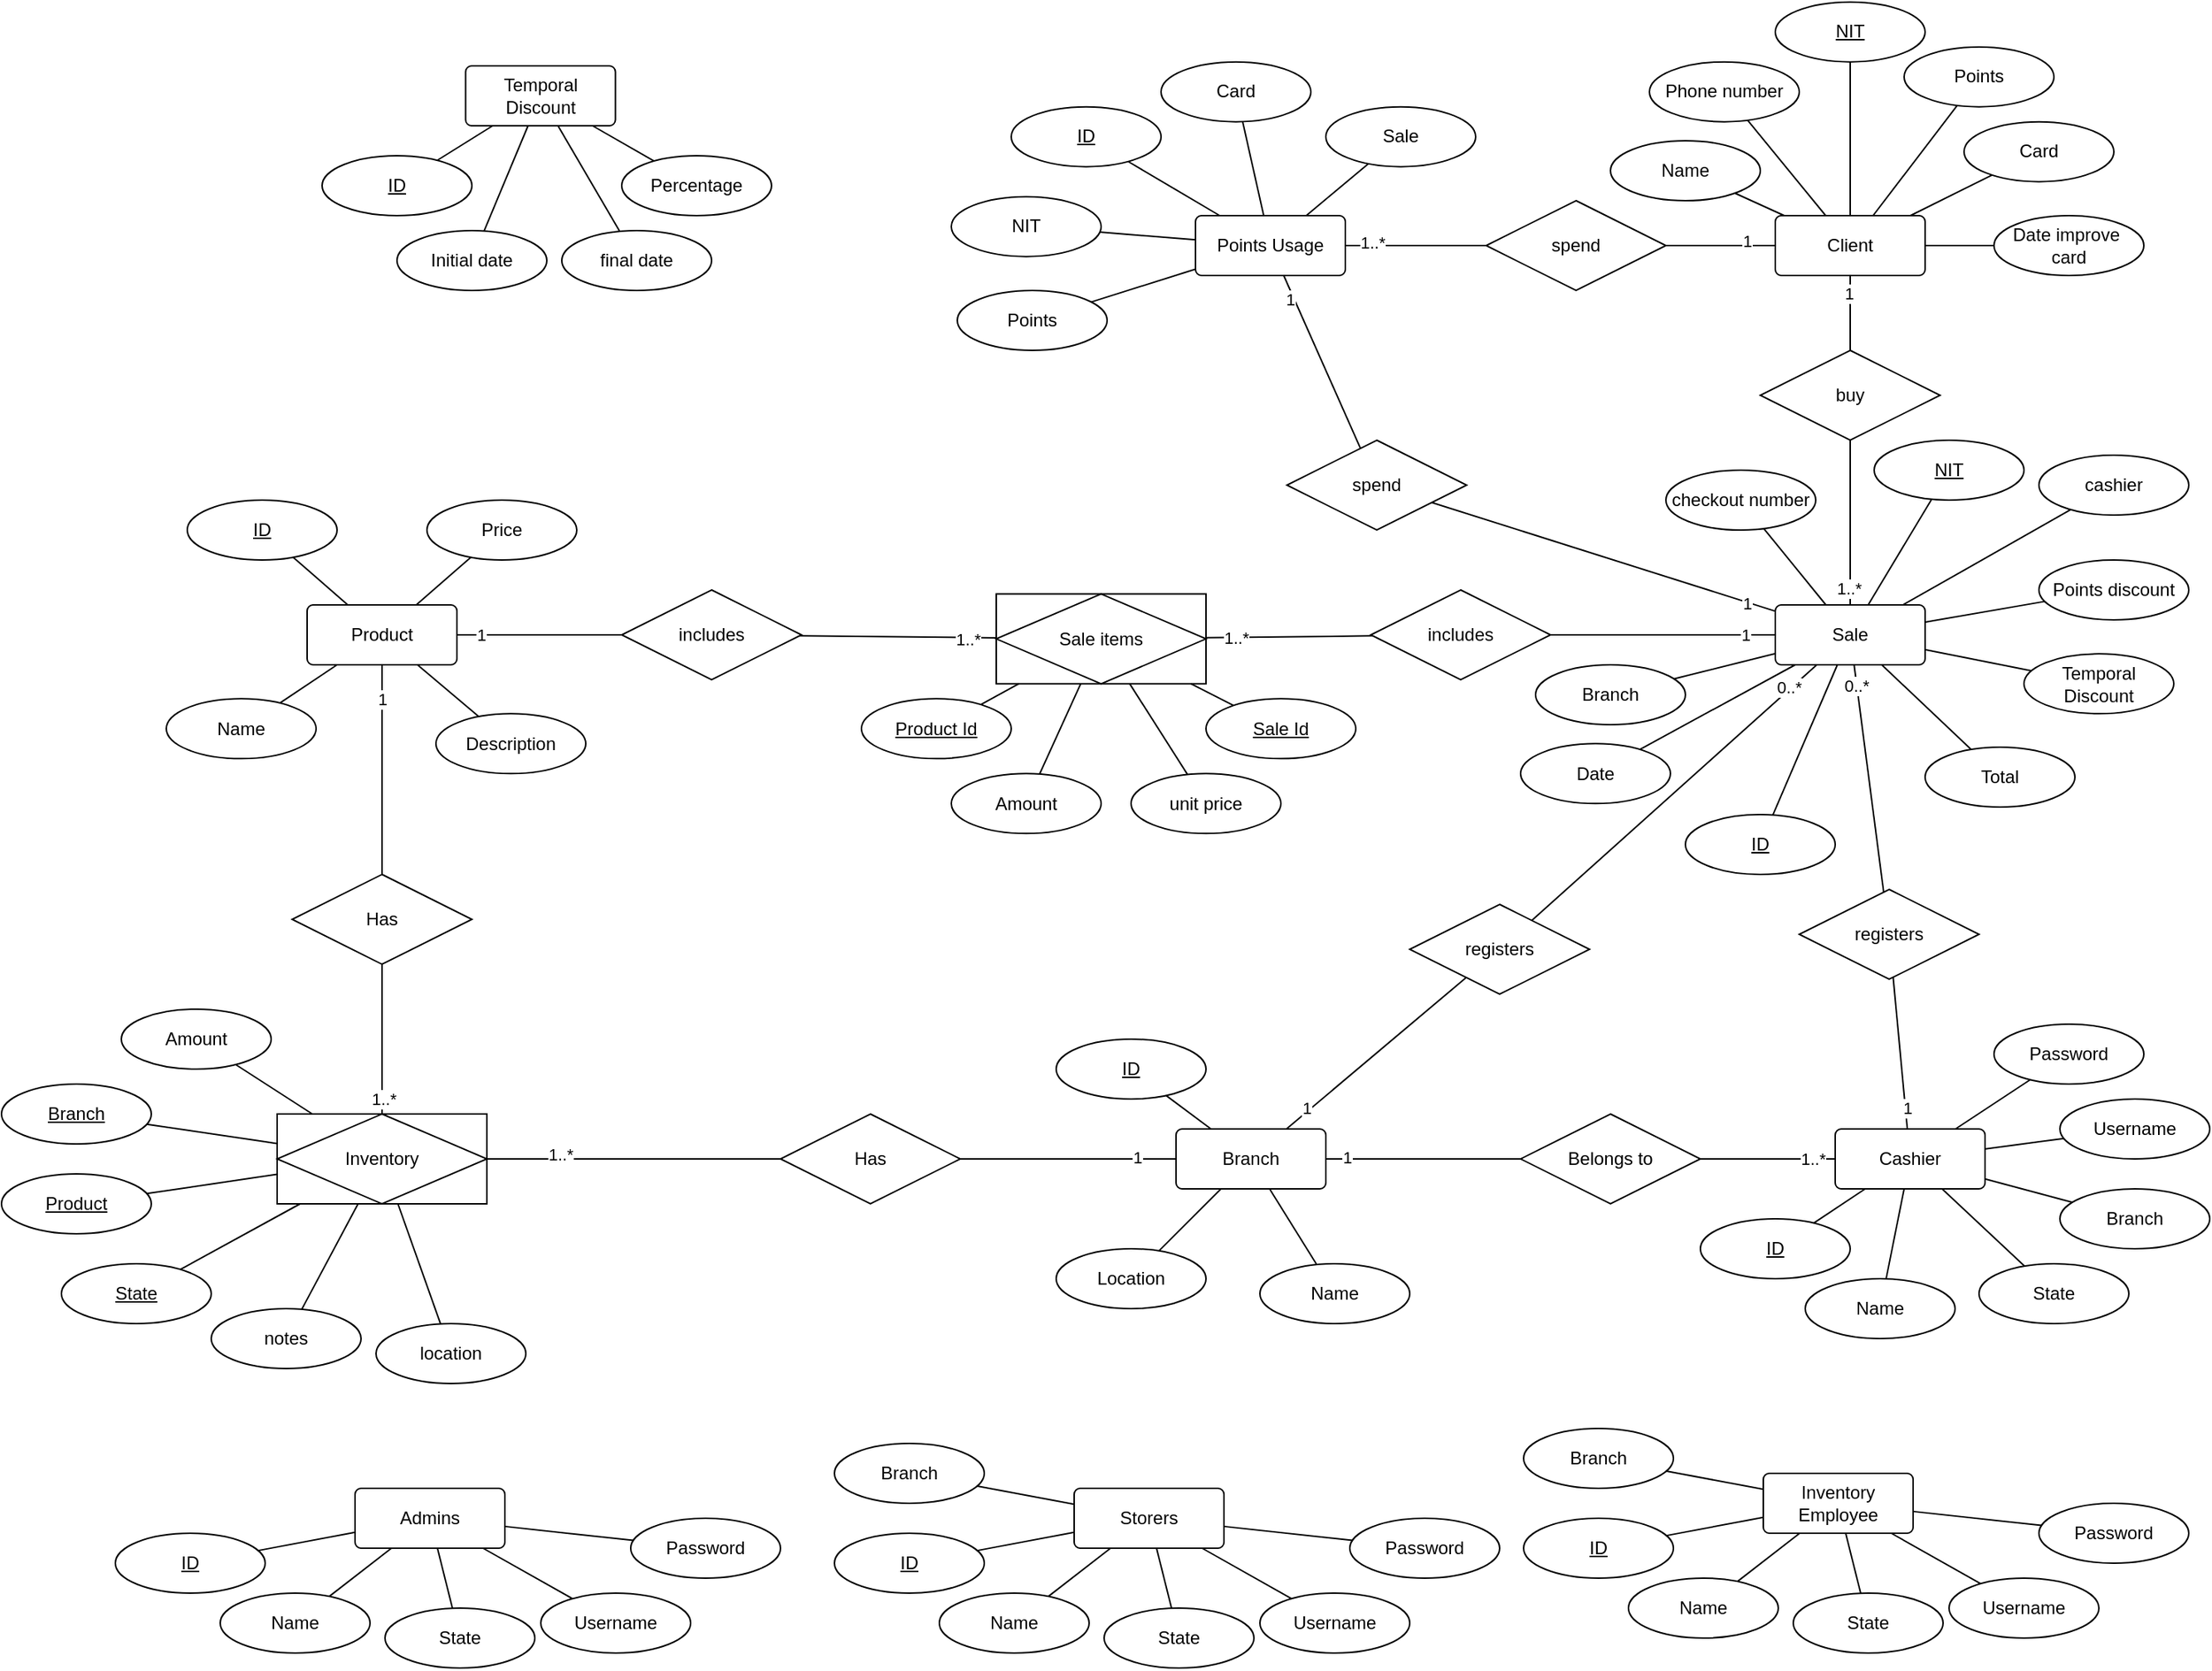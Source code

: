 <mxfile version="24.7.16" pages="2">
  <diagram name="diagrama e/r" id="DxR7BXEqYYPJWS0k5cYP">
    <mxGraphModel dx="2016" dy="1070" grid="1" gridSize="10" guides="1" tooltips="1" connect="1" arrows="1" fold="1" page="1" pageScale="1" pageWidth="827" pageHeight="1169" math="0" shadow="0">
      <root>
        <mxCell id="0" />
        <mxCell id="1" parent="0" />
        <mxCell id="UeGvkVNfz4H-to1c7Liu-88" style="edgeStyle=none;shape=connector;rounded=0;orthogonalLoop=1;jettySize=auto;html=1;strokeColor=default;align=center;verticalAlign=middle;fontFamily=Helvetica;fontSize=11;fontColor=default;labelBackgroundColor=default;endArrow=none;endFill=0;" parent="1" source="zUFc4qcCSjil1IAngkN8-1" target="zUFc4qcCSjil1IAngkN8-3" edge="1">
          <mxGeometry relative="1" as="geometry" />
        </mxCell>
        <mxCell id="bgu-uYb3npykL8CkBxmi-45" style="edgeStyle=orthogonalEdgeStyle;rounded=0;orthogonalLoop=1;jettySize=auto;html=1;startArrow=none;startFill=0;endArrow=none;endFill=0;" parent="1" source="zUFc4qcCSjil1IAngkN8-1" target="bgu-uYb3npykL8CkBxmi-44" edge="1">
          <mxGeometry relative="1" as="geometry" />
        </mxCell>
        <mxCell id="zUFc4qcCSjil1IAngkN8-1" value="Client" style="rounded=1;arcSize=10;whiteSpace=wrap;html=1;align=center;" parent="1" vertex="1">
          <mxGeometry x="1214" y="210" width="100" height="40" as="geometry" />
        </mxCell>
        <mxCell id="UeGvkVNfz4H-to1c7Liu-81" style="edgeStyle=none;shape=connector;rounded=0;orthogonalLoop=1;jettySize=auto;html=1;strokeColor=default;align=center;verticalAlign=middle;fontFamily=Helvetica;fontSize=11;fontColor=default;labelBackgroundColor=default;endArrow=none;endFill=0;" parent="1" source="zUFc4qcCSjil1IAngkN8-2" target="NUMX9LRhYawBN9Lvktqf-1" edge="1">
          <mxGeometry relative="1" as="geometry" />
        </mxCell>
        <mxCell id="zcZyUK2g9EHrlrHVTr7O-5" value="1" style="edgeLabel;html=1;align=center;verticalAlign=middle;resizable=0;points=[];fontFamily=Helvetica;fontSize=11;fontColor=default;labelBackgroundColor=default;" parent="UeGvkVNfz4H-to1c7Liu-81" vertex="1" connectable="0">
          <mxGeometry x="0.796" y="-1" relative="1" as="geometry">
            <mxPoint as="offset" />
          </mxGeometry>
        </mxCell>
        <mxCell id="zUFc4qcCSjil1IAngkN8-2" value="Belongs to" style="shape=rhombus;perimeter=rhombusPerimeter;whiteSpace=wrap;html=1;align=center;" parent="1" vertex="1">
          <mxGeometry x="1044" y="810" width="120" height="60" as="geometry" />
        </mxCell>
        <mxCell id="zUFc4qcCSjil1IAngkN8-3" value="NIT" style="ellipse;whiteSpace=wrap;html=1;align=center;fontStyle=4;" parent="1" vertex="1">
          <mxGeometry x="1214" y="67.32" width="100" height="40" as="geometry" />
        </mxCell>
        <mxCell id="UeGvkVNfz4H-to1c7Liu-89" style="edgeStyle=none;shape=connector;rounded=0;orthogonalLoop=1;jettySize=auto;html=1;strokeColor=default;align=center;verticalAlign=middle;fontFamily=Helvetica;fontSize=11;fontColor=default;labelBackgroundColor=default;endArrow=none;endFill=0;" parent="1" source="zUFc4qcCSjil1IAngkN8-4" target="zUFc4qcCSjil1IAngkN8-1" edge="1">
          <mxGeometry relative="1" as="geometry" />
        </mxCell>
        <mxCell id="zUFc4qcCSjil1IAngkN8-4" value="Name" style="ellipse;whiteSpace=wrap;html=1;align=center;" parent="1" vertex="1">
          <mxGeometry x="1104" y="160" width="100" height="40" as="geometry" />
        </mxCell>
        <mxCell id="UeGvkVNfz4H-to1c7Liu-69" style="edgeStyle=none;shape=connector;rounded=0;orthogonalLoop=1;jettySize=auto;html=1;strokeColor=default;align=center;verticalAlign=middle;fontFamily=Helvetica;fontSize=11;fontColor=default;labelBackgroundColor=default;endArrow=none;endFill=0;" parent="1" source="UeGvkVNfz4H-to1c7Liu-70" target="NUMX9LRhYawBN9Lvktqf-13" edge="1">
          <mxGeometry relative="1" as="geometry" />
        </mxCell>
        <mxCell id="UeGvkVNfz4H-to1c7Liu-74" value="1..*" style="edgeLabel;html=1;align=center;verticalAlign=middle;resizable=0;points=[];fontFamily=Helvetica;fontSize=11;fontColor=default;labelBackgroundColor=default;" parent="UeGvkVNfz4H-to1c7Liu-69" vertex="1" connectable="0">
          <mxGeometry x="0.502" y="-3" relative="1" as="geometry">
            <mxPoint as="offset" />
          </mxGeometry>
        </mxCell>
        <mxCell id="Q998Yt_RI_Jw4SlI8WQW-2" style="edgeStyle=none;shape=connector;rounded=0;orthogonalLoop=1;jettySize=auto;html=1;strokeColor=default;align=center;verticalAlign=middle;fontFamily=Helvetica;fontSize=11;fontColor=default;labelBackgroundColor=default;endArrow=none;endFill=0;" parent="1" source="NUMX9LRhYawBN9Lvktqf-1" target="Q998Yt_RI_Jw4SlI8WQW-1" edge="1">
          <mxGeometry relative="1" as="geometry" />
        </mxCell>
        <mxCell id="eit6gf1M7mtzV-6BhEet-1" value="1" style="edgeLabel;html=1;align=center;verticalAlign=middle;resizable=0;points=[];fontFamily=Helvetica;fontSize=11;fontColor=default;labelBackgroundColor=default;" parent="Q998Yt_RI_Jw4SlI8WQW-2" vertex="1" connectable="0">
          <mxGeometry x="-0.761" y="3" relative="1" as="geometry">
            <mxPoint as="offset" />
          </mxGeometry>
        </mxCell>
        <mxCell id="NUMX9LRhYawBN9Lvktqf-1" value="Branch" style="rounded=1;arcSize=10;whiteSpace=wrap;html=1;align=center;" parent="1" vertex="1">
          <mxGeometry x="814" y="820" width="100" height="40" as="geometry" />
        </mxCell>
        <mxCell id="UeGvkVNfz4H-to1c7Liu-77" style="edgeStyle=none;shape=connector;rounded=0;orthogonalLoop=1;jettySize=auto;html=1;strokeColor=default;align=center;verticalAlign=middle;fontFamily=Helvetica;fontSize=11;fontColor=default;labelBackgroundColor=default;endArrow=none;endFill=0;" parent="1" source="NUMX9LRhYawBN9Lvktqf-2" target="NUMX9LRhYawBN9Lvktqf-1" edge="1">
          <mxGeometry relative="1" as="geometry" />
        </mxCell>
        <mxCell id="NUMX9LRhYawBN9Lvktqf-2" value="ID" style="ellipse;whiteSpace=wrap;html=1;align=center;fontStyle=4;" parent="1" vertex="1">
          <mxGeometry x="734" y="760" width="100" height="40" as="geometry" />
        </mxCell>
        <mxCell id="UeGvkVNfz4H-to1c7Liu-76" style="edgeStyle=none;shape=connector;rounded=0;orthogonalLoop=1;jettySize=auto;html=1;strokeColor=default;align=center;verticalAlign=middle;fontFamily=Helvetica;fontSize=11;fontColor=default;labelBackgroundColor=default;endArrow=none;endFill=0;" parent="1" source="NUMX9LRhYawBN9Lvktqf-3" target="NUMX9LRhYawBN9Lvktqf-1" edge="1">
          <mxGeometry relative="1" as="geometry" />
        </mxCell>
        <mxCell id="NUMX9LRhYawBN9Lvktqf-3" value="Name" style="ellipse;whiteSpace=wrap;html=1;align=center;" parent="1" vertex="1">
          <mxGeometry x="870" y="910" width="100" height="40" as="geometry" />
        </mxCell>
        <mxCell id="UeGvkVNfz4H-to1c7Liu-82" style="edgeStyle=none;shape=connector;rounded=0;orthogonalLoop=1;jettySize=auto;html=1;strokeColor=default;align=center;verticalAlign=middle;fontFamily=Helvetica;fontSize=11;fontColor=default;labelBackgroundColor=default;endArrow=none;endFill=0;" parent="1" source="NUMX9LRhYawBN9Lvktqf-4" target="zUFc4qcCSjil1IAngkN8-2" edge="1">
          <mxGeometry relative="1" as="geometry" />
        </mxCell>
        <mxCell id="zcZyUK2g9EHrlrHVTr7O-4" value="1..*" style="edgeLabel;html=1;align=center;verticalAlign=middle;resizable=0;points=[];fontFamily=Helvetica;fontSize=11;fontColor=default;labelBackgroundColor=default;" parent="UeGvkVNfz4H-to1c7Liu-82" vertex="1" connectable="0">
          <mxGeometry x="-0.659" relative="1" as="geometry">
            <mxPoint as="offset" />
          </mxGeometry>
        </mxCell>
        <mxCell id="zcZyUK2g9EHrlrHVTr7O-3" style="edgeStyle=none;shape=connector;rounded=0;orthogonalLoop=1;jettySize=auto;html=1;strokeColor=default;align=center;verticalAlign=middle;fontFamily=Helvetica;fontSize=11;fontColor=default;labelBackgroundColor=default;endArrow=none;endFill=0;" parent="1" source="NUMX9LRhYawBN9Lvktqf-4" target="zcZyUK2g9EHrlrHVTr7O-1" edge="1">
          <mxGeometry relative="1" as="geometry" />
        </mxCell>
        <mxCell id="zcZyUK2g9EHrlrHVTr7O-6" value="1" style="edgeLabel;html=1;align=center;verticalAlign=middle;resizable=0;points=[];fontFamily=Helvetica;fontSize=11;fontColor=default;labelBackgroundColor=default;" parent="zcZyUK2g9EHrlrHVTr7O-3" vertex="1" connectable="0">
          <mxGeometry x="-0.712" y="-1" relative="1" as="geometry">
            <mxPoint as="offset" />
          </mxGeometry>
        </mxCell>
        <mxCell id="kK6gv_UKNF7xTGkoLy9a-4" style="edgeStyle=none;shape=connector;rounded=0;orthogonalLoop=1;jettySize=auto;html=1;strokeColor=default;align=center;verticalAlign=middle;fontFamily=Helvetica;fontSize=11;fontColor=default;labelBackgroundColor=default;endArrow=none;endFill=0;" parent="1" source="NUMX9LRhYawBN9Lvktqf-4" target="kK6gv_UKNF7xTGkoLy9a-1" edge="1">
          <mxGeometry relative="1" as="geometry" />
        </mxCell>
        <mxCell id="NUMX9LRhYawBN9Lvktqf-4" value="Cashier" style="rounded=1;arcSize=10;whiteSpace=wrap;html=1;align=center;" parent="1" vertex="1">
          <mxGeometry x="1254" y="820" width="100" height="40" as="geometry" />
        </mxCell>
        <mxCell id="UeGvkVNfz4H-to1c7Liu-83" style="edgeStyle=none;shape=connector;rounded=0;orthogonalLoop=1;jettySize=auto;html=1;strokeColor=default;align=center;verticalAlign=middle;fontFamily=Helvetica;fontSize=11;fontColor=default;labelBackgroundColor=default;endArrow=none;endFill=0;" parent="1" source="NUMX9LRhYawBN9Lvktqf-5" target="NUMX9LRhYawBN9Lvktqf-4" edge="1">
          <mxGeometry relative="1" as="geometry" />
        </mxCell>
        <mxCell id="NUMX9LRhYawBN9Lvktqf-5" value="ID" style="ellipse;whiteSpace=wrap;html=1;align=center;fontStyle=4;" parent="1" vertex="1">
          <mxGeometry x="1164" y="880" width="100" height="40" as="geometry" />
        </mxCell>
        <mxCell id="UeGvkVNfz4H-to1c7Liu-84" style="edgeStyle=none;shape=connector;rounded=0;orthogonalLoop=1;jettySize=auto;html=1;strokeColor=default;align=center;verticalAlign=middle;fontFamily=Helvetica;fontSize=11;fontColor=default;labelBackgroundColor=default;endArrow=none;endFill=0;" parent="1" source="NUMX9LRhYawBN9Lvktqf-6" target="NUMX9LRhYawBN9Lvktqf-4" edge="1">
          <mxGeometry relative="1" as="geometry" />
        </mxCell>
        <mxCell id="NUMX9LRhYawBN9Lvktqf-6" value="Name" style="ellipse;whiteSpace=wrap;html=1;align=center;" parent="1" vertex="1">
          <mxGeometry x="1234" y="920" width="100" height="40" as="geometry" />
        </mxCell>
        <mxCell id="UeGvkVNfz4H-to1c7Liu-85" style="edgeStyle=none;shape=connector;rounded=0;orthogonalLoop=1;jettySize=auto;html=1;strokeColor=default;align=center;verticalAlign=middle;fontFamily=Helvetica;fontSize=11;fontColor=default;labelBackgroundColor=default;endArrow=none;endFill=0;" parent="1" source="NUMX9LRhYawBN9Lvktqf-7" target="NUMX9LRhYawBN9Lvktqf-4" edge="1">
          <mxGeometry relative="1" as="geometry" />
        </mxCell>
        <mxCell id="NUMX9LRhYawBN9Lvktqf-7" value="State" style="ellipse;whiteSpace=wrap;html=1;align=center;" parent="1" vertex="1">
          <mxGeometry x="1350" y="910" width="100" height="40" as="geometry" />
        </mxCell>
        <mxCell id="UeGvkVNfz4H-to1c7Liu-86" style="edgeStyle=none;shape=connector;rounded=0;orthogonalLoop=1;jettySize=auto;html=1;strokeColor=default;align=center;verticalAlign=middle;fontFamily=Helvetica;fontSize=11;fontColor=default;labelBackgroundColor=default;endArrow=none;endFill=0;" parent="1" source="NUMX9LRhYawBN9Lvktqf-8" target="NUMX9LRhYawBN9Lvktqf-4" edge="1">
          <mxGeometry relative="1" as="geometry" />
        </mxCell>
        <mxCell id="NUMX9LRhYawBN9Lvktqf-8" value="Branch" style="ellipse;whiteSpace=wrap;html=1;align=center;" parent="1" vertex="1">
          <mxGeometry x="1404" y="860" width="100" height="40" as="geometry" />
        </mxCell>
        <mxCell id="NUMX9LRhYawBN9Lvktqf-9" value="Product" style="rounded=1;arcSize=10;whiteSpace=wrap;html=1;align=center;" parent="1" vertex="1">
          <mxGeometry x="234" y="470" width="100" height="40" as="geometry" />
        </mxCell>
        <mxCell id="UeGvkVNfz4H-to1c7Liu-56" style="edgeStyle=none;shape=connector;rounded=0;orthogonalLoop=1;jettySize=auto;html=1;strokeColor=default;align=center;verticalAlign=middle;fontFamily=Helvetica;fontSize=11;fontColor=default;labelBackgroundColor=default;endArrow=none;endFill=0;" parent="1" source="NUMX9LRhYawBN9Lvktqf-10" target="NUMX9LRhYawBN9Lvktqf-9" edge="1">
          <mxGeometry relative="1" as="geometry" />
        </mxCell>
        <mxCell id="NUMX9LRhYawBN9Lvktqf-10" value="Name" style="ellipse;whiteSpace=wrap;html=1;align=center;" parent="1" vertex="1">
          <mxGeometry x="140" y="532.68" width="100" height="40" as="geometry" />
        </mxCell>
        <mxCell id="NUMX9LRhYawBN9Lvktqf-13" value="Inventory" style="shape=associativeEntity;whiteSpace=wrap;html=1;align=center;" parent="1" vertex="1">
          <mxGeometry x="214" y="810" width="140" height="60" as="geometry" />
        </mxCell>
        <mxCell id="UeGvkVNfz4H-to1c7Liu-55" style="edgeStyle=none;shape=connector;rounded=0;orthogonalLoop=1;jettySize=auto;html=1;strokeColor=default;align=center;verticalAlign=middle;fontFamily=Helvetica;fontSize=11;fontColor=default;labelBackgroundColor=default;endArrow=none;endFill=0;" parent="1" source="NUMX9LRhYawBN9Lvktqf-15" target="NUMX9LRhYawBN9Lvktqf-9" edge="1">
          <mxGeometry relative="1" as="geometry" />
        </mxCell>
        <mxCell id="NUMX9LRhYawBN9Lvktqf-15" value="ID" style="ellipse;whiteSpace=wrap;html=1;align=center;fontStyle=4;" parent="1" vertex="1">
          <mxGeometry x="154" y="400" width="100" height="40" as="geometry" />
        </mxCell>
        <mxCell id="UeGvkVNfz4H-to1c7Liu-57" style="edgeStyle=none;shape=connector;rounded=0;orthogonalLoop=1;jettySize=auto;html=1;strokeColor=default;align=center;verticalAlign=middle;fontFamily=Helvetica;fontSize=11;fontColor=default;labelBackgroundColor=default;endArrow=none;endFill=0;" parent="1" source="NUMX9LRhYawBN9Lvktqf-17" target="NUMX9LRhYawBN9Lvktqf-9" edge="1">
          <mxGeometry relative="1" as="geometry" />
        </mxCell>
        <mxCell id="NUMX9LRhYawBN9Lvktqf-17" value="Price" style="ellipse;whiteSpace=wrap;html=1;align=center;" parent="1" vertex="1">
          <mxGeometry x="314" y="400" width="100" height="40" as="geometry" />
        </mxCell>
        <mxCell id="UeGvkVNfz4H-to1c7Liu-66" style="edgeStyle=none;shape=connector;rounded=0;orthogonalLoop=1;jettySize=auto;html=1;strokeColor=default;align=center;verticalAlign=middle;fontFamily=Helvetica;fontSize=11;fontColor=default;labelBackgroundColor=default;endArrow=none;endFill=0;" parent="1" source="NUMX9LRhYawBN9Lvktqf-19" target="NUMX9LRhYawBN9Lvktqf-13" edge="1">
          <mxGeometry relative="1" as="geometry" />
        </mxCell>
        <mxCell id="NUMX9LRhYawBN9Lvktqf-19" value="Amount" style="ellipse;whiteSpace=wrap;html=1;align=center;" parent="1" vertex="1">
          <mxGeometry x="110" y="740" width="100" height="40" as="geometry" />
        </mxCell>
        <mxCell id="UeGvkVNfz4H-to1c7Liu-68" style="edgeStyle=none;shape=connector;rounded=0;orthogonalLoop=1;jettySize=auto;html=1;strokeColor=default;align=center;verticalAlign=middle;fontFamily=Helvetica;fontSize=11;fontColor=default;labelBackgroundColor=default;endArrow=none;endFill=0;" parent="1" source="bgu-uYb3npykL8CkBxmi-43" target="NUMX9LRhYawBN9Lvktqf-13" edge="1">
          <mxGeometry relative="1" as="geometry">
            <mxPoint x="177.658" y="903.339" as="sourcePoint" />
          </mxGeometry>
        </mxCell>
        <mxCell id="UeGvkVNfz4H-to1c7Liu-58" style="edgeStyle=none;shape=connector;rounded=0;orthogonalLoop=1;jettySize=auto;html=1;strokeColor=default;align=center;verticalAlign=middle;fontFamily=Helvetica;fontSize=11;fontColor=default;labelBackgroundColor=default;endArrow=none;endFill=0;" parent="1" source="NUMX9LRhYawBN9Lvktqf-25" target="NUMX9LRhYawBN9Lvktqf-9" edge="1">
          <mxGeometry relative="1" as="geometry" />
        </mxCell>
        <mxCell id="NUMX9LRhYawBN9Lvktqf-25" value="Description" style="ellipse;whiteSpace=wrap;html=1;align=center;" parent="1" vertex="1">
          <mxGeometry x="320" y="542.68" width="100" height="40" as="geometry" />
        </mxCell>
        <mxCell id="UeGvkVNfz4H-to1c7Liu-65" style="edgeStyle=none;shape=connector;rounded=0;orthogonalLoop=1;jettySize=auto;html=1;strokeColor=default;align=center;verticalAlign=middle;fontFamily=Helvetica;fontSize=11;fontColor=default;labelBackgroundColor=default;endArrow=none;endFill=0;" parent="1" source="NUMX9LRhYawBN9Lvktqf-30" target="NUMX9LRhYawBN9Lvktqf-13" edge="1">
          <mxGeometry relative="1" as="geometry" />
        </mxCell>
        <mxCell id="NUMX9LRhYawBN9Lvktqf-30" value="Product" style="ellipse;whiteSpace=wrap;html=1;align=center;fontStyle=4;" parent="1" vertex="1">
          <mxGeometry x="30" y="850" width="100" height="40" as="geometry" />
        </mxCell>
        <mxCell id="UeGvkVNfz4H-to1c7Liu-64" style="edgeStyle=none;shape=connector;rounded=0;orthogonalLoop=1;jettySize=auto;html=1;strokeColor=default;align=center;verticalAlign=middle;fontFamily=Helvetica;fontSize=11;fontColor=default;labelBackgroundColor=default;endArrow=none;endFill=0;" parent="1" source="NUMX9LRhYawBN9Lvktqf-31" target="NUMX9LRhYawBN9Lvktqf-13" edge="1">
          <mxGeometry relative="1" as="geometry" />
        </mxCell>
        <mxCell id="NUMX9LRhYawBN9Lvktqf-31" value="Branch" style="ellipse;whiteSpace=wrap;html=1;align=center;fontStyle=4;" parent="1" vertex="1">
          <mxGeometry x="30" y="790" width="100" height="40" as="geometry" />
        </mxCell>
        <mxCell id="UeGvkVNfz4H-to1c7Liu-90" style="edgeStyle=none;shape=connector;rounded=0;orthogonalLoop=1;jettySize=auto;html=1;strokeColor=default;align=center;verticalAlign=middle;fontFamily=Helvetica;fontSize=11;fontColor=default;labelBackgroundColor=default;endArrow=none;endFill=0;" parent="1" source="NUMX9LRhYawBN9Lvktqf-33" target="zUFc4qcCSjil1IAngkN8-1" edge="1">
          <mxGeometry relative="1" as="geometry" />
        </mxCell>
        <mxCell id="NUMX9LRhYawBN9Lvktqf-33" value="Card" style="ellipse;whiteSpace=wrap;html=1;align=center;" parent="1" vertex="1">
          <mxGeometry x="1340" y="147.32" width="100" height="40" as="geometry" />
        </mxCell>
        <mxCell id="UeGvkVNfz4H-to1c7Liu-19" style="rounded=0;orthogonalLoop=1;jettySize=auto;html=1;endArrow=none;endFill=0;" parent="1" source="NUMX9LRhYawBN9Lvktqf-37" target="UeGvkVNfz4H-to1c7Liu-1" edge="1">
          <mxGeometry relative="1" as="geometry" />
        </mxCell>
        <mxCell id="NUMX9LRhYawBN9Lvktqf-37" value="ID" style="ellipse;whiteSpace=wrap;html=1;align=center;fontStyle=4;" parent="1" vertex="1">
          <mxGeometry x="1154" y="610.0" width="100" height="40" as="geometry" />
        </mxCell>
        <mxCell id="UeGvkVNfz4H-to1c7Liu-20" style="edgeStyle=none;shape=connector;rounded=0;orthogonalLoop=1;jettySize=auto;html=1;strokeColor=default;align=center;verticalAlign=middle;fontFamily=Helvetica;fontSize=11;fontColor=default;labelBackgroundColor=default;endArrow=none;endFill=0;" parent="1" source="NUMX9LRhYawBN9Lvktqf-38" target="UeGvkVNfz4H-to1c7Liu-1" edge="1">
          <mxGeometry relative="1" as="geometry" />
        </mxCell>
        <mxCell id="NUMX9LRhYawBN9Lvktqf-38" value="Branch" style="ellipse;whiteSpace=wrap;html=1;align=center;" parent="1" vertex="1">
          <mxGeometry x="1054" y="510" width="100" height="40" as="geometry" />
        </mxCell>
        <mxCell id="NUMX9LRhYawBN9Lvktqf-39" value="Sale items" style="shape=associativeEntity;whiteSpace=wrap;html=1;align=center;" parent="1" vertex="1">
          <mxGeometry x="694" y="462.68" width="140" height="60" as="geometry" />
        </mxCell>
        <mxCell id="UeGvkVNfz4H-to1c7Liu-22" style="edgeStyle=none;shape=connector;rounded=0;orthogonalLoop=1;jettySize=auto;html=1;strokeColor=default;align=center;verticalAlign=middle;fontFamily=Helvetica;fontSize=11;fontColor=default;labelBackgroundColor=default;endArrow=none;endFill=0;" parent="1" source="NUMX9LRhYawBN9Lvktqf-40" target="UeGvkVNfz4H-to1c7Liu-1" edge="1">
          <mxGeometry relative="1" as="geometry" />
        </mxCell>
        <mxCell id="NUMX9LRhYawBN9Lvktqf-40" value="cashier" style="ellipse;whiteSpace=wrap;html=1;align=center;" parent="1" vertex="1">
          <mxGeometry x="1390" y="370.0" width="100" height="40" as="geometry" />
        </mxCell>
        <mxCell id="UeGvkVNfz4H-to1c7Liu-87" style="edgeStyle=none;shape=connector;rounded=0;orthogonalLoop=1;jettySize=auto;html=1;strokeColor=default;align=center;verticalAlign=middle;fontFamily=Helvetica;fontSize=11;fontColor=default;labelBackgroundColor=default;endArrow=none;endFill=0;" parent="1" source="eEC43n8B78NamVg64NG7-21" target="zUFc4qcCSjil1IAngkN8-1" edge="1">
          <mxGeometry relative="1" as="geometry" />
        </mxCell>
        <mxCell id="zcZyUK2g9EHrlrHVTr7O-9" value="1" style="edgeLabel;html=1;align=center;verticalAlign=middle;resizable=0;points=[];fontFamily=Helvetica;fontSize=11;fontColor=default;labelBackgroundColor=default;" parent="UeGvkVNfz4H-to1c7Liu-87" vertex="1" connectable="0">
          <mxGeometry x="0.51" y="1" relative="1" as="geometry">
            <mxPoint as="offset" />
          </mxGeometry>
        </mxCell>
        <mxCell id="eEC43n8B78NamVg64NG7-15" style="edgeStyle=none;shape=connector;rounded=0;orthogonalLoop=1;jettySize=auto;html=1;strokeColor=default;align=center;verticalAlign=middle;fontFamily=Helvetica;fontSize=11;fontColor=default;labelBackgroundColor=default;endArrow=none;endFill=0;" parent="1" source="UeGvkVNfz4H-to1c7Liu-1" target="eEC43n8B78NamVg64NG7-12" edge="1">
          <mxGeometry relative="1" as="geometry" />
        </mxCell>
        <mxCell id="HyOwPySDOhshETZx4gP7-1" value="1" style="edgeLabel;html=1;align=center;verticalAlign=middle;resizable=0;points=[];fontFamily=Helvetica;fontSize=11;fontColor=default;labelBackgroundColor=default;" parent="eEC43n8B78NamVg64NG7-15" vertex="1" connectable="0">
          <mxGeometry x="-0.833" y="1" relative="1" as="geometry">
            <mxPoint as="offset" />
          </mxGeometry>
        </mxCell>
        <mxCell id="zcZyUK2g9EHrlrHVTr7O-2" style="edgeStyle=none;shape=connector;rounded=0;orthogonalLoop=1;jettySize=auto;html=1;strokeColor=default;align=center;verticalAlign=middle;fontFamily=Helvetica;fontSize=11;fontColor=default;labelBackgroundColor=default;endArrow=none;endFill=0;" parent="1" source="UeGvkVNfz4H-to1c7Liu-1" target="zcZyUK2g9EHrlrHVTr7O-1" edge="1">
          <mxGeometry relative="1" as="geometry" />
        </mxCell>
        <mxCell id="zcZyUK2g9EHrlrHVTr7O-7" value="0..*" style="edgeLabel;html=1;align=center;verticalAlign=middle;resizable=0;points=[];fontFamily=Helvetica;fontSize=11;fontColor=default;labelBackgroundColor=default;" parent="zcZyUK2g9EHrlrHVTr7O-2" vertex="1" connectable="0">
          <mxGeometry x="-0.819" y="-1" relative="1" as="geometry">
            <mxPoint as="offset" />
          </mxGeometry>
        </mxCell>
        <mxCell id="UeGvkVNfz4H-to1c7Liu-1" value="Sale" style="rounded=1;arcSize=10;whiteSpace=wrap;html=1;align=center;" parent="1" vertex="1">
          <mxGeometry x="1214" y="470" width="100" height="40" as="geometry" />
        </mxCell>
        <mxCell id="UeGvkVNfz4H-to1c7Liu-21" style="edgeStyle=none;shape=connector;rounded=0;orthogonalLoop=1;jettySize=auto;html=1;strokeColor=default;align=center;verticalAlign=middle;fontFamily=Helvetica;fontSize=11;fontColor=default;labelBackgroundColor=default;endArrow=none;endFill=0;" parent="1" source="UeGvkVNfz4H-to1c7Liu-2" target="UeGvkVNfz4H-to1c7Liu-1" edge="1">
          <mxGeometry relative="1" as="geometry" />
        </mxCell>
        <mxCell id="UeGvkVNfz4H-to1c7Liu-2" value="checkout number" style="ellipse;whiteSpace=wrap;html=1;align=center;" parent="1" vertex="1">
          <mxGeometry x="1141" y="380" width="100" height="40" as="geometry" />
        </mxCell>
        <mxCell id="UeGvkVNfz4H-to1c7Liu-24" style="edgeStyle=none;shape=connector;rounded=0;orthogonalLoop=1;jettySize=auto;html=1;strokeColor=default;align=center;verticalAlign=middle;fontFamily=Helvetica;fontSize=11;fontColor=default;labelBackgroundColor=default;endArrow=none;endFill=0;" parent="1" source="UeGvkVNfz4H-to1c7Liu-3" target="UeGvkVNfz4H-to1c7Liu-1" edge="1">
          <mxGeometry relative="1" as="geometry" />
        </mxCell>
        <mxCell id="UeGvkVNfz4H-to1c7Liu-3" value="Date" style="ellipse;whiteSpace=wrap;html=1;align=center;" parent="1" vertex="1">
          <mxGeometry x="1044" y="562.68" width="100" height="40" as="geometry" />
        </mxCell>
        <mxCell id="UeGvkVNfz4H-to1c7Liu-25" style="edgeStyle=none;shape=connector;rounded=0;orthogonalLoop=1;jettySize=auto;html=1;strokeColor=default;align=center;verticalAlign=middle;fontFamily=Helvetica;fontSize=11;fontColor=default;labelBackgroundColor=default;endArrow=none;endFill=0;" parent="1" source="UeGvkVNfz4H-to1c7Liu-4" target="UeGvkVNfz4H-to1c7Liu-1" edge="1">
          <mxGeometry relative="1" as="geometry" />
        </mxCell>
        <mxCell id="UeGvkVNfz4H-to1c7Liu-4" value="Total" style="ellipse;whiteSpace=wrap;html=1;align=center;" parent="1" vertex="1">
          <mxGeometry x="1314" y="565" width="100" height="40" as="geometry" />
        </mxCell>
        <mxCell id="UeGvkVNfz4H-to1c7Liu-26" style="edgeStyle=none;shape=connector;rounded=0;orthogonalLoop=1;jettySize=auto;html=1;strokeColor=default;align=center;verticalAlign=middle;fontFamily=Helvetica;fontSize=11;fontColor=default;labelBackgroundColor=default;endArrow=none;endFill=0;" parent="1" source="UeGvkVNfz4H-to1c7Liu-5" target="UeGvkVNfz4H-to1c7Liu-1" edge="1">
          <mxGeometry relative="1" as="geometry" />
        </mxCell>
        <mxCell id="UeGvkVNfz4H-to1c7Liu-5" value="&lt;span style=&quot;background-color: initial;&quot;&gt;Temporal Discount&lt;/span&gt;" style="ellipse;whiteSpace=wrap;html=1;align=center;" parent="1" vertex="1">
          <mxGeometry x="1380" y="502.68" width="100" height="40" as="geometry" />
        </mxCell>
        <mxCell id="UeGvkVNfz4H-to1c7Liu-53" style="edgeStyle=none;shape=connector;rounded=0;orthogonalLoop=1;jettySize=auto;html=1;strokeColor=default;align=center;verticalAlign=middle;fontFamily=Helvetica;fontSize=11;fontColor=default;labelBackgroundColor=default;endArrow=none;endFill=0;" parent="1" source="UeGvkVNfz4H-to1c7Liu-6" target="NUMX9LRhYawBN9Lvktqf-39" edge="1">
          <mxGeometry relative="1" as="geometry" />
        </mxCell>
        <mxCell id="UeGvkVNfz4H-to1c7Liu-6" value="Product Id" style="ellipse;whiteSpace=wrap;html=1;align=center;fontStyle=4;" parent="1" vertex="1">
          <mxGeometry x="604" y="532.68" width="100" height="40" as="geometry" />
        </mxCell>
        <mxCell id="UeGvkVNfz4H-to1c7Liu-52" style="edgeStyle=none;shape=connector;rounded=0;orthogonalLoop=1;jettySize=auto;html=1;strokeColor=default;align=center;verticalAlign=middle;fontFamily=Helvetica;fontSize=11;fontColor=default;labelBackgroundColor=default;endArrow=none;endFill=0;" parent="1" source="UeGvkVNfz4H-to1c7Liu-8" target="NUMX9LRhYawBN9Lvktqf-39" edge="1">
          <mxGeometry relative="1" as="geometry" />
        </mxCell>
        <mxCell id="UeGvkVNfz4H-to1c7Liu-8" value="Amount" style="ellipse;whiteSpace=wrap;html=1;align=center;" parent="1" vertex="1">
          <mxGeometry x="664" y="582.68" width="100" height="40" as="geometry" />
        </mxCell>
        <mxCell id="UeGvkVNfz4H-to1c7Liu-50" style="edgeStyle=none;shape=connector;rounded=0;orthogonalLoop=1;jettySize=auto;html=1;strokeColor=default;align=center;verticalAlign=middle;fontFamily=Helvetica;fontSize=11;fontColor=default;labelBackgroundColor=default;endArrow=none;endFill=0;" parent="1" source="UeGvkVNfz4H-to1c7Liu-9" target="NUMX9LRhYawBN9Lvktqf-39" edge="1">
          <mxGeometry relative="1" as="geometry" />
        </mxCell>
        <mxCell id="UeGvkVNfz4H-to1c7Liu-9" value="Sale Id" style="ellipse;whiteSpace=wrap;html=1;align=center;fontStyle=4;" parent="1" vertex="1">
          <mxGeometry x="834" y="532.68" width="100" height="40" as="geometry" />
        </mxCell>
        <mxCell id="UeGvkVNfz4H-to1c7Liu-51" style="edgeStyle=none;shape=connector;rounded=0;orthogonalLoop=1;jettySize=auto;html=1;strokeColor=default;align=center;verticalAlign=middle;fontFamily=Helvetica;fontSize=11;fontColor=default;labelBackgroundColor=default;endArrow=none;endFill=0;" parent="1" source="UeGvkVNfz4H-to1c7Liu-10" target="NUMX9LRhYawBN9Lvktqf-39" edge="1">
          <mxGeometry relative="1" as="geometry" />
        </mxCell>
        <mxCell id="UeGvkVNfz4H-to1c7Liu-10" value="unit price" style="ellipse;whiteSpace=wrap;html=1;align=center;" parent="1" vertex="1">
          <mxGeometry x="784" y="582.68" width="100" height="40" as="geometry" />
        </mxCell>
        <mxCell id="UeGvkVNfz4H-to1c7Liu-23" style="edgeStyle=none;shape=connector;rounded=0;orthogonalLoop=1;jettySize=auto;html=1;strokeColor=default;align=center;verticalAlign=middle;fontFamily=Helvetica;fontSize=11;fontColor=default;labelBackgroundColor=default;endArrow=none;endFill=0;" parent="1" source="UeGvkVNfz4H-to1c7Liu-11" target="UeGvkVNfz4H-to1c7Liu-1" edge="1">
          <mxGeometry relative="1" as="geometry" />
        </mxCell>
        <mxCell id="UeGvkVNfz4H-to1c7Liu-11" value="NIT" style="ellipse;whiteSpace=wrap;html=1;align=center;fontStyle=4;" parent="1" vertex="1">
          <mxGeometry x="1280" y="360" width="100" height="40" as="geometry" />
        </mxCell>
        <mxCell id="UeGvkVNfz4H-to1c7Liu-12" value="Temporal Discount" style="rounded=1;arcSize=10;whiteSpace=wrap;html=1;align=center;" parent="1" vertex="1">
          <mxGeometry x="339.79" y="110" width="100" height="40" as="geometry" />
        </mxCell>
        <mxCell id="UeGvkVNfz4H-to1c7Liu-32" style="edgeStyle=none;shape=connector;rounded=0;orthogonalLoop=1;jettySize=auto;html=1;strokeColor=default;align=center;verticalAlign=middle;fontFamily=Helvetica;fontSize=11;fontColor=default;labelBackgroundColor=default;endArrow=none;endFill=0;" parent="1" source="UeGvkVNfz4H-to1c7Liu-13" target="UeGvkVNfz4H-to1c7Liu-12" edge="1">
          <mxGeometry relative="1" as="geometry" />
        </mxCell>
        <mxCell id="UeGvkVNfz4H-to1c7Liu-13" value="ID" style="ellipse;whiteSpace=wrap;html=1;align=center;fontStyle=4;" parent="1" vertex="1">
          <mxGeometry x="244" y="170" width="100" height="40" as="geometry" />
        </mxCell>
        <mxCell id="UeGvkVNfz4H-to1c7Liu-34" style="edgeStyle=none;shape=connector;rounded=0;orthogonalLoop=1;jettySize=auto;html=1;strokeColor=default;align=center;verticalAlign=middle;fontFamily=Helvetica;fontSize=11;fontColor=default;labelBackgroundColor=default;endArrow=none;endFill=0;" parent="1" source="UeGvkVNfz4H-to1c7Liu-14" target="UeGvkVNfz4H-to1c7Liu-12" edge="1">
          <mxGeometry relative="1" as="geometry" />
        </mxCell>
        <mxCell id="UeGvkVNfz4H-to1c7Liu-14" value="Percentage" style="ellipse;whiteSpace=wrap;html=1;align=center;" parent="1" vertex="1">
          <mxGeometry x="444" y="170" width="100" height="40" as="geometry" />
        </mxCell>
        <mxCell id="UeGvkVNfz4H-to1c7Liu-33" style="edgeStyle=none;shape=connector;rounded=0;orthogonalLoop=1;jettySize=auto;html=1;strokeColor=default;align=center;verticalAlign=middle;fontFamily=Helvetica;fontSize=11;fontColor=default;labelBackgroundColor=default;endArrow=none;endFill=0;" parent="1" source="UeGvkVNfz4H-to1c7Liu-15" target="UeGvkVNfz4H-to1c7Liu-12" edge="1">
          <mxGeometry relative="1" as="geometry" />
        </mxCell>
        <mxCell id="UeGvkVNfz4H-to1c7Liu-15" value="Initial date" style="ellipse;whiteSpace=wrap;html=1;align=center;" parent="1" vertex="1">
          <mxGeometry x="294" y="220" width="100" height="40" as="geometry" />
        </mxCell>
        <mxCell id="UeGvkVNfz4H-to1c7Liu-35" style="edgeStyle=none;shape=connector;rounded=0;orthogonalLoop=1;jettySize=auto;html=1;strokeColor=default;align=center;verticalAlign=middle;fontFamily=Helvetica;fontSize=11;fontColor=default;labelBackgroundColor=default;endArrow=none;endFill=0;" parent="1" source="UeGvkVNfz4H-to1c7Liu-16" target="UeGvkVNfz4H-to1c7Liu-12" edge="1">
          <mxGeometry relative="1" as="geometry" />
        </mxCell>
        <mxCell id="UeGvkVNfz4H-to1c7Liu-16" value="final date" style="ellipse;whiteSpace=wrap;html=1;align=center;" parent="1" vertex="1">
          <mxGeometry x="404" y="220" width="100" height="40" as="geometry" />
        </mxCell>
        <mxCell id="UeGvkVNfz4H-to1c7Liu-27" style="edgeStyle=none;shape=connector;rounded=0;orthogonalLoop=1;jettySize=auto;html=1;strokeColor=default;align=center;verticalAlign=middle;fontFamily=Helvetica;fontSize=11;fontColor=default;labelBackgroundColor=default;endArrow=none;endFill=0;" parent="1" source="UeGvkVNfz4H-to1c7Liu-18" target="UeGvkVNfz4H-to1c7Liu-1" edge="1">
          <mxGeometry relative="1" as="geometry" />
        </mxCell>
        <mxCell id="UeGvkVNfz4H-to1c7Liu-18" value="Points discount" style="ellipse;whiteSpace=wrap;html=1;align=center;" parent="1" vertex="1">
          <mxGeometry x="1390" y="440" width="100" height="40" as="geometry" />
        </mxCell>
        <mxCell id="UeGvkVNfz4H-to1c7Liu-48" style="edgeStyle=none;shape=connector;rounded=0;orthogonalLoop=1;jettySize=auto;html=1;strokeColor=default;align=center;verticalAlign=middle;fontFamily=Helvetica;fontSize=11;fontColor=default;labelBackgroundColor=default;endArrow=none;endFill=0;" parent="1" source="UeGvkVNfz4H-to1c7Liu-42" target="NUMX9LRhYawBN9Lvktqf-39" edge="1">
          <mxGeometry relative="1" as="geometry" />
        </mxCell>
        <mxCell id="UeGvkVNfz4H-to1c7Liu-54" value="1..*" style="edgeLabel;html=1;align=center;verticalAlign=middle;resizable=0;points=[];fontFamily=Helvetica;fontSize=11;fontColor=default;labelBackgroundColor=default;" parent="UeGvkVNfz4H-to1c7Liu-48" vertex="1" connectable="0">
          <mxGeometry x="0.762" relative="1" as="geometry">
            <mxPoint x="-4" y="1" as="offset" />
          </mxGeometry>
        </mxCell>
        <mxCell id="UeGvkVNfz4H-to1c7Liu-49" style="edgeStyle=none;shape=connector;rounded=0;orthogonalLoop=1;jettySize=auto;html=1;strokeColor=default;align=center;verticalAlign=middle;fontFamily=Helvetica;fontSize=11;fontColor=default;labelBackgroundColor=default;endArrow=none;endFill=0;" parent="1" source="UeGvkVNfz4H-to1c7Liu-42" target="NUMX9LRhYawBN9Lvktqf-9" edge="1">
          <mxGeometry relative="1" as="geometry" />
        </mxCell>
        <mxCell id="UeGvkVNfz4H-to1c7Liu-60" value="1" style="edgeLabel;html=1;align=center;verticalAlign=middle;resizable=0;points=[];fontFamily=Helvetica;fontSize=11;fontColor=default;labelBackgroundColor=default;" parent="UeGvkVNfz4H-to1c7Liu-49" vertex="1" connectable="0">
          <mxGeometry x="0.719" relative="1" as="geometry">
            <mxPoint as="offset" />
          </mxGeometry>
        </mxCell>
        <mxCell id="UeGvkVNfz4H-to1c7Liu-42" value="includes" style="shape=rhombus;perimeter=rhombusPerimeter;whiteSpace=wrap;html=1;align=center;" parent="1" vertex="1">
          <mxGeometry x="444" y="460" width="120" height="60" as="geometry" />
        </mxCell>
        <mxCell id="UeGvkVNfz4H-to1c7Liu-44" style="edgeStyle=none;shape=connector;rounded=0;orthogonalLoop=1;jettySize=auto;html=1;strokeColor=default;align=center;verticalAlign=middle;fontFamily=Helvetica;fontSize=11;fontColor=default;labelBackgroundColor=default;endArrow=none;endFill=0;" parent="1" source="UeGvkVNfz4H-to1c7Liu-43" target="UeGvkVNfz4H-to1c7Liu-1" edge="1">
          <mxGeometry relative="1" as="geometry" />
        </mxCell>
        <mxCell id="UeGvkVNfz4H-to1c7Liu-47" value="1" style="edgeLabel;html=1;align=center;verticalAlign=middle;resizable=0;points=[];fontFamily=Helvetica;fontSize=11;fontColor=default;labelBackgroundColor=default;" parent="UeGvkVNfz4H-to1c7Liu-44" vertex="1" connectable="0">
          <mxGeometry x="0.839" y="3" relative="1" as="geometry">
            <mxPoint x="-8" y="3" as="offset" />
          </mxGeometry>
        </mxCell>
        <mxCell id="UeGvkVNfz4H-to1c7Liu-45" style="edgeStyle=none;shape=connector;rounded=0;orthogonalLoop=1;jettySize=auto;html=1;strokeColor=default;align=center;verticalAlign=middle;fontFamily=Helvetica;fontSize=11;fontColor=default;labelBackgroundColor=default;endArrow=none;endFill=0;" parent="1" source="UeGvkVNfz4H-to1c7Liu-43" target="NUMX9LRhYawBN9Lvktqf-39" edge="1">
          <mxGeometry relative="1" as="geometry" />
        </mxCell>
        <mxCell id="UeGvkVNfz4H-to1c7Liu-46" value="1..*" style="edgeLabel;html=1;align=center;verticalAlign=middle;resizable=0;points=[];fontFamily=Helvetica;fontSize=11;fontColor=default;labelBackgroundColor=default;" parent="UeGvkVNfz4H-to1c7Liu-45" vertex="1" connectable="0">
          <mxGeometry x="0.703" relative="1" as="geometry">
            <mxPoint x="3" as="offset" />
          </mxGeometry>
        </mxCell>
        <mxCell id="UeGvkVNfz4H-to1c7Liu-43" value="includes" style="shape=rhombus;perimeter=rhombusPerimeter;whiteSpace=wrap;html=1;align=center;" parent="1" vertex="1">
          <mxGeometry x="944" y="460" width="120" height="60" as="geometry" />
        </mxCell>
        <mxCell id="UeGvkVNfz4H-to1c7Liu-62" style="edgeStyle=none;shape=connector;rounded=0;orthogonalLoop=1;jettySize=auto;html=1;strokeColor=default;align=center;verticalAlign=middle;fontFamily=Helvetica;fontSize=11;fontColor=default;labelBackgroundColor=default;endArrow=none;endFill=0;" parent="1" source="UeGvkVNfz4H-to1c7Liu-61" target="NUMX9LRhYawBN9Lvktqf-9" edge="1">
          <mxGeometry relative="1" as="geometry" />
        </mxCell>
        <mxCell id="UeGvkVNfz4H-to1c7Liu-72" value="1" style="edgeLabel;html=1;align=center;verticalAlign=middle;resizable=0;points=[];fontFamily=Helvetica;fontSize=11;fontColor=default;labelBackgroundColor=default;" parent="UeGvkVNfz4H-to1c7Liu-62" vertex="1" connectable="0">
          <mxGeometry x="0.679" relative="1" as="geometry">
            <mxPoint as="offset" />
          </mxGeometry>
        </mxCell>
        <mxCell id="UeGvkVNfz4H-to1c7Liu-63" style="edgeStyle=none;shape=connector;rounded=0;orthogonalLoop=1;jettySize=auto;html=1;strokeColor=default;align=center;verticalAlign=middle;fontFamily=Helvetica;fontSize=11;fontColor=default;labelBackgroundColor=default;endArrow=none;endFill=0;" parent="1" source="UeGvkVNfz4H-to1c7Liu-61" target="NUMX9LRhYawBN9Lvktqf-13" edge="1">
          <mxGeometry relative="1" as="geometry" />
        </mxCell>
        <mxCell id="UeGvkVNfz4H-to1c7Liu-73" value="1..*" style="edgeLabel;html=1;align=center;verticalAlign=middle;resizable=0;points=[];fontFamily=Helvetica;fontSize=11;fontColor=default;labelBackgroundColor=default;" parent="UeGvkVNfz4H-to1c7Liu-63" vertex="1" connectable="0">
          <mxGeometry x="0.787" y="1" relative="1" as="geometry">
            <mxPoint as="offset" />
          </mxGeometry>
        </mxCell>
        <mxCell id="UeGvkVNfz4H-to1c7Liu-61" value="Has" style="shape=rhombus;perimeter=rhombusPerimeter;whiteSpace=wrap;html=1;align=center;" parent="1" vertex="1">
          <mxGeometry x="224" y="650" width="120" height="60" as="geometry" />
        </mxCell>
        <mxCell id="UeGvkVNfz4H-to1c7Liu-71" value="" style="edgeStyle=none;shape=connector;rounded=0;orthogonalLoop=1;jettySize=auto;html=1;strokeColor=default;align=center;verticalAlign=middle;fontFamily=Helvetica;fontSize=11;fontColor=default;labelBackgroundColor=default;endArrow=none;endFill=0;" parent="1" source="NUMX9LRhYawBN9Lvktqf-1" target="UeGvkVNfz4H-to1c7Liu-70" edge="1">
          <mxGeometry relative="1" as="geometry">
            <mxPoint x="864" y="880" as="sourcePoint" />
            <mxPoint x="864" y="1030.0" as="targetPoint" />
          </mxGeometry>
        </mxCell>
        <mxCell id="UeGvkVNfz4H-to1c7Liu-75" value="1" style="edgeLabel;html=1;align=center;verticalAlign=middle;resizable=0;points=[];fontFamily=Helvetica;fontSize=11;fontColor=default;labelBackgroundColor=default;" parent="UeGvkVNfz4H-to1c7Liu-71" vertex="1" connectable="0">
          <mxGeometry x="-0.632" y="-1" relative="1" as="geometry">
            <mxPoint as="offset" />
          </mxGeometry>
        </mxCell>
        <mxCell id="UeGvkVNfz4H-to1c7Liu-70" value="Has" style="shape=rhombus;perimeter=rhombusPerimeter;whiteSpace=wrap;html=1;align=center;" parent="1" vertex="1">
          <mxGeometry x="550" y="810" width="120" height="60" as="geometry" />
        </mxCell>
        <mxCell id="UeGvkVNfz4H-to1c7Liu-80" style="edgeStyle=none;shape=connector;rounded=0;orthogonalLoop=1;jettySize=auto;html=1;strokeColor=default;align=center;verticalAlign=middle;fontFamily=Helvetica;fontSize=11;fontColor=default;labelBackgroundColor=default;endArrow=none;endFill=0;" parent="1" source="UeGvkVNfz4H-to1c7Liu-79" target="NUMX9LRhYawBN9Lvktqf-1" edge="1">
          <mxGeometry relative="1" as="geometry" />
        </mxCell>
        <mxCell id="UeGvkVNfz4H-to1c7Liu-79" value="Location" style="ellipse;whiteSpace=wrap;html=1;align=center;" parent="1" vertex="1">
          <mxGeometry x="734" y="900" width="100" height="40" as="geometry" />
        </mxCell>
        <mxCell id="ummcVmo2gxbWFkfW9Ckk-34" style="edgeStyle=none;shape=connector;rounded=0;orthogonalLoop=1;jettySize=auto;html=1;strokeColor=default;align=center;verticalAlign=middle;fontFamily=Helvetica;fontSize=11;fontColor=default;labelBackgroundColor=default;endArrow=none;endFill=0;" parent="1" source="eEC43n8B78NamVg64NG7-12" target="ummcVmo2gxbWFkfW9Ckk-22" edge="1">
          <mxGeometry relative="1" as="geometry" />
        </mxCell>
        <mxCell id="ummcVmo2gxbWFkfW9Ckk-38" value="1" style="edgeLabel;html=1;align=center;verticalAlign=middle;resizable=0;points=[];fontFamily=Helvetica;fontSize=11;fontColor=default;labelBackgroundColor=default;" parent="ummcVmo2gxbWFkfW9Ckk-34" vertex="1" connectable="0">
          <mxGeometry x="0.753" y="3" relative="1" as="geometry">
            <mxPoint as="offset" />
          </mxGeometry>
        </mxCell>
        <mxCell id="eEC43n8B78NamVg64NG7-12" value="spend" style="shape=rhombus;perimeter=rhombusPerimeter;whiteSpace=wrap;html=1;align=center;" parent="1" vertex="1">
          <mxGeometry x="888" y="360.0" width="120" height="60" as="geometry" />
        </mxCell>
        <mxCell id="eEC43n8B78NamVg64NG7-22" value="" style="edgeStyle=none;shape=connector;rounded=0;orthogonalLoop=1;jettySize=auto;html=1;strokeColor=default;align=center;verticalAlign=middle;fontFamily=Helvetica;fontSize=11;fontColor=default;labelBackgroundColor=default;endArrow=none;endFill=0;" parent="1" source="UeGvkVNfz4H-to1c7Liu-1" target="eEC43n8B78NamVg64NG7-21" edge="1">
          <mxGeometry relative="1" as="geometry">
            <mxPoint x="1264" y="470" as="sourcePoint" />
            <mxPoint x="1264" y="250" as="targetPoint" />
          </mxGeometry>
        </mxCell>
        <mxCell id="zcZyUK2g9EHrlrHVTr7O-8" value="1..*" style="edgeLabel;html=1;align=center;verticalAlign=middle;resizable=0;points=[];fontFamily=Helvetica;fontSize=11;fontColor=default;labelBackgroundColor=default;" parent="eEC43n8B78NamVg64NG7-22" vertex="1" connectable="0">
          <mxGeometry x="-0.796" y="1" relative="1" as="geometry">
            <mxPoint as="offset" />
          </mxGeometry>
        </mxCell>
        <mxCell id="eEC43n8B78NamVg64NG7-21" value="buy" style="shape=rhombus;perimeter=rhombusPerimeter;whiteSpace=wrap;html=1;align=center;" parent="1" vertex="1">
          <mxGeometry x="1204" y="300" width="120" height="60" as="geometry" />
        </mxCell>
        <mxCell id="zcZyUK2g9EHrlrHVTr7O-1" value="registers" style="shape=rhombus;perimeter=rhombusPerimeter;whiteSpace=wrap;html=1;align=center;" parent="1" vertex="1">
          <mxGeometry x="1230" y="660.0" width="120" height="60" as="geometry" />
        </mxCell>
        <mxCell id="Q998Yt_RI_Jw4SlI8WQW-3" style="edgeStyle=none;shape=connector;rounded=0;orthogonalLoop=1;jettySize=auto;html=1;strokeColor=default;align=center;verticalAlign=middle;fontFamily=Helvetica;fontSize=11;fontColor=default;labelBackgroundColor=default;endArrow=none;endFill=0;" parent="1" source="Q998Yt_RI_Jw4SlI8WQW-1" target="UeGvkVNfz4H-to1c7Liu-1" edge="1">
          <mxGeometry relative="1" as="geometry" />
        </mxCell>
        <mxCell id="eit6gf1M7mtzV-6BhEet-2" value="0..*" style="edgeLabel;html=1;align=center;verticalAlign=middle;resizable=0;points=[];fontFamily=Helvetica;fontSize=11;fontColor=default;labelBackgroundColor=default;" parent="Q998Yt_RI_Jw4SlI8WQW-3" vertex="1" connectable="0">
          <mxGeometry x="0.816" y="1" relative="1" as="geometry">
            <mxPoint x="-1" as="offset" />
          </mxGeometry>
        </mxCell>
        <mxCell id="Q998Yt_RI_Jw4SlI8WQW-1" value="registers" style="shape=rhombus;perimeter=rhombusPerimeter;whiteSpace=wrap;html=1;align=center;" parent="1" vertex="1">
          <mxGeometry x="970" y="670.0" width="120" height="60" as="geometry" />
        </mxCell>
        <mxCell id="ummcVmo2gxbWFkfW9Ckk-36" style="edgeStyle=none;shape=connector;rounded=0;orthogonalLoop=1;jettySize=auto;html=1;strokeColor=default;align=center;verticalAlign=middle;fontFamily=Helvetica;fontSize=11;fontColor=default;labelBackgroundColor=default;endArrow=none;endFill=0;" parent="1" source="ummcVmo2gxbWFkfW9Ckk-22" target="ummcVmo2gxbWFkfW9Ckk-35" edge="1">
          <mxGeometry relative="1" as="geometry" />
        </mxCell>
        <mxCell id="ummcVmo2gxbWFkfW9Ckk-39" value="1..*" style="edgeLabel;html=1;align=center;verticalAlign=middle;resizable=0;points=[];fontFamily=Helvetica;fontSize=11;fontColor=default;labelBackgroundColor=default;" parent="ummcVmo2gxbWFkfW9Ckk-36" vertex="1" connectable="0">
          <mxGeometry x="-0.623" y="2" relative="1" as="geometry">
            <mxPoint as="offset" />
          </mxGeometry>
        </mxCell>
        <mxCell id="ummcVmo2gxbWFkfW9Ckk-22" value="Points Usage" style="rounded=1;arcSize=10;whiteSpace=wrap;html=1;align=center;" parent="1" vertex="1">
          <mxGeometry x="827" y="210" width="100" height="40" as="geometry" />
        </mxCell>
        <mxCell id="ummcVmo2gxbWFkfW9Ckk-30" style="edgeStyle=none;shape=connector;rounded=0;orthogonalLoop=1;jettySize=auto;html=1;strokeColor=default;align=center;verticalAlign=middle;fontFamily=Helvetica;fontSize=11;fontColor=default;labelBackgroundColor=default;endArrow=none;endFill=0;" parent="1" source="ummcVmo2gxbWFkfW9Ckk-23" target="ummcVmo2gxbWFkfW9Ckk-22" edge="1">
          <mxGeometry relative="1" as="geometry" />
        </mxCell>
        <mxCell id="ummcVmo2gxbWFkfW9Ckk-23" value="ID" style="ellipse;whiteSpace=wrap;html=1;align=center;fontStyle=4;" parent="1" vertex="1">
          <mxGeometry x="704" y="137.32" width="100" height="40" as="geometry" />
        </mxCell>
        <mxCell id="ummcVmo2gxbWFkfW9Ckk-29" style="edgeStyle=none;shape=connector;rounded=0;orthogonalLoop=1;jettySize=auto;html=1;strokeColor=default;align=center;verticalAlign=middle;fontFamily=Helvetica;fontSize=11;fontColor=default;labelBackgroundColor=default;endArrow=none;endFill=0;" parent="1" source="ummcVmo2gxbWFkfW9Ckk-24" target="ummcVmo2gxbWFkfW9Ckk-22" edge="1">
          <mxGeometry relative="1" as="geometry" />
        </mxCell>
        <mxCell id="ummcVmo2gxbWFkfW9Ckk-24" value="NIT" style="ellipse;whiteSpace=wrap;html=1;align=center;" parent="1" vertex="1">
          <mxGeometry x="664" y="197.32" width="100" height="40" as="geometry" />
        </mxCell>
        <mxCell id="ummcVmo2gxbWFkfW9Ckk-31" style="edgeStyle=none;shape=connector;rounded=0;orthogonalLoop=1;jettySize=auto;html=1;strokeColor=default;align=center;verticalAlign=middle;fontFamily=Helvetica;fontSize=11;fontColor=default;labelBackgroundColor=default;endArrow=none;endFill=0;" parent="1" source="ummcVmo2gxbWFkfW9Ckk-25" target="ummcVmo2gxbWFkfW9Ckk-22" edge="1">
          <mxGeometry relative="1" as="geometry" />
        </mxCell>
        <mxCell id="ummcVmo2gxbWFkfW9Ckk-25" value="Card" style="ellipse;whiteSpace=wrap;html=1;align=center;" parent="1" vertex="1">
          <mxGeometry x="804" y="107.32" width="100" height="40" as="geometry" />
        </mxCell>
        <mxCell id="ummcVmo2gxbWFkfW9Ckk-32" style="edgeStyle=none;shape=connector;rounded=0;orthogonalLoop=1;jettySize=auto;html=1;strokeColor=default;align=center;verticalAlign=middle;fontFamily=Helvetica;fontSize=11;fontColor=default;labelBackgroundColor=default;endArrow=none;endFill=0;" parent="1" source="ummcVmo2gxbWFkfW9Ckk-26" target="ummcVmo2gxbWFkfW9Ckk-22" edge="1">
          <mxGeometry relative="1" as="geometry" />
        </mxCell>
        <mxCell id="ummcVmo2gxbWFkfW9Ckk-26" value="Sale" style="ellipse;whiteSpace=wrap;html=1;align=center;" parent="1" vertex="1">
          <mxGeometry x="914" y="137.32" width="100" height="40" as="geometry" />
        </mxCell>
        <mxCell id="ummcVmo2gxbWFkfW9Ckk-33" style="edgeStyle=none;shape=connector;rounded=0;orthogonalLoop=1;jettySize=auto;html=1;strokeColor=default;align=center;verticalAlign=middle;fontFamily=Helvetica;fontSize=11;fontColor=default;labelBackgroundColor=default;endArrow=none;endFill=0;" parent="1" source="ummcVmo2gxbWFkfW9Ckk-27" target="ummcVmo2gxbWFkfW9Ckk-22" edge="1">
          <mxGeometry relative="1" as="geometry" />
        </mxCell>
        <mxCell id="ummcVmo2gxbWFkfW9Ckk-27" value="Poi&lt;span style=&quot;background-color: initial;&quot;&gt;nts&lt;/span&gt;" style="ellipse;whiteSpace=wrap;html=1;align=center;" parent="1" vertex="1">
          <mxGeometry x="668" y="260" width="100" height="40" as="geometry" />
        </mxCell>
        <mxCell id="ummcVmo2gxbWFkfW9Ckk-37" style="edgeStyle=none;shape=connector;rounded=0;orthogonalLoop=1;jettySize=auto;html=1;strokeColor=default;align=center;verticalAlign=middle;fontFamily=Helvetica;fontSize=11;fontColor=default;labelBackgroundColor=default;endArrow=none;endFill=0;" parent="1" source="ummcVmo2gxbWFkfW9Ckk-35" target="zUFc4qcCSjil1IAngkN8-1" edge="1">
          <mxGeometry relative="1" as="geometry" />
        </mxCell>
        <mxCell id="ummcVmo2gxbWFkfW9Ckk-40" value="1" style="edgeLabel;html=1;align=center;verticalAlign=middle;resizable=0;points=[];fontFamily=Helvetica;fontSize=11;fontColor=default;labelBackgroundColor=default;" parent="ummcVmo2gxbWFkfW9Ckk-37" vertex="1" connectable="0">
          <mxGeometry x="0.467" y="3" relative="1" as="geometry">
            <mxPoint as="offset" />
          </mxGeometry>
        </mxCell>
        <mxCell id="ummcVmo2gxbWFkfW9Ckk-35" value="spend" style="shape=rhombus;perimeter=rhombusPerimeter;whiteSpace=wrap;html=1;align=center;" parent="1" vertex="1">
          <mxGeometry x="1021" y="200.0" width="120" height="60" as="geometry" />
        </mxCell>
        <mxCell id="kK6gv_UKNF7xTGkoLy9a-1" value="Username" style="ellipse;whiteSpace=wrap;html=1;align=center;" parent="1" vertex="1">
          <mxGeometry x="1404" y="800" width="100" height="40" as="geometry" />
        </mxCell>
        <mxCell id="kK6gv_UKNF7xTGkoLy9a-6" style="edgeStyle=none;shape=connector;rounded=0;orthogonalLoop=1;jettySize=auto;html=1;strokeColor=default;align=center;verticalAlign=middle;fontFamily=Helvetica;fontSize=11;fontColor=default;labelBackgroundColor=default;endArrow=none;endFill=0;" parent="1" source="kK6gv_UKNF7xTGkoLy9a-5" target="NUMX9LRhYawBN9Lvktqf-4" edge="1">
          <mxGeometry relative="1" as="geometry" />
        </mxCell>
        <mxCell id="kK6gv_UKNF7xTGkoLy9a-5" value="Password" style="ellipse;whiteSpace=wrap;html=1;align=center;" parent="1" vertex="1">
          <mxGeometry x="1360" y="750" width="100" height="40" as="geometry" />
        </mxCell>
        <mxCell id="FrShU_0ohBSbo-4gipmi-2" style="edgeStyle=none;shape=connector;rounded=0;orthogonalLoop=1;jettySize=auto;html=1;strokeColor=default;align=center;verticalAlign=middle;fontFamily=Helvetica;fontSize=11;fontColor=default;labelBackgroundColor=default;endArrow=none;endFill=0;" parent="1" source="FrShU_0ohBSbo-4gipmi-1" target="zUFc4qcCSjil1IAngkN8-1" edge="1">
          <mxGeometry relative="1" as="geometry" />
        </mxCell>
        <mxCell id="FrShU_0ohBSbo-4gipmi-1" value="Phone number" style="ellipse;whiteSpace=wrap;html=1;align=center;" parent="1" vertex="1">
          <mxGeometry x="1130" y="107.32" width="100" height="40" as="geometry" />
        </mxCell>
        <mxCell id="FrShU_0ohBSbo-4gipmi-4" style="edgeStyle=none;shape=connector;rounded=0;orthogonalLoop=1;jettySize=auto;html=1;strokeColor=default;align=center;verticalAlign=middle;fontFamily=Helvetica;fontSize=11;fontColor=default;labelBackgroundColor=default;endArrow=none;endFill=0;" parent="1" source="FrShU_0ohBSbo-4gipmi-3" target="zUFc4qcCSjil1IAngkN8-1" edge="1">
          <mxGeometry relative="1" as="geometry" />
        </mxCell>
        <mxCell id="FrShU_0ohBSbo-4gipmi-3" value="Points" style="ellipse;whiteSpace=wrap;html=1;align=center;" parent="1" vertex="1">
          <mxGeometry x="1300" y="97.32" width="100" height="40" as="geometry" />
        </mxCell>
        <mxCell id="qsJKxMAXAfE--_Drihf0-2" style="edgeStyle=none;shape=connector;rounded=0;orthogonalLoop=1;jettySize=auto;html=1;strokeColor=default;align=center;verticalAlign=middle;fontFamily=Helvetica;fontSize=11;fontColor=default;labelBackgroundColor=default;endArrow=none;endFill=0;" parent="1" source="qsJKxMAXAfE--_Drihf0-1" target="NUMX9LRhYawBN9Lvktqf-13" edge="1">
          <mxGeometry relative="1" as="geometry" />
        </mxCell>
        <mxCell id="qsJKxMAXAfE--_Drihf0-1" value="location" style="ellipse;whiteSpace=wrap;html=1;align=center;" parent="1" vertex="1">
          <mxGeometry x="280" y="950" width="100" height="40" as="geometry" />
        </mxCell>
        <mxCell id="qsJKxMAXAfE--_Drihf0-4" style="edgeStyle=none;shape=connector;rounded=0;orthogonalLoop=1;jettySize=auto;html=1;strokeColor=default;align=center;verticalAlign=middle;fontFamily=Helvetica;fontSize=11;fontColor=default;labelBackgroundColor=default;endArrow=none;endFill=0;" parent="1" source="qsJKxMAXAfE--_Drihf0-3" target="NUMX9LRhYawBN9Lvktqf-13" edge="1">
          <mxGeometry relative="1" as="geometry" />
        </mxCell>
        <mxCell id="qsJKxMAXAfE--_Drihf0-3" value="notes" style="ellipse;whiteSpace=wrap;html=1;align=center;" parent="1" vertex="1">
          <mxGeometry x="170" y="940" width="100" height="40" as="geometry" />
        </mxCell>
        <mxCell id="bgu-uYb3npykL8CkBxmi-4" style="edgeStyle=none;shape=connector;rounded=0;orthogonalLoop=1;jettySize=auto;html=1;strokeColor=default;align=center;verticalAlign=middle;fontFamily=Helvetica;fontSize=11;fontColor=default;labelBackgroundColor=default;endArrow=none;endFill=0;" parent="1" source="bgu-uYb3npykL8CkBxmi-5" target="bgu-uYb3npykL8CkBxmi-14" edge="1">
          <mxGeometry relative="1" as="geometry" />
        </mxCell>
        <mxCell id="bgu-uYb3npykL8CkBxmi-5" value="Admins" style="rounded=1;arcSize=10;whiteSpace=wrap;html=1;align=center;" parent="1" vertex="1">
          <mxGeometry x="266" y="1060" width="100" height="40" as="geometry" />
        </mxCell>
        <mxCell id="bgu-uYb3npykL8CkBxmi-6" style="edgeStyle=none;shape=connector;rounded=0;orthogonalLoop=1;jettySize=auto;html=1;strokeColor=default;align=center;verticalAlign=middle;fontFamily=Helvetica;fontSize=11;fontColor=default;labelBackgroundColor=default;endArrow=none;endFill=0;" parent="1" source="bgu-uYb3npykL8CkBxmi-7" target="bgu-uYb3npykL8CkBxmi-5" edge="1">
          <mxGeometry relative="1" as="geometry" />
        </mxCell>
        <mxCell id="bgu-uYb3npykL8CkBxmi-7" value="ID" style="ellipse;whiteSpace=wrap;html=1;align=center;fontStyle=4;" parent="1" vertex="1">
          <mxGeometry x="106" y="1090" width="100" height="40" as="geometry" />
        </mxCell>
        <mxCell id="bgu-uYb3npykL8CkBxmi-8" style="edgeStyle=none;shape=connector;rounded=0;orthogonalLoop=1;jettySize=auto;html=1;strokeColor=default;align=center;verticalAlign=middle;fontFamily=Helvetica;fontSize=11;fontColor=default;labelBackgroundColor=default;endArrow=none;endFill=0;" parent="1" source="bgu-uYb3npykL8CkBxmi-9" target="bgu-uYb3npykL8CkBxmi-5" edge="1">
          <mxGeometry relative="1" as="geometry" />
        </mxCell>
        <mxCell id="bgu-uYb3npykL8CkBxmi-9" value="Name" style="ellipse;whiteSpace=wrap;html=1;align=center;" parent="1" vertex="1">
          <mxGeometry x="176" y="1130" width="100" height="40" as="geometry" />
        </mxCell>
        <mxCell id="bgu-uYb3npykL8CkBxmi-12" style="edgeStyle=none;shape=connector;rounded=0;orthogonalLoop=1;jettySize=auto;html=1;strokeColor=default;align=center;verticalAlign=middle;fontFamily=Helvetica;fontSize=11;fontColor=default;labelBackgroundColor=default;endArrow=none;endFill=0;" parent="1" source="bgu-uYb3npykL8CkBxmi-13" target="bgu-uYb3npykL8CkBxmi-5" edge="1">
          <mxGeometry relative="1" as="geometry" />
        </mxCell>
        <mxCell id="bgu-uYb3npykL8CkBxmi-13" value="State" style="ellipse;whiteSpace=wrap;html=1;align=center;" parent="1" vertex="1">
          <mxGeometry x="286" y="1140" width="100" height="40" as="geometry" />
        </mxCell>
        <mxCell id="bgu-uYb3npykL8CkBxmi-14" value="Username" style="ellipse;whiteSpace=wrap;html=1;align=center;" parent="1" vertex="1">
          <mxGeometry x="390" y="1130" width="100" height="40" as="geometry" />
        </mxCell>
        <mxCell id="bgu-uYb3npykL8CkBxmi-15" style="edgeStyle=none;shape=connector;rounded=0;orthogonalLoop=1;jettySize=auto;html=1;strokeColor=default;align=center;verticalAlign=middle;fontFamily=Helvetica;fontSize=11;fontColor=default;labelBackgroundColor=default;endArrow=none;endFill=0;" parent="1" source="bgu-uYb3npykL8CkBxmi-16" target="bgu-uYb3npykL8CkBxmi-5" edge="1">
          <mxGeometry relative="1" as="geometry" />
        </mxCell>
        <mxCell id="bgu-uYb3npykL8CkBxmi-16" value="Password" style="ellipse;whiteSpace=wrap;html=1;align=center;" parent="1" vertex="1">
          <mxGeometry x="450" y="1080" width="100" height="40" as="geometry" />
        </mxCell>
        <mxCell id="bgu-uYb3npykL8CkBxmi-17" style="edgeStyle=none;shape=connector;rounded=0;orthogonalLoop=1;jettySize=auto;html=1;strokeColor=default;align=center;verticalAlign=middle;fontFamily=Helvetica;fontSize=11;fontColor=default;labelBackgroundColor=default;endArrow=none;endFill=0;" parent="1" source="bgu-uYb3npykL8CkBxmi-18" target="bgu-uYb3npykL8CkBxmi-25" edge="1">
          <mxGeometry relative="1" as="geometry" />
        </mxCell>
        <mxCell id="bgu-uYb3npykL8CkBxmi-29" style="rounded=0;orthogonalLoop=1;jettySize=auto;html=1;startArrow=none;startFill=0;endArrow=none;endFill=0;" parent="1" source="bgu-uYb3npykL8CkBxmi-18" target="bgu-uYb3npykL8CkBxmi-28" edge="1">
          <mxGeometry relative="1" as="geometry" />
        </mxCell>
        <mxCell id="bgu-uYb3npykL8CkBxmi-18" value="Storers" style="rounded=1;arcSize=10;whiteSpace=wrap;html=1;align=center;" parent="1" vertex="1">
          <mxGeometry x="746" y="1060" width="100" height="40" as="geometry" />
        </mxCell>
        <mxCell id="bgu-uYb3npykL8CkBxmi-19" style="edgeStyle=none;shape=connector;rounded=0;orthogonalLoop=1;jettySize=auto;html=1;strokeColor=default;align=center;verticalAlign=middle;fontFamily=Helvetica;fontSize=11;fontColor=default;labelBackgroundColor=default;endArrow=none;endFill=0;" parent="1" source="bgu-uYb3npykL8CkBxmi-20" target="bgu-uYb3npykL8CkBxmi-18" edge="1">
          <mxGeometry relative="1" as="geometry" />
        </mxCell>
        <mxCell id="bgu-uYb3npykL8CkBxmi-20" value="ID" style="ellipse;whiteSpace=wrap;html=1;align=center;fontStyle=4;" parent="1" vertex="1">
          <mxGeometry x="586" y="1090" width="100" height="40" as="geometry" />
        </mxCell>
        <mxCell id="bgu-uYb3npykL8CkBxmi-21" style="edgeStyle=none;shape=connector;rounded=0;orthogonalLoop=1;jettySize=auto;html=1;strokeColor=default;align=center;verticalAlign=middle;fontFamily=Helvetica;fontSize=11;fontColor=default;labelBackgroundColor=default;endArrow=none;endFill=0;" parent="1" source="bgu-uYb3npykL8CkBxmi-22" target="bgu-uYb3npykL8CkBxmi-18" edge="1">
          <mxGeometry relative="1" as="geometry" />
        </mxCell>
        <mxCell id="bgu-uYb3npykL8CkBxmi-22" value="Name" style="ellipse;whiteSpace=wrap;html=1;align=center;" parent="1" vertex="1">
          <mxGeometry x="656" y="1130" width="100" height="40" as="geometry" />
        </mxCell>
        <mxCell id="bgu-uYb3npykL8CkBxmi-23" style="edgeStyle=none;shape=connector;rounded=0;orthogonalLoop=1;jettySize=auto;html=1;strokeColor=default;align=center;verticalAlign=middle;fontFamily=Helvetica;fontSize=11;fontColor=default;labelBackgroundColor=default;endArrow=none;endFill=0;" parent="1" source="bgu-uYb3npykL8CkBxmi-24" target="bgu-uYb3npykL8CkBxmi-18" edge="1">
          <mxGeometry relative="1" as="geometry" />
        </mxCell>
        <mxCell id="bgu-uYb3npykL8CkBxmi-24" value="State" style="ellipse;whiteSpace=wrap;html=1;align=center;" parent="1" vertex="1">
          <mxGeometry x="766" y="1140" width="100" height="40" as="geometry" />
        </mxCell>
        <mxCell id="bgu-uYb3npykL8CkBxmi-25" value="Username" style="ellipse;whiteSpace=wrap;html=1;align=center;" parent="1" vertex="1">
          <mxGeometry x="870" y="1130" width="100" height="40" as="geometry" />
        </mxCell>
        <mxCell id="bgu-uYb3npykL8CkBxmi-26" style="edgeStyle=none;shape=connector;rounded=0;orthogonalLoop=1;jettySize=auto;html=1;strokeColor=default;align=center;verticalAlign=middle;fontFamily=Helvetica;fontSize=11;fontColor=default;labelBackgroundColor=default;endArrow=none;endFill=0;" parent="1" source="bgu-uYb3npykL8CkBxmi-27" target="bgu-uYb3npykL8CkBxmi-18" edge="1">
          <mxGeometry relative="1" as="geometry" />
        </mxCell>
        <mxCell id="bgu-uYb3npykL8CkBxmi-27" value="Password" style="ellipse;whiteSpace=wrap;html=1;align=center;" parent="1" vertex="1">
          <mxGeometry x="930" y="1080" width="100" height="40" as="geometry" />
        </mxCell>
        <mxCell id="bgu-uYb3npykL8CkBxmi-28" value="Branch" style="ellipse;whiteSpace=wrap;html=1;align=center;" parent="1" vertex="1">
          <mxGeometry x="586" y="1030" width="100" height="40" as="geometry" />
        </mxCell>
        <mxCell id="bgu-uYb3npykL8CkBxmi-30" style="edgeStyle=none;shape=connector;rounded=0;orthogonalLoop=1;jettySize=auto;html=1;strokeColor=default;align=center;verticalAlign=middle;fontFamily=Helvetica;fontSize=11;fontColor=default;labelBackgroundColor=default;endArrow=none;endFill=0;" parent="1" source="bgu-uYb3npykL8CkBxmi-32" target="bgu-uYb3npykL8CkBxmi-39" edge="1">
          <mxGeometry relative="1" as="geometry" />
        </mxCell>
        <mxCell id="bgu-uYb3npykL8CkBxmi-31" style="rounded=0;orthogonalLoop=1;jettySize=auto;html=1;startArrow=none;startFill=0;endArrow=none;endFill=0;" parent="1" source="bgu-uYb3npykL8CkBxmi-32" target="bgu-uYb3npykL8CkBxmi-42" edge="1">
          <mxGeometry relative="1" as="geometry" />
        </mxCell>
        <mxCell id="bgu-uYb3npykL8CkBxmi-32" value="Inventory Employee" style="rounded=1;arcSize=10;whiteSpace=wrap;html=1;align=center;" parent="1" vertex="1">
          <mxGeometry x="1206" y="1050" width="100" height="40" as="geometry" />
        </mxCell>
        <mxCell id="bgu-uYb3npykL8CkBxmi-33" style="edgeStyle=none;shape=connector;rounded=0;orthogonalLoop=1;jettySize=auto;html=1;strokeColor=default;align=center;verticalAlign=middle;fontFamily=Helvetica;fontSize=11;fontColor=default;labelBackgroundColor=default;endArrow=none;endFill=0;" parent="1" source="bgu-uYb3npykL8CkBxmi-34" target="bgu-uYb3npykL8CkBxmi-32" edge="1">
          <mxGeometry relative="1" as="geometry" />
        </mxCell>
        <mxCell id="bgu-uYb3npykL8CkBxmi-34" value="ID" style="ellipse;whiteSpace=wrap;html=1;align=center;fontStyle=4;" parent="1" vertex="1">
          <mxGeometry x="1046" y="1080" width="100" height="40" as="geometry" />
        </mxCell>
        <mxCell id="bgu-uYb3npykL8CkBxmi-35" style="edgeStyle=none;shape=connector;rounded=0;orthogonalLoop=1;jettySize=auto;html=1;strokeColor=default;align=center;verticalAlign=middle;fontFamily=Helvetica;fontSize=11;fontColor=default;labelBackgroundColor=default;endArrow=none;endFill=0;" parent="1" source="bgu-uYb3npykL8CkBxmi-36" target="bgu-uYb3npykL8CkBxmi-32" edge="1">
          <mxGeometry relative="1" as="geometry" />
        </mxCell>
        <mxCell id="bgu-uYb3npykL8CkBxmi-36" value="Name" style="ellipse;whiteSpace=wrap;html=1;align=center;" parent="1" vertex="1">
          <mxGeometry x="1116" y="1120" width="100" height="40" as="geometry" />
        </mxCell>
        <mxCell id="bgu-uYb3npykL8CkBxmi-37" style="edgeStyle=none;shape=connector;rounded=0;orthogonalLoop=1;jettySize=auto;html=1;strokeColor=default;align=center;verticalAlign=middle;fontFamily=Helvetica;fontSize=11;fontColor=default;labelBackgroundColor=default;endArrow=none;endFill=0;" parent="1" source="bgu-uYb3npykL8CkBxmi-38" target="bgu-uYb3npykL8CkBxmi-32" edge="1">
          <mxGeometry relative="1" as="geometry" />
        </mxCell>
        <mxCell id="bgu-uYb3npykL8CkBxmi-38" value="State" style="ellipse;whiteSpace=wrap;html=1;align=center;" parent="1" vertex="1">
          <mxGeometry x="1226" y="1130" width="100" height="40" as="geometry" />
        </mxCell>
        <mxCell id="bgu-uYb3npykL8CkBxmi-39" value="Username" style="ellipse;whiteSpace=wrap;html=1;align=center;" parent="1" vertex="1">
          <mxGeometry x="1330" y="1120" width="100" height="40" as="geometry" />
        </mxCell>
        <mxCell id="bgu-uYb3npykL8CkBxmi-40" style="edgeStyle=none;shape=connector;rounded=0;orthogonalLoop=1;jettySize=auto;html=1;strokeColor=default;align=center;verticalAlign=middle;fontFamily=Helvetica;fontSize=11;fontColor=default;labelBackgroundColor=default;endArrow=none;endFill=0;" parent="1" source="bgu-uYb3npykL8CkBxmi-41" target="bgu-uYb3npykL8CkBxmi-32" edge="1">
          <mxGeometry relative="1" as="geometry" />
        </mxCell>
        <mxCell id="bgu-uYb3npykL8CkBxmi-41" value="Password" style="ellipse;whiteSpace=wrap;html=1;align=center;" parent="1" vertex="1">
          <mxGeometry x="1390" y="1070" width="100" height="40" as="geometry" />
        </mxCell>
        <mxCell id="bgu-uYb3npykL8CkBxmi-42" value="Branch" style="ellipse;whiteSpace=wrap;html=1;align=center;" parent="1" vertex="1">
          <mxGeometry x="1046" y="1020" width="100" height="40" as="geometry" />
        </mxCell>
        <mxCell id="bgu-uYb3npykL8CkBxmi-43" value="State" style="ellipse;whiteSpace=wrap;html=1;align=center;fontStyle=4;" parent="1" vertex="1">
          <mxGeometry x="70" y="910" width="100" height="40" as="geometry" />
        </mxCell>
        <mxCell id="bgu-uYb3npykL8CkBxmi-44" value="Date improve&amp;nbsp;&lt;div&gt;card&lt;/div&gt;" style="ellipse;whiteSpace=wrap;html=1;align=center;" parent="1" vertex="1">
          <mxGeometry x="1360" y="210" width="100" height="40" as="geometry" />
        </mxCell>
      </root>
    </mxGraphModel>
  </diagram>
  <diagram id="Nzhrf1-mmSLgORra89dy" name="diagrama tablas">
    <mxGraphModel dx="703" dy="751" grid="1" gridSize="10" guides="1" tooltips="1" connect="1" arrows="1" fold="1" page="1" pageScale="1" pageWidth="827" pageHeight="1169" math="0" shadow="0">
      <root>
        <mxCell id="0" />
        <mxCell id="1" parent="0" />
        <mxCell id="QAqgKwzhb45JX_Ej54LT-133" value="PRODUCTS" style="shape=table;startSize=30;container=1;collapsible=1;childLayout=tableLayout;fixedRows=1;rowLines=0;fontStyle=1;align=center;resizeLast=1;html=1;fontFamily=Helvetica;fontSize=11;fontColor=default;labelBackgroundColor=default;" parent="1" vertex="1">
          <mxGeometry x="30" y="465" width="230" height="150" as="geometry" />
        </mxCell>
        <mxCell id="QAqgKwzhb45JX_Ej54LT-134" value="" style="shape=tableRow;horizontal=0;startSize=0;swimlaneHead=0;swimlaneBody=0;fillColor=none;collapsible=0;dropTarget=0;points=[[0,0.5],[1,0.5]];portConstraint=eastwest;top=0;left=0;right=0;bottom=1;fontFamily=Helvetica;fontSize=11;fontColor=default;labelBackgroundColor=default;" parent="QAqgKwzhb45JX_Ej54LT-133" vertex="1">
          <mxGeometry y="30" width="230" height="30" as="geometry" />
        </mxCell>
        <mxCell id="QAqgKwzhb45JX_Ej54LT-135" value="PK" style="shape=partialRectangle;connectable=0;fillColor=none;top=0;left=0;bottom=0;right=0;fontStyle=1;overflow=hidden;whiteSpace=wrap;html=1;fontFamily=Helvetica;fontSize=11;fontColor=default;labelBackgroundColor=default;" parent="QAqgKwzhb45JX_Ej54LT-134" vertex="1">
          <mxGeometry width="30" height="30" as="geometry">
            <mxRectangle width="30" height="30" as="alternateBounds" />
          </mxGeometry>
        </mxCell>
        <mxCell id="QAqgKwzhb45JX_Ej54LT-136" value="product_id: SERIAL&amp;nbsp; &amp;nbsp;NOT_NULL" style="shape=partialRectangle;connectable=0;fillColor=none;top=0;left=0;bottom=0;right=0;align=left;spacingLeft=6;fontStyle=5;overflow=hidden;whiteSpace=wrap;html=1;fontFamily=Helvetica;fontSize=11;fontColor=default;labelBackgroundColor=default;" parent="QAqgKwzhb45JX_Ej54LT-134" vertex="1">
          <mxGeometry x="30" width="200" height="30" as="geometry">
            <mxRectangle width="200" height="30" as="alternateBounds" />
          </mxGeometry>
        </mxCell>
        <mxCell id="QAqgKwzhb45JX_Ej54LT-137" value="" style="shape=tableRow;horizontal=0;startSize=0;swimlaneHead=0;swimlaneBody=0;fillColor=none;collapsible=0;dropTarget=0;points=[[0,0.5],[1,0.5]];portConstraint=eastwest;top=0;left=0;right=0;bottom=0;fontFamily=Helvetica;fontSize=11;fontColor=default;labelBackgroundColor=default;" parent="QAqgKwzhb45JX_Ej54LT-133" vertex="1">
          <mxGeometry y="60" width="230" height="30" as="geometry" />
        </mxCell>
        <mxCell id="QAqgKwzhb45JX_Ej54LT-138" value="" style="shape=partialRectangle;connectable=0;fillColor=none;top=0;left=0;bottom=0;right=0;editable=1;overflow=hidden;whiteSpace=wrap;html=1;fontFamily=Helvetica;fontSize=11;fontColor=default;labelBackgroundColor=default;" parent="QAqgKwzhb45JX_Ej54LT-137" vertex="1">
          <mxGeometry width="30" height="30" as="geometry">
            <mxRectangle width="30" height="30" as="alternateBounds" />
          </mxGeometry>
        </mxCell>
        <mxCell id="QAqgKwzhb45JX_Ej54LT-139" value="name: VARCHAR&amp;nbsp; &amp;nbsp;NOT NULL" style="shape=partialRectangle;connectable=0;fillColor=none;top=0;left=0;bottom=0;right=0;align=left;spacingLeft=6;overflow=hidden;whiteSpace=wrap;html=1;fontFamily=Helvetica;fontSize=11;fontColor=default;labelBackgroundColor=default;" parent="QAqgKwzhb45JX_Ej54LT-137" vertex="1">
          <mxGeometry x="30" width="200" height="30" as="geometry">
            <mxRectangle width="200" height="30" as="alternateBounds" />
          </mxGeometry>
        </mxCell>
        <mxCell id="QAqgKwzhb45JX_Ej54LT-140" value="" style="shape=tableRow;horizontal=0;startSize=0;swimlaneHead=0;swimlaneBody=0;fillColor=none;collapsible=0;dropTarget=0;points=[[0,0.5],[1,0.5]];portConstraint=eastwest;top=0;left=0;right=0;bottom=0;fontFamily=Helvetica;fontSize=11;fontColor=default;labelBackgroundColor=default;" parent="QAqgKwzhb45JX_Ej54LT-133" vertex="1">
          <mxGeometry y="90" width="230" height="30" as="geometry" />
        </mxCell>
        <mxCell id="QAqgKwzhb45JX_Ej54LT-141" value="" style="shape=partialRectangle;connectable=0;fillColor=none;top=0;left=0;bottom=0;right=0;editable=1;overflow=hidden;whiteSpace=wrap;html=1;fontFamily=Helvetica;fontSize=11;fontColor=default;labelBackgroundColor=default;" parent="QAqgKwzhb45JX_Ej54LT-140" vertex="1">
          <mxGeometry width="30" height="30" as="geometry">
            <mxRectangle width="30" height="30" as="alternateBounds" />
          </mxGeometry>
        </mxCell>
        <mxCell id="QAqgKwzhb45JX_Ej54LT-142" value="price: NUMERIC&amp;nbsp; &amp;nbsp;NOT NULL" style="shape=partialRectangle;connectable=0;fillColor=none;top=0;left=0;bottom=0;right=0;align=left;spacingLeft=6;overflow=hidden;whiteSpace=wrap;html=1;fontFamily=Helvetica;fontSize=11;fontColor=default;labelBackgroundColor=default;" parent="QAqgKwzhb45JX_Ej54LT-140" vertex="1">
          <mxGeometry x="30" width="200" height="30" as="geometry">
            <mxRectangle width="200" height="30" as="alternateBounds" />
          </mxGeometry>
        </mxCell>
        <mxCell id="QAqgKwzhb45JX_Ej54LT-143" value="" style="shape=tableRow;horizontal=0;startSize=0;swimlaneHead=0;swimlaneBody=0;fillColor=none;collapsible=0;dropTarget=0;points=[[0,0.5],[1,0.5]];portConstraint=eastwest;top=0;left=0;right=0;bottom=0;fontFamily=Helvetica;fontSize=11;fontColor=default;labelBackgroundColor=default;" parent="QAqgKwzhb45JX_Ej54LT-133" vertex="1">
          <mxGeometry y="120" width="230" height="30" as="geometry" />
        </mxCell>
        <mxCell id="QAqgKwzhb45JX_Ej54LT-144" value="" style="shape=partialRectangle;connectable=0;fillColor=none;top=0;left=0;bottom=0;right=0;editable=1;overflow=hidden;whiteSpace=wrap;html=1;fontFamily=Helvetica;fontSize=11;fontColor=default;labelBackgroundColor=default;" parent="QAqgKwzhb45JX_Ej54LT-143" vertex="1">
          <mxGeometry width="30" height="30" as="geometry">
            <mxRectangle width="30" height="30" as="alternateBounds" />
          </mxGeometry>
        </mxCell>
        <mxCell id="QAqgKwzhb45JX_Ej54LT-145" value="description: VARCHAR&amp;nbsp; &amp;nbsp;NOT NULL" style="shape=partialRectangle;connectable=0;fillColor=none;top=0;left=0;bottom=0;right=0;align=left;spacingLeft=6;overflow=hidden;whiteSpace=wrap;html=1;fontFamily=Helvetica;fontSize=11;fontColor=default;labelBackgroundColor=default;" parent="QAqgKwzhb45JX_Ej54LT-143" vertex="1">
          <mxGeometry x="30" width="200" height="30" as="geometry">
            <mxRectangle width="200" height="30" as="alternateBounds" />
          </mxGeometry>
        </mxCell>
        <mxCell id="29CTiHBF0eZ9yoxU7uzq-140" value="SALE_ITEMS" style="shape=table;startSize=30;container=1;collapsible=1;childLayout=tableLayout;fixedRows=1;rowLines=0;fontStyle=1;align=center;resizeLast=1;html=1;whiteSpace=wrap;fontFamily=Helvetica;fontSize=11;fontColor=default;labelBackgroundColor=default;" parent="1" vertex="1">
          <mxGeometry x="414" y="160" width="270" height="150" as="geometry" />
        </mxCell>
        <mxCell id="29CTiHBF0eZ9yoxU7uzq-141" value="" style="shape=tableRow;horizontal=0;startSize=0;swimlaneHead=0;swimlaneBody=0;fillColor=none;collapsible=0;dropTarget=0;points=[[0,0.5],[1,0.5]];portConstraint=eastwest;top=0;left=0;right=0;bottom=0;html=1;fontFamily=Helvetica;fontSize=11;fontColor=default;labelBackgroundColor=default;" parent="29CTiHBF0eZ9yoxU7uzq-140" vertex="1">
          <mxGeometry y="30" width="270" height="30" as="geometry" />
        </mxCell>
        <mxCell id="29CTiHBF0eZ9yoxU7uzq-142" value="PK,FK1" style="shape=partialRectangle;connectable=0;fillColor=none;top=0;left=0;bottom=0;right=0;fontStyle=1;overflow=hidden;html=1;whiteSpace=wrap;fontFamily=Helvetica;fontSize=11;fontColor=default;labelBackgroundColor=default;" parent="29CTiHBF0eZ9yoxU7uzq-141" vertex="1">
          <mxGeometry width="60" height="30" as="geometry">
            <mxRectangle width="60" height="30" as="alternateBounds" />
          </mxGeometry>
        </mxCell>
        <mxCell id="29CTiHBF0eZ9yoxU7uzq-143" value="product_id: INTEGER&amp;nbsp; &amp;nbsp;NOT NULL" style="shape=partialRectangle;connectable=0;fillColor=none;top=0;left=0;bottom=0;right=0;align=left;spacingLeft=6;fontStyle=5;overflow=hidden;html=1;whiteSpace=wrap;fontFamily=Helvetica;fontSize=11;fontColor=default;labelBackgroundColor=default;" parent="29CTiHBF0eZ9yoxU7uzq-141" vertex="1">
          <mxGeometry x="60" width="210" height="30" as="geometry">
            <mxRectangle width="210" height="30" as="alternateBounds" />
          </mxGeometry>
        </mxCell>
        <mxCell id="29CTiHBF0eZ9yoxU7uzq-144" value="" style="shape=tableRow;horizontal=0;startSize=0;swimlaneHead=0;swimlaneBody=0;fillColor=none;collapsible=0;dropTarget=0;points=[[0,0.5],[1,0.5]];portConstraint=eastwest;top=0;left=0;right=0;bottom=1;html=1;fontFamily=Helvetica;fontSize=11;fontColor=default;labelBackgroundColor=default;" parent="29CTiHBF0eZ9yoxU7uzq-140" vertex="1">
          <mxGeometry y="60" width="270" height="30" as="geometry" />
        </mxCell>
        <mxCell id="29CTiHBF0eZ9yoxU7uzq-145" value="PK,FK2" style="shape=partialRectangle;connectable=0;fillColor=none;top=0;left=0;bottom=0;right=0;fontStyle=1;overflow=hidden;html=1;whiteSpace=wrap;fontFamily=Helvetica;fontSize=11;fontColor=default;labelBackgroundColor=default;" parent="29CTiHBF0eZ9yoxU7uzq-144" vertex="1">
          <mxGeometry width="60" height="30" as="geometry">
            <mxRectangle width="60" height="30" as="alternateBounds" />
          </mxGeometry>
        </mxCell>
        <mxCell id="29CTiHBF0eZ9yoxU7uzq-146" value="sale_id: INTEGER&amp;nbsp; &amp;nbsp;NOT NULL" style="shape=partialRectangle;connectable=0;fillColor=none;top=0;left=0;bottom=0;right=0;align=left;spacingLeft=6;fontStyle=5;overflow=hidden;html=1;whiteSpace=wrap;fontFamily=Helvetica;fontSize=11;fontColor=default;labelBackgroundColor=default;" parent="29CTiHBF0eZ9yoxU7uzq-144" vertex="1">
          <mxGeometry x="60" width="210" height="30" as="geometry">
            <mxRectangle width="210" height="30" as="alternateBounds" />
          </mxGeometry>
        </mxCell>
        <mxCell id="29CTiHBF0eZ9yoxU7uzq-147" value="" style="shape=tableRow;horizontal=0;startSize=0;swimlaneHead=0;swimlaneBody=0;fillColor=none;collapsible=0;dropTarget=0;points=[[0,0.5],[1,0.5]];portConstraint=eastwest;top=0;left=0;right=0;bottom=0;html=1;fontFamily=Helvetica;fontSize=11;fontColor=default;labelBackgroundColor=default;" parent="29CTiHBF0eZ9yoxU7uzq-140" vertex="1">
          <mxGeometry y="90" width="270" height="30" as="geometry" />
        </mxCell>
        <mxCell id="29CTiHBF0eZ9yoxU7uzq-148" value="" style="shape=partialRectangle;connectable=0;fillColor=none;top=0;left=0;bottom=0;right=0;editable=1;overflow=hidden;html=1;whiteSpace=wrap;fontFamily=Helvetica;fontSize=11;fontColor=default;labelBackgroundColor=default;" parent="29CTiHBF0eZ9yoxU7uzq-147" vertex="1">
          <mxGeometry width="60" height="30" as="geometry">
            <mxRectangle width="60" height="30" as="alternateBounds" />
          </mxGeometry>
        </mxCell>
        <mxCell id="29CTiHBF0eZ9yoxU7uzq-149" value="amount: INTEGER&amp;nbsp; &amp;nbsp;NOT NULL" style="shape=partialRectangle;connectable=0;fillColor=none;top=0;left=0;bottom=0;right=0;align=left;spacingLeft=6;overflow=hidden;html=1;whiteSpace=wrap;fontFamily=Helvetica;fontSize=11;fontColor=default;labelBackgroundColor=default;" parent="29CTiHBF0eZ9yoxU7uzq-147" vertex="1">
          <mxGeometry x="60" width="210" height="30" as="geometry">
            <mxRectangle width="210" height="30" as="alternateBounds" />
          </mxGeometry>
        </mxCell>
        <mxCell id="29CTiHBF0eZ9yoxU7uzq-150" value="" style="shape=tableRow;horizontal=0;startSize=0;swimlaneHead=0;swimlaneBody=0;fillColor=none;collapsible=0;dropTarget=0;points=[[0,0.5],[1,0.5]];portConstraint=eastwest;top=0;left=0;right=0;bottom=0;html=1;fontFamily=Helvetica;fontSize=11;fontColor=default;labelBackgroundColor=default;" parent="29CTiHBF0eZ9yoxU7uzq-140" vertex="1">
          <mxGeometry y="120" width="270" height="30" as="geometry" />
        </mxCell>
        <mxCell id="29CTiHBF0eZ9yoxU7uzq-151" value="" style="shape=partialRectangle;connectable=0;fillColor=none;top=0;left=0;bottom=0;right=0;editable=1;overflow=hidden;html=1;whiteSpace=wrap;fontFamily=Helvetica;fontSize=11;fontColor=default;labelBackgroundColor=default;" parent="29CTiHBF0eZ9yoxU7uzq-150" vertex="1">
          <mxGeometry width="60" height="30" as="geometry">
            <mxRectangle width="60" height="30" as="alternateBounds" />
          </mxGeometry>
        </mxCell>
        <mxCell id="29CTiHBF0eZ9yoxU7uzq-152" value="unit_price: MONEY&amp;nbsp; &amp;nbsp;NOT NULL" style="shape=partialRectangle;connectable=0;fillColor=none;top=0;left=0;bottom=0;right=0;align=left;spacingLeft=6;overflow=hidden;html=1;whiteSpace=wrap;fontFamily=Helvetica;fontSize=11;fontColor=default;labelBackgroundColor=default;" parent="29CTiHBF0eZ9yoxU7uzq-150" vertex="1">
          <mxGeometry x="60" width="210" height="30" as="geometry">
            <mxRectangle width="210" height="30" as="alternateBounds" />
          </mxGeometry>
        </mxCell>
        <mxCell id="29CTiHBF0eZ9yoxU7uzq-153" value="" style="edgeStyle=entityRelationEdgeStyle;fontSize=12;html=1;endArrow=ERoneToMany;startArrow=ERmandOne;rounded=0;strokeColor=default;align=center;verticalAlign=middle;fontFamily=Helvetica;fontColor=default;labelBackgroundColor=default;" parent="1" source="QAqgKwzhb45JX_Ej54LT-133" target="29CTiHBF0eZ9yoxU7uzq-140" edge="1">
          <mxGeometry width="100" height="100" relative="1" as="geometry">
            <mxPoint x="530" y="600" as="sourcePoint" />
            <mxPoint x="630" y="500" as="targetPoint" />
          </mxGeometry>
        </mxCell>
        <mxCell id="29CTiHBF0eZ9yoxU7uzq-167" value="SALES" style="shape=table;startSize=30;container=1;collapsible=1;childLayout=tableLayout;fixedRows=1;rowLines=0;fontStyle=1;align=center;resizeLast=1;html=1;fontFamily=Helvetica;fontSize=11;fontColor=default;labelBackgroundColor=default;" parent="1" vertex="1">
          <mxGeometry x="399" y="420" width="270" height="300" as="geometry" />
        </mxCell>
        <mxCell id="29CTiHBF0eZ9yoxU7uzq-168" value="" style="shape=tableRow;horizontal=0;startSize=0;swimlaneHead=0;swimlaneBody=0;fillColor=none;collapsible=0;dropTarget=0;points=[[0,0.5],[1,0.5]];portConstraint=eastwest;top=0;left=0;right=0;bottom=1;fontFamily=Helvetica;fontSize=11;fontColor=default;labelBackgroundColor=default;" parent="29CTiHBF0eZ9yoxU7uzq-167" vertex="1">
          <mxGeometry y="30" width="270" height="30" as="geometry" />
        </mxCell>
        <mxCell id="29CTiHBF0eZ9yoxU7uzq-169" value="PK" style="shape=partialRectangle;connectable=0;fillColor=none;top=0;left=0;bottom=0;right=0;fontStyle=1;overflow=hidden;whiteSpace=wrap;html=1;fontFamily=Helvetica;fontSize=11;fontColor=default;labelBackgroundColor=default;" parent="29CTiHBF0eZ9yoxU7uzq-168" vertex="1">
          <mxGeometry width="30" height="30" as="geometry">
            <mxRectangle width="30" height="30" as="alternateBounds" />
          </mxGeometry>
        </mxCell>
        <mxCell id="29CTiHBF0eZ9yoxU7uzq-170" value="sale_id: SERIAL&amp;nbsp; &amp;nbsp;NOT_NULL" style="shape=partialRectangle;connectable=0;fillColor=none;top=0;left=0;bottom=0;right=0;align=left;spacingLeft=6;fontStyle=5;overflow=hidden;whiteSpace=wrap;html=1;fontFamily=Helvetica;fontSize=11;fontColor=default;labelBackgroundColor=default;" parent="29CTiHBF0eZ9yoxU7uzq-168" vertex="1">
          <mxGeometry x="30" width="240" height="30" as="geometry">
            <mxRectangle width="240" height="30" as="alternateBounds" />
          </mxGeometry>
        </mxCell>
        <mxCell id="29CTiHBF0eZ9yoxU7uzq-180" value="" style="shape=tableRow;horizontal=0;startSize=0;swimlaneHead=0;swimlaneBody=0;fillColor=none;collapsible=0;dropTarget=0;points=[[0,0.5],[1,0.5]];portConstraint=eastwest;top=0;left=0;right=0;bottom=0;fontFamily=Helvetica;fontSize=11;fontColor=default;labelBackgroundColor=default;" parent="29CTiHBF0eZ9yoxU7uzq-167" vertex="1">
          <mxGeometry y="60" width="270" height="30" as="geometry" />
        </mxCell>
        <mxCell id="29CTiHBF0eZ9yoxU7uzq-181" value="FK" style="shape=partialRectangle;connectable=0;fillColor=none;top=0;left=0;bottom=0;right=0;fontStyle=0;overflow=hidden;whiteSpace=wrap;html=1;fontFamily=Helvetica;fontSize=11;fontColor=default;labelBackgroundColor=default;" parent="29CTiHBF0eZ9yoxU7uzq-180" vertex="1">
          <mxGeometry width="30" height="30" as="geometry">
            <mxRectangle width="30" height="30" as="alternateBounds" />
          </mxGeometry>
        </mxCell>
        <mxCell id="29CTiHBF0eZ9yoxU7uzq-182" value="client_nit: INTEGER&amp;nbsp; &amp;nbsp;NOT NULL" style="shape=partialRectangle;connectable=0;fillColor=none;top=0;left=0;bottom=0;right=0;align=left;spacingLeft=6;fontStyle=0;overflow=hidden;whiteSpace=wrap;html=1;fontFamily=Helvetica;fontSize=11;fontColor=default;labelBackgroundColor=default;" parent="29CTiHBF0eZ9yoxU7uzq-180" vertex="1">
          <mxGeometry x="30" width="240" height="30" as="geometry">
            <mxRectangle width="240" height="30" as="alternateBounds" />
          </mxGeometry>
        </mxCell>
        <mxCell id="29CTiHBF0eZ9yoxU7uzq-183" value="" style="shape=tableRow;horizontal=0;startSize=0;swimlaneHead=0;swimlaneBody=0;fillColor=none;collapsible=0;dropTarget=0;points=[[0,0.5],[1,0.5]];portConstraint=eastwest;top=0;left=0;right=0;bottom=0;fontFamily=Helvetica;fontSize=11;fontColor=default;labelBackgroundColor=default;" parent="29CTiHBF0eZ9yoxU7uzq-167" vertex="1">
          <mxGeometry y="90" width="270" height="30" as="geometry" />
        </mxCell>
        <mxCell id="29CTiHBF0eZ9yoxU7uzq-184" value="FK" style="shape=partialRectangle;connectable=0;fillColor=none;top=0;left=0;bottom=0;right=0;fontStyle=0;overflow=hidden;whiteSpace=wrap;html=1;fontFamily=Helvetica;fontSize=11;fontColor=default;labelBackgroundColor=default;" parent="29CTiHBF0eZ9yoxU7uzq-183" vertex="1">
          <mxGeometry width="30" height="30" as="geometry">
            <mxRectangle width="30" height="30" as="alternateBounds" />
          </mxGeometry>
        </mxCell>
        <mxCell id="29CTiHBF0eZ9yoxU7uzq-185" value="cashier_id: INTEGER&amp;nbsp; &amp;nbsp;NOT NULL" style="shape=partialRectangle;connectable=0;fillColor=none;top=0;left=0;bottom=0;right=0;align=left;spacingLeft=6;fontStyle=0;overflow=hidden;whiteSpace=wrap;html=1;fontFamily=Helvetica;fontSize=11;fontColor=default;labelBackgroundColor=default;" parent="29CTiHBF0eZ9yoxU7uzq-183" vertex="1">
          <mxGeometry x="30" width="240" height="30" as="geometry">
            <mxRectangle width="240" height="30" as="alternateBounds" />
          </mxGeometry>
        </mxCell>
        <mxCell id="Y-8kcXVrf3w0FTG7YJVK-2" value="" style="shape=tableRow;horizontal=0;startSize=0;swimlaneHead=0;swimlaneBody=0;fillColor=none;collapsible=0;dropTarget=0;points=[[0,0.5],[1,0.5]];portConstraint=eastwest;top=0;left=0;right=0;bottom=0;fontFamily=Helvetica;fontSize=11;fontColor=default;labelBackgroundColor=default;" parent="29CTiHBF0eZ9yoxU7uzq-167" vertex="1">
          <mxGeometry y="120" width="270" height="30" as="geometry" />
        </mxCell>
        <mxCell id="Y-8kcXVrf3w0FTG7YJVK-3" value="FK" style="shape=partialRectangle;connectable=0;fillColor=none;top=0;left=0;bottom=0;right=0;fontStyle=0;overflow=hidden;whiteSpace=wrap;html=1;fontFamily=Helvetica;fontSize=11;fontColor=default;labelBackgroundColor=default;" parent="Y-8kcXVrf3w0FTG7YJVK-2" vertex="1">
          <mxGeometry width="30" height="30" as="geometry">
            <mxRectangle width="30" height="30" as="alternateBounds" />
          </mxGeometry>
        </mxCell>
        <mxCell id="Y-8kcXVrf3w0FTG7YJVK-4" value="branch_id: INTEGER&amp;nbsp; &amp;nbsp;NOT NULL" style="shape=partialRectangle;connectable=0;fillColor=none;top=0;left=0;bottom=0;right=0;align=left;spacingLeft=6;fontStyle=0;overflow=hidden;whiteSpace=wrap;html=1;fontFamily=Helvetica;fontSize=11;fontColor=default;labelBackgroundColor=default;" parent="Y-8kcXVrf3w0FTG7YJVK-2" vertex="1">
          <mxGeometry x="30" width="240" height="30" as="geometry">
            <mxRectangle width="240" height="30" as="alternateBounds" />
          </mxGeometry>
        </mxCell>
        <mxCell id="NcJ-ALX7ExAij0mfVH3H-2" value="" style="shape=tableRow;horizontal=0;startSize=0;swimlaneHead=0;swimlaneBody=0;fillColor=none;collapsible=0;dropTarget=0;points=[[0,0.5],[1,0.5]];portConstraint=eastwest;top=0;left=0;right=0;bottom=0;fontFamily=Helvetica;fontSize=11;fontColor=default;labelBackgroundColor=default;" parent="29CTiHBF0eZ9yoxU7uzq-167" vertex="1">
          <mxGeometry y="150" width="270" height="30" as="geometry" />
        </mxCell>
        <mxCell id="NcJ-ALX7ExAij0mfVH3H-3" value="&amp;nbsp;" style="shape=partialRectangle;connectable=0;fillColor=none;top=0;left=0;bottom=0;right=0;fontStyle=0;overflow=hidden;whiteSpace=wrap;html=1;fontFamily=Helvetica;fontSize=11;fontColor=default;labelBackgroundColor=default;" parent="NcJ-ALX7ExAij0mfVH3H-2" vertex="1">
          <mxGeometry width="30" height="30" as="geometry">
            <mxRectangle width="30" height="30" as="alternateBounds" />
          </mxGeometry>
        </mxCell>
        <mxCell id="NcJ-ALX7ExAij0mfVH3H-4" value="temp_discount: NUMERIC&amp;nbsp; &amp;nbsp;NOT NULL" style="shape=partialRectangle;connectable=0;fillColor=none;top=0;left=0;bottom=0;right=0;align=left;spacingLeft=6;fontStyle=0;overflow=hidden;whiteSpace=wrap;html=1;fontFamily=Helvetica;fontSize=11;fontColor=default;labelBackgroundColor=default;" parent="NcJ-ALX7ExAij0mfVH3H-2" vertex="1">
          <mxGeometry x="30" width="240" height="30" as="geometry">
            <mxRectangle width="240" height="30" as="alternateBounds" />
          </mxGeometry>
        </mxCell>
        <mxCell id="m5XcllvrBAwfQmBfKfJd-3" value="" style="shape=tableRow;horizontal=0;startSize=0;swimlaneHead=0;swimlaneBody=0;fillColor=none;collapsible=0;dropTarget=0;points=[[0,0.5],[1,0.5]];portConstraint=eastwest;top=0;left=0;right=0;bottom=0;fontFamily=Helvetica;fontSize=11;fontColor=default;labelBackgroundColor=default;" parent="29CTiHBF0eZ9yoxU7uzq-167" vertex="1">
          <mxGeometry y="180" width="270" height="30" as="geometry" />
        </mxCell>
        <mxCell id="m5XcllvrBAwfQmBfKfJd-4" value="&amp;nbsp;" style="shape=partialRectangle;connectable=0;fillColor=none;top=0;left=0;bottom=0;right=0;fontStyle=0;overflow=hidden;whiteSpace=wrap;html=1;fontFamily=Helvetica;fontSize=11;fontColor=default;labelBackgroundColor=default;" parent="m5XcllvrBAwfQmBfKfJd-3" vertex="1">
          <mxGeometry width="30" height="30" as="geometry">
            <mxRectangle width="30" height="30" as="alternateBounds" />
          </mxGeometry>
        </mxCell>
        <mxCell id="m5XcllvrBAwfQmBfKfJd-5" value="point_discount: NUMERIC&amp;nbsp; &amp;nbsp;NOT NULL" style="shape=partialRectangle;connectable=0;fillColor=none;top=0;left=0;bottom=0;right=0;align=left;spacingLeft=6;fontStyle=0;overflow=hidden;whiteSpace=wrap;html=1;fontFamily=Helvetica;fontSize=11;fontColor=default;labelBackgroundColor=default;" parent="m5XcllvrBAwfQmBfKfJd-3" vertex="1">
          <mxGeometry x="30" width="240" height="30" as="geometry">
            <mxRectangle width="240" height="30" as="alternateBounds" />
          </mxGeometry>
        </mxCell>
        <mxCell id="29CTiHBF0eZ9yoxU7uzq-171" value="" style="shape=tableRow;horizontal=0;startSize=0;swimlaneHead=0;swimlaneBody=0;fillColor=none;collapsible=0;dropTarget=0;points=[[0,0.5],[1,0.5]];portConstraint=eastwest;top=0;left=0;right=0;bottom=0;fontFamily=Helvetica;fontSize=11;fontColor=default;labelBackgroundColor=default;" parent="29CTiHBF0eZ9yoxU7uzq-167" vertex="1">
          <mxGeometry y="210" width="270" height="30" as="geometry" />
        </mxCell>
        <mxCell id="29CTiHBF0eZ9yoxU7uzq-172" value="" style="shape=partialRectangle;connectable=0;fillColor=none;top=0;left=0;bottom=0;right=0;editable=1;overflow=hidden;whiteSpace=wrap;html=1;fontFamily=Helvetica;fontSize=11;fontColor=default;labelBackgroundColor=default;" parent="29CTiHBF0eZ9yoxU7uzq-171" vertex="1">
          <mxGeometry width="30" height="30" as="geometry">
            <mxRectangle width="30" height="30" as="alternateBounds" />
          </mxGeometry>
        </mxCell>
        <mxCell id="29CTiHBF0eZ9yoxU7uzq-173" value="checkout_number: INTEGER&amp;nbsp; &amp;nbsp;NOT NULL" style="shape=partialRectangle;connectable=0;fillColor=none;top=0;left=0;bottom=0;right=0;align=left;spacingLeft=6;overflow=hidden;whiteSpace=wrap;html=1;fontFamily=Helvetica;fontSize=11;fontColor=default;labelBackgroundColor=default;" parent="29CTiHBF0eZ9yoxU7uzq-171" vertex="1">
          <mxGeometry x="30" width="240" height="30" as="geometry">
            <mxRectangle width="240" height="30" as="alternateBounds" />
          </mxGeometry>
        </mxCell>
        <mxCell id="29CTiHBF0eZ9yoxU7uzq-174" value="" style="shape=tableRow;horizontal=0;startSize=0;swimlaneHead=0;swimlaneBody=0;fillColor=none;collapsible=0;dropTarget=0;points=[[0,0.5],[1,0.5]];portConstraint=eastwest;top=0;left=0;right=0;bottom=0;fontFamily=Helvetica;fontSize=11;fontColor=default;labelBackgroundColor=default;" parent="29CTiHBF0eZ9yoxU7uzq-167" vertex="1">
          <mxGeometry y="240" width="270" height="30" as="geometry" />
        </mxCell>
        <mxCell id="29CTiHBF0eZ9yoxU7uzq-175" value="" style="shape=partialRectangle;connectable=0;fillColor=none;top=0;left=0;bottom=0;right=0;editable=1;overflow=hidden;whiteSpace=wrap;html=1;fontFamily=Helvetica;fontSize=11;fontColor=default;labelBackgroundColor=default;" parent="29CTiHBF0eZ9yoxU7uzq-174" vertex="1">
          <mxGeometry width="30" height="30" as="geometry">
            <mxRectangle width="30" height="30" as="alternateBounds" />
          </mxGeometry>
        </mxCell>
        <mxCell id="29CTiHBF0eZ9yoxU7uzq-176" value="total: NUMERIC&amp;nbsp; &amp;nbsp;NOT NULL" style="shape=partialRectangle;connectable=0;fillColor=none;top=0;left=0;bottom=0;right=0;align=left;spacingLeft=6;overflow=hidden;whiteSpace=wrap;html=1;fontFamily=Helvetica;fontSize=11;fontColor=default;labelBackgroundColor=default;" parent="29CTiHBF0eZ9yoxU7uzq-174" vertex="1">
          <mxGeometry x="30" width="240" height="30" as="geometry">
            <mxRectangle width="240" height="30" as="alternateBounds" />
          </mxGeometry>
        </mxCell>
        <mxCell id="29CTiHBF0eZ9yoxU7uzq-177" value="" style="shape=tableRow;horizontal=0;startSize=0;swimlaneHead=0;swimlaneBody=0;fillColor=none;collapsible=0;dropTarget=0;points=[[0,0.5],[1,0.5]];portConstraint=eastwest;top=0;left=0;right=0;bottom=0;fontFamily=Helvetica;fontSize=11;fontColor=default;labelBackgroundColor=default;" parent="29CTiHBF0eZ9yoxU7uzq-167" vertex="1">
          <mxGeometry y="270" width="270" height="30" as="geometry" />
        </mxCell>
        <mxCell id="29CTiHBF0eZ9yoxU7uzq-178" value="" style="shape=partialRectangle;connectable=0;fillColor=none;top=0;left=0;bottom=0;right=0;editable=1;overflow=hidden;whiteSpace=wrap;html=1;fontFamily=Helvetica;fontSize=11;fontColor=default;labelBackgroundColor=default;" parent="29CTiHBF0eZ9yoxU7uzq-177" vertex="1">
          <mxGeometry width="30" height="30" as="geometry">
            <mxRectangle width="30" height="30" as="alternateBounds" />
          </mxGeometry>
        </mxCell>
        <mxCell id="29CTiHBF0eZ9yoxU7uzq-179" value="date: TIMESTAMP&amp;nbsp; &amp;nbsp;NOT NULL" style="shape=partialRectangle;connectable=0;fillColor=none;top=0;left=0;bottom=0;right=0;align=left;spacingLeft=6;overflow=hidden;whiteSpace=wrap;html=1;fontFamily=Helvetica;fontSize=11;fontColor=default;labelBackgroundColor=default;" parent="29CTiHBF0eZ9yoxU7uzq-177" vertex="1">
          <mxGeometry x="30" width="240" height="30" as="geometry">
            <mxRectangle width="240" height="30" as="alternateBounds" />
          </mxGeometry>
        </mxCell>
        <mxCell id="Y-8kcXVrf3w0FTG7YJVK-1" value="" style="edgeStyle=entityRelationEdgeStyle;fontSize=12;html=1;endArrow=ERzeroToMany;startArrow=ERmandOne;rounded=0;strokeColor=default;align=center;verticalAlign=middle;fontFamily=Helvetica;fontColor=default;labelBackgroundColor=default;entryX=1;entryY=0.5;entryDx=0;entryDy=0;" parent="1" source="SuelU8PIMgd9LCe2CIiL-2" target="Y-8kcXVrf3w0FTG7YJVK-2" edge="1">
          <mxGeometry width="100" height="100" relative="1" as="geometry">
            <mxPoint x="850" y="750" as="sourcePoint" />
            <mxPoint x="950" y="550" as="targetPoint" />
          </mxGeometry>
        </mxCell>
        <mxCell id="NcJ-ALX7ExAij0mfVH3H-1" value="" style="edgeStyle=entityRelationEdgeStyle;fontSize=12;html=1;endArrow=ERzeroToMany;startArrow=ERmandOne;rounded=0;strokeColor=default;align=center;verticalAlign=middle;fontFamily=Helvetica;fontColor=default;labelBackgroundColor=default;entryX=1;entryY=0.5;entryDx=0;entryDy=0;" parent="1" source="SuelU8PIMgd9LCe2CIiL-33" target="29CTiHBF0eZ9yoxU7uzq-183" edge="1">
          <mxGeometry width="100" height="100" relative="1" as="geometry">
            <mxPoint x="1250" y="810" as="sourcePoint" />
            <mxPoint x="790" y="520" as="targetPoint" />
          </mxGeometry>
        </mxCell>
        <mxCell id="SuelU8PIMgd9LCe2CIiL-1" value="" style="edgeStyle=entityRelationEdgeStyle;fontSize=12;html=1;endArrow=ERoneToMany;startArrow=ERmandOne;rounded=0;strokeColor=default;align=center;verticalAlign=middle;fontFamily=Helvetica;fontColor=default;labelBackgroundColor=default;" parent="1" source="29CTiHBF0eZ9yoxU7uzq-167" target="QAqgKwzhb45JX_Ej54LT-133" edge="1">
          <mxGeometry width="100" height="100" relative="1" as="geometry">
            <mxPoint x="354" y="435" as="sourcePoint" />
            <mxPoint x="600" y="255" as="targetPoint" />
          </mxGeometry>
        </mxCell>
        <mxCell id="SuelU8PIMgd9LCe2CIiL-2" value="BRANCHES" style="shape=table;startSize=30;container=1;collapsible=1;childLayout=tableLayout;fixedRows=1;rowLines=0;fontStyle=1;align=center;resizeLast=1;html=1;fontFamily=Helvetica;fontSize=11;fontColor=default;labelBackgroundColor=default;" parent="1" vertex="1">
          <mxGeometry x="950" y="910" width="230" height="120" as="geometry" />
        </mxCell>
        <mxCell id="SuelU8PIMgd9LCe2CIiL-3" value="" style="shape=tableRow;horizontal=0;startSize=0;swimlaneHead=0;swimlaneBody=0;fillColor=none;collapsible=0;dropTarget=0;points=[[0,0.5],[1,0.5]];portConstraint=eastwest;top=0;left=0;right=0;bottom=1;fontFamily=Helvetica;fontSize=11;fontColor=default;labelBackgroundColor=default;" parent="SuelU8PIMgd9LCe2CIiL-2" vertex="1">
          <mxGeometry y="30" width="230" height="30" as="geometry" />
        </mxCell>
        <mxCell id="SuelU8PIMgd9LCe2CIiL-4" value="PK" style="shape=partialRectangle;connectable=0;fillColor=none;top=0;left=0;bottom=0;right=0;fontStyle=1;overflow=hidden;whiteSpace=wrap;html=1;fontFamily=Helvetica;fontSize=11;fontColor=default;labelBackgroundColor=default;" parent="SuelU8PIMgd9LCe2CIiL-3" vertex="1">
          <mxGeometry width="30" height="30" as="geometry">
            <mxRectangle width="30" height="30" as="alternateBounds" />
          </mxGeometry>
        </mxCell>
        <mxCell id="SuelU8PIMgd9LCe2CIiL-5" value="branch_id: SERIAL&amp;nbsp; &amp;nbsp;NOT_NULL" style="shape=partialRectangle;connectable=0;fillColor=none;top=0;left=0;bottom=0;right=0;align=left;spacingLeft=6;fontStyle=5;overflow=hidden;whiteSpace=wrap;html=1;fontFamily=Helvetica;fontSize=11;fontColor=default;labelBackgroundColor=default;" parent="SuelU8PIMgd9LCe2CIiL-3" vertex="1">
          <mxGeometry x="30" width="200" height="30" as="geometry">
            <mxRectangle width="200" height="30" as="alternateBounds" />
          </mxGeometry>
        </mxCell>
        <mxCell id="SuelU8PIMgd9LCe2CIiL-6" value="" style="shape=tableRow;horizontal=0;startSize=0;swimlaneHead=0;swimlaneBody=0;fillColor=none;collapsible=0;dropTarget=0;points=[[0,0.5],[1,0.5]];portConstraint=eastwest;top=0;left=0;right=0;bottom=0;fontFamily=Helvetica;fontSize=11;fontColor=default;labelBackgroundColor=default;" parent="SuelU8PIMgd9LCe2CIiL-2" vertex="1">
          <mxGeometry y="60" width="230" height="30" as="geometry" />
        </mxCell>
        <mxCell id="SuelU8PIMgd9LCe2CIiL-7" value="" style="shape=partialRectangle;connectable=0;fillColor=none;top=0;left=0;bottom=0;right=0;editable=1;overflow=hidden;whiteSpace=wrap;html=1;fontFamily=Helvetica;fontSize=11;fontColor=default;labelBackgroundColor=default;" parent="SuelU8PIMgd9LCe2CIiL-6" vertex="1">
          <mxGeometry width="30" height="30" as="geometry">
            <mxRectangle width="30" height="30" as="alternateBounds" />
          </mxGeometry>
        </mxCell>
        <mxCell id="SuelU8PIMgd9LCe2CIiL-8" value="name: VARCHAR&amp;nbsp; &amp;nbsp;NOT NULL" style="shape=partialRectangle;connectable=0;fillColor=none;top=0;left=0;bottom=0;right=0;align=left;spacingLeft=6;overflow=hidden;whiteSpace=wrap;html=1;fontFamily=Helvetica;fontSize=11;fontColor=default;labelBackgroundColor=default;" parent="SuelU8PIMgd9LCe2CIiL-6" vertex="1">
          <mxGeometry x="30" width="200" height="30" as="geometry">
            <mxRectangle width="200" height="30" as="alternateBounds" />
          </mxGeometry>
        </mxCell>
        <mxCell id="SuelU8PIMgd9LCe2CIiL-9" value="" style="shape=tableRow;horizontal=0;startSize=0;swimlaneHead=0;swimlaneBody=0;fillColor=none;collapsible=0;dropTarget=0;points=[[0,0.5],[1,0.5]];portConstraint=eastwest;top=0;left=0;right=0;bottom=0;fontFamily=Helvetica;fontSize=11;fontColor=default;labelBackgroundColor=default;" parent="SuelU8PIMgd9LCe2CIiL-2" vertex="1">
          <mxGeometry y="90" width="230" height="30" as="geometry" />
        </mxCell>
        <mxCell id="SuelU8PIMgd9LCe2CIiL-10" value="" style="shape=partialRectangle;connectable=0;fillColor=none;top=0;left=0;bottom=0;right=0;editable=1;overflow=hidden;whiteSpace=wrap;html=1;fontFamily=Helvetica;fontSize=11;fontColor=default;labelBackgroundColor=default;" parent="SuelU8PIMgd9LCe2CIiL-9" vertex="1">
          <mxGeometry width="30" height="30" as="geometry">
            <mxRectangle width="30" height="30" as="alternateBounds" />
          </mxGeometry>
        </mxCell>
        <mxCell id="SuelU8PIMgd9LCe2CIiL-11" value="location: VARCHAR&amp;nbsp; &amp;nbsp;NOT NULL" style="shape=partialRectangle;connectable=0;fillColor=none;top=0;left=0;bottom=0;right=0;align=left;spacingLeft=6;overflow=hidden;whiteSpace=wrap;html=1;fontFamily=Helvetica;fontSize=11;fontColor=default;labelBackgroundColor=default;" parent="SuelU8PIMgd9LCe2CIiL-9" vertex="1">
          <mxGeometry x="30" width="200" height="30" as="geometry">
            <mxRectangle width="200" height="30" as="alternateBounds" />
          </mxGeometry>
        </mxCell>
        <mxCell id="SuelU8PIMgd9LCe2CIiL-15" value="INVENTORIES" style="shape=table;startSize=30;container=1;collapsible=1;childLayout=tableLayout;fixedRows=1;rowLines=0;fontStyle=1;align=center;resizeLast=1;html=1;whiteSpace=wrap;fontFamily=Helvetica;fontSize=11;fontColor=default;labelBackgroundColor=default;" parent="1" vertex="1">
          <mxGeometry x="440" y="840" width="270" height="210" as="geometry" />
        </mxCell>
        <mxCell id="SuelU8PIMgd9LCe2CIiL-16" value="" style="shape=tableRow;horizontal=0;startSize=0;swimlaneHead=0;swimlaneBody=0;fillColor=none;collapsible=0;dropTarget=0;points=[[0,0.5],[1,0.5]];portConstraint=eastwest;top=0;left=0;right=0;bottom=0;html=1;fontFamily=Helvetica;fontSize=11;fontColor=default;labelBackgroundColor=default;" parent="SuelU8PIMgd9LCe2CIiL-15" vertex="1">
          <mxGeometry y="30" width="270" height="30" as="geometry" />
        </mxCell>
        <mxCell id="SuelU8PIMgd9LCe2CIiL-17" value="PK,FK1" style="shape=partialRectangle;connectable=0;fillColor=none;top=0;left=0;bottom=0;right=0;fontStyle=1;overflow=hidden;html=1;whiteSpace=wrap;fontFamily=Helvetica;fontSize=11;fontColor=default;labelBackgroundColor=default;" parent="SuelU8PIMgd9LCe2CIiL-16" vertex="1">
          <mxGeometry width="60" height="30" as="geometry">
            <mxRectangle width="60" height="30" as="alternateBounds" />
          </mxGeometry>
        </mxCell>
        <mxCell id="SuelU8PIMgd9LCe2CIiL-18" value="product_id: INTEGER&amp;nbsp; &amp;nbsp;NOT NULL" style="shape=partialRectangle;connectable=0;fillColor=none;top=0;left=0;bottom=0;right=0;align=left;spacingLeft=6;fontStyle=5;overflow=hidden;html=1;whiteSpace=wrap;fontFamily=Helvetica;fontSize=11;fontColor=default;labelBackgroundColor=default;" parent="SuelU8PIMgd9LCe2CIiL-16" vertex="1">
          <mxGeometry x="60" width="210" height="30" as="geometry">
            <mxRectangle width="210" height="30" as="alternateBounds" />
          </mxGeometry>
        </mxCell>
        <mxCell id="SuelU8PIMgd9LCe2CIiL-19" value="" style="shape=tableRow;horizontal=0;startSize=0;swimlaneHead=0;swimlaneBody=0;fillColor=none;collapsible=0;dropTarget=0;points=[[0,0.5],[1,0.5]];portConstraint=eastwest;top=0;left=0;right=0;bottom=1;html=1;fontFamily=Helvetica;fontSize=11;fontColor=default;labelBackgroundColor=default;" parent="SuelU8PIMgd9LCe2CIiL-15" vertex="1">
          <mxGeometry y="60" width="270" height="30" as="geometry" />
        </mxCell>
        <mxCell id="SuelU8PIMgd9LCe2CIiL-20" value="PK,FK2" style="shape=partialRectangle;connectable=0;fillColor=none;top=0;left=0;bottom=0;right=0;fontStyle=1;overflow=hidden;html=1;whiteSpace=wrap;fontFamily=Helvetica;fontSize=11;fontColor=default;labelBackgroundColor=default;" parent="SuelU8PIMgd9LCe2CIiL-19" vertex="1">
          <mxGeometry width="60" height="30" as="geometry">
            <mxRectangle width="60" height="30" as="alternateBounds" />
          </mxGeometry>
        </mxCell>
        <mxCell id="SuelU8PIMgd9LCe2CIiL-21" value="branch_id: INTEGER&amp;nbsp; &amp;nbsp;NOT NULL" style="shape=partialRectangle;connectable=0;fillColor=none;top=0;left=0;bottom=0;right=0;align=left;spacingLeft=6;fontStyle=5;overflow=hidden;html=1;whiteSpace=wrap;fontFamily=Helvetica;fontSize=11;fontColor=default;labelBackgroundColor=default;" parent="SuelU8PIMgd9LCe2CIiL-19" vertex="1">
          <mxGeometry x="60" width="210" height="30" as="geometry">
            <mxRectangle width="210" height="30" as="alternateBounds" />
          </mxGeometry>
        </mxCell>
        <mxCell id="Y0BpXFf5IVogQC_Ih1d--80" value="" style="shape=tableRow;horizontal=0;startSize=0;swimlaneHead=0;swimlaneBody=0;fillColor=none;collapsible=0;dropTarget=0;points=[[0,0.5],[1,0.5]];portConstraint=eastwest;top=0;left=0;right=0;bottom=1;" vertex="1" parent="SuelU8PIMgd9LCe2CIiL-15">
          <mxGeometry y="90" width="270" height="30" as="geometry" />
        </mxCell>
        <mxCell id="Y0BpXFf5IVogQC_Ih1d--81" value="PK" style="shape=partialRectangle;connectable=0;fillColor=none;top=0;left=0;bottom=0;right=0;fontStyle=1;overflow=hidden;whiteSpace=wrap;html=1;" vertex="1" parent="Y0BpXFf5IVogQC_Ih1d--80">
          <mxGeometry width="60" height="30" as="geometry">
            <mxRectangle width="60" height="30" as="alternateBounds" />
          </mxGeometry>
        </mxCell>
        <mxCell id="Y0BpXFf5IVogQC_Ih1d--82" value="&lt;span style=&quot;font-size: 11px; text-wrap: nowrap; background-color: rgb(255, 255, 255);&quot;&gt;state: VARCHAR NOT NULL&lt;/span&gt;" style="shape=partialRectangle;connectable=0;fillColor=none;top=0;left=0;bottom=0;right=0;align=left;spacingLeft=6;fontStyle=5;overflow=hidden;whiteSpace=wrap;html=1;" vertex="1" parent="Y0BpXFf5IVogQC_Ih1d--80">
          <mxGeometry x="60" width="210" height="30" as="geometry">
            <mxRectangle width="210" height="30" as="alternateBounds" />
          </mxGeometry>
        </mxCell>
        <mxCell id="SuelU8PIMgd9LCe2CIiL-22" value="" style="shape=tableRow;horizontal=0;startSize=0;swimlaneHead=0;swimlaneBody=0;fillColor=none;collapsible=0;dropTarget=0;points=[[0,0.5],[1,0.5]];portConstraint=eastwest;top=0;left=0;right=0;bottom=0;html=1;fontFamily=Helvetica;fontSize=11;fontColor=default;labelBackgroundColor=default;" parent="SuelU8PIMgd9LCe2CIiL-15" vertex="1">
          <mxGeometry y="120" width="270" height="30" as="geometry" />
        </mxCell>
        <mxCell id="SuelU8PIMgd9LCe2CIiL-23" value="" style="shape=partialRectangle;connectable=0;fillColor=none;top=0;left=0;bottom=0;right=0;editable=1;overflow=hidden;html=1;whiteSpace=wrap;fontFamily=Helvetica;fontSize=11;fontColor=default;labelBackgroundColor=default;" parent="SuelU8PIMgd9LCe2CIiL-22" vertex="1">
          <mxGeometry width="60" height="30" as="geometry">
            <mxRectangle width="60" height="30" as="alternateBounds" />
          </mxGeometry>
        </mxCell>
        <mxCell id="SuelU8PIMgd9LCe2CIiL-24" value="amount: INTEGER&amp;nbsp; &amp;nbsp;NOT NULL" style="shape=partialRectangle;connectable=0;fillColor=none;top=0;left=0;bottom=0;right=0;align=left;spacingLeft=6;overflow=hidden;html=1;whiteSpace=wrap;fontFamily=Helvetica;fontSize=11;fontColor=default;labelBackgroundColor=default;" parent="SuelU8PIMgd9LCe2CIiL-22" vertex="1">
          <mxGeometry x="60" width="210" height="30" as="geometry">
            <mxRectangle width="210" height="30" as="alternateBounds" />
          </mxGeometry>
        </mxCell>
        <mxCell id="aKinqeMlWouH1u0jBqiU-6" value="" style="shape=tableRow;horizontal=0;startSize=0;swimlaneHead=0;swimlaneBody=0;fillColor=none;collapsible=0;dropTarget=0;points=[[0,0.5],[1,0.5]];portConstraint=eastwest;top=0;left=0;right=0;bottom=0;fontFamily=Helvetica;fontSize=11;fontColor=default;labelBackgroundColor=default;" parent="SuelU8PIMgd9LCe2CIiL-15" vertex="1">
          <mxGeometry y="150" width="270" height="30" as="geometry" />
        </mxCell>
        <mxCell id="aKinqeMlWouH1u0jBqiU-7" value="" style="shape=partialRectangle;connectable=0;fillColor=none;top=0;left=0;bottom=0;right=0;editable=1;overflow=hidden;fontFamily=Helvetica;fontSize=11;fontColor=default;labelBackgroundColor=default;" parent="aKinqeMlWouH1u0jBqiU-6" vertex="1">
          <mxGeometry width="60" height="30" as="geometry">
            <mxRectangle width="60" height="30" as="alternateBounds" />
          </mxGeometry>
        </mxCell>
        <mxCell id="aKinqeMlWouH1u0jBqiU-8" value="location: VARCHAR   NOT NULL" style="shape=partialRectangle;connectable=0;fillColor=none;top=0;left=0;bottom=0;right=0;align=left;spacingLeft=6;overflow=hidden;fontFamily=Helvetica;fontSize=11;fontColor=default;labelBackgroundColor=default;" parent="aKinqeMlWouH1u0jBqiU-6" vertex="1">
          <mxGeometry x="60" width="210" height="30" as="geometry">
            <mxRectangle width="210" height="30" as="alternateBounds" />
          </mxGeometry>
        </mxCell>
        <mxCell id="SuelU8PIMgd9LCe2CIiL-25" value="" style="shape=tableRow;horizontal=0;startSize=0;swimlaneHead=0;swimlaneBody=0;fillColor=none;collapsible=0;dropTarget=0;points=[[0,0.5],[1,0.5]];portConstraint=eastwest;top=0;left=0;right=0;bottom=0;html=1;fontFamily=Helvetica;fontSize=11;fontColor=default;labelBackgroundColor=default;" parent="SuelU8PIMgd9LCe2CIiL-15" vertex="1">
          <mxGeometry y="180" width="270" height="30" as="geometry" />
        </mxCell>
        <mxCell id="SuelU8PIMgd9LCe2CIiL-26" value="" style="shape=partialRectangle;connectable=0;fillColor=none;top=0;left=0;bottom=0;right=0;editable=1;overflow=hidden;html=1;whiteSpace=wrap;fontFamily=Helvetica;fontSize=11;fontColor=default;labelBackgroundColor=default;" parent="SuelU8PIMgd9LCe2CIiL-25" vertex="1">
          <mxGeometry width="60" height="30" as="geometry">
            <mxRectangle width="60" height="30" as="alternateBounds" />
          </mxGeometry>
        </mxCell>
        <mxCell id="SuelU8PIMgd9LCe2CIiL-27" value="notes: VARCHAR&amp;nbsp; &amp;nbsp;NULL" style="shape=partialRectangle;connectable=0;fillColor=none;top=0;left=0;bottom=0;right=0;align=left;spacingLeft=6;overflow=hidden;html=1;whiteSpace=wrap;fontFamily=Helvetica;fontSize=11;fontColor=default;labelBackgroundColor=default;" parent="SuelU8PIMgd9LCe2CIiL-25" vertex="1">
          <mxGeometry x="60" width="210" height="30" as="geometry">
            <mxRectangle width="210" height="30" as="alternateBounds" />
          </mxGeometry>
        </mxCell>
        <mxCell id="SuelU8PIMgd9LCe2CIiL-31" value="" style="edgeStyle=entityRelationEdgeStyle;fontSize=12;html=1;endArrow=ERoneToMany;startArrow=ERmandOne;rounded=0;strokeColor=default;align=center;verticalAlign=middle;fontFamily=Helvetica;fontColor=default;labelBackgroundColor=default;" parent="1" source="QAqgKwzhb45JX_Ej54LT-133" target="SuelU8PIMgd9LCe2CIiL-15" edge="1">
          <mxGeometry width="100" height="100" relative="1" as="geometry">
            <mxPoint x="354" y="470" as="sourcePoint" />
            <mxPoint x="600" y="290" as="targetPoint" />
          </mxGeometry>
        </mxCell>
        <mxCell id="SuelU8PIMgd9LCe2CIiL-32" value="" style="edgeStyle=entityRelationEdgeStyle;fontSize=12;html=1;endArrow=ERoneToMany;startArrow=ERmandOne;rounded=0;strokeColor=default;align=center;verticalAlign=middle;fontFamily=Helvetica;fontColor=default;labelBackgroundColor=default;" parent="1" source="SuelU8PIMgd9LCe2CIiL-2" target="SuelU8PIMgd9LCe2CIiL-15" edge="1">
          <mxGeometry width="100" height="100" relative="1" as="geometry">
            <mxPoint x="830" y="860" as="sourcePoint" />
            <mxPoint x="400" y="1030" as="targetPoint" />
          </mxGeometry>
        </mxCell>
        <mxCell id="SuelU8PIMgd9LCe2CIiL-33" value="CASHIERS" style="shape=table;startSize=30;container=1;collapsible=1;childLayout=tableLayout;fixedRows=1;rowLines=0;fontStyle=1;align=center;resizeLast=1;html=1;fontFamily=Helvetica;fontSize=11;fontColor=default;labelBackgroundColor=default;" parent="1" vertex="1">
          <mxGeometry x="1260" y="780" width="270" height="240" as="geometry" />
        </mxCell>
        <mxCell id="SuelU8PIMgd9LCe2CIiL-34" value="" style="shape=tableRow;horizontal=0;startSize=0;swimlaneHead=0;swimlaneBody=0;fillColor=none;collapsible=0;dropTarget=0;points=[[0,0.5],[1,0.5]];portConstraint=eastwest;top=0;left=0;right=0;bottom=1;fontFamily=Helvetica;fontSize=11;fontColor=default;labelBackgroundColor=default;" parent="SuelU8PIMgd9LCe2CIiL-33" vertex="1">
          <mxGeometry y="30" width="270" height="30" as="geometry" />
        </mxCell>
        <mxCell id="SuelU8PIMgd9LCe2CIiL-35" value="PK" style="shape=partialRectangle;connectable=0;fillColor=none;top=0;left=0;bottom=0;right=0;fontStyle=1;overflow=hidden;whiteSpace=wrap;html=1;fontFamily=Helvetica;fontSize=11;fontColor=default;labelBackgroundColor=default;" parent="SuelU8PIMgd9LCe2CIiL-34" vertex="1">
          <mxGeometry width="30" height="30" as="geometry">
            <mxRectangle width="30" height="30" as="alternateBounds" />
          </mxGeometry>
        </mxCell>
        <mxCell id="SuelU8PIMgd9LCe2CIiL-36" value="cashier_id: SERIAL&amp;nbsp; &amp;nbsp;NOT_NULL" style="shape=partialRectangle;connectable=0;fillColor=none;top=0;left=0;bottom=0;right=0;align=left;spacingLeft=6;fontStyle=5;overflow=hidden;whiteSpace=wrap;html=1;fontFamily=Helvetica;fontSize=11;fontColor=default;labelBackgroundColor=default;" parent="SuelU8PIMgd9LCe2CIiL-34" vertex="1">
          <mxGeometry x="30" width="240" height="30" as="geometry">
            <mxRectangle width="240" height="30" as="alternateBounds" />
          </mxGeometry>
        </mxCell>
        <mxCell id="SuelU8PIMgd9LCe2CIiL-46" value="" style="shape=tableRow;horizontal=0;startSize=0;swimlaneHead=0;swimlaneBody=0;fillColor=none;collapsible=0;dropTarget=0;points=[[0,0.5],[1,0.5]];portConstraint=eastwest;top=0;left=0;right=0;bottom=0;fontFamily=Helvetica;fontSize=11;fontColor=default;labelBackgroundColor=default;" parent="SuelU8PIMgd9LCe2CIiL-33" vertex="1">
          <mxGeometry y="60" width="270" height="30" as="geometry" />
        </mxCell>
        <mxCell id="SuelU8PIMgd9LCe2CIiL-47" value="FK" style="shape=partialRectangle;connectable=0;fillColor=none;top=0;left=0;bottom=0;right=0;fontStyle=0;overflow=hidden;whiteSpace=wrap;html=1;fontFamily=Helvetica;fontSize=11;fontColor=default;labelBackgroundColor=default;" parent="SuelU8PIMgd9LCe2CIiL-46" vertex="1">
          <mxGeometry width="30" height="30" as="geometry">
            <mxRectangle width="30" height="30" as="alternateBounds" />
          </mxGeometry>
        </mxCell>
        <mxCell id="SuelU8PIMgd9LCe2CIiL-48" value="branch_id: INTEGER&amp;nbsp; &amp;nbsp;NOT NULL" style="shape=partialRectangle;connectable=0;fillColor=none;top=0;left=0;bottom=0;right=0;align=left;spacingLeft=6;fontStyle=0;overflow=hidden;whiteSpace=wrap;html=1;fontFamily=Helvetica;fontSize=11;fontColor=default;labelBackgroundColor=default;" parent="SuelU8PIMgd9LCe2CIiL-46" vertex="1">
          <mxGeometry x="30" width="240" height="30" as="geometry">
            <mxRectangle width="240" height="30" as="alternateBounds" />
          </mxGeometry>
        </mxCell>
        <mxCell id="0AdYMHCISLiF5jRiHDCS-25" value="" style="shape=tableRow;horizontal=0;startSize=0;swimlaneHead=0;swimlaneBody=0;fillColor=none;collapsible=0;dropTarget=0;points=[[0,0.5],[1,0.5]];portConstraint=eastwest;top=0;left=0;right=0;bottom=0;fontFamily=Helvetica;fontSize=11;fontColor=default;labelBackgroundColor=default;" parent="SuelU8PIMgd9LCe2CIiL-33" vertex="1">
          <mxGeometry y="90" width="270" height="30" as="geometry" />
        </mxCell>
        <mxCell id="0AdYMHCISLiF5jRiHDCS-26" value="" style="shape=partialRectangle;connectable=0;fillColor=none;top=0;left=0;bottom=0;right=0;editable=1;overflow=hidden;fontFamily=Helvetica;fontSize=11;fontColor=default;labelBackgroundColor=default;" parent="0AdYMHCISLiF5jRiHDCS-25" vertex="1">
          <mxGeometry width="30" height="30" as="geometry">
            <mxRectangle width="30" height="30" as="alternateBounds" />
          </mxGeometry>
        </mxCell>
        <mxCell id="0AdYMHCISLiF5jRiHDCS-27" value="username: VARCHAR   NOT NULL" style="shape=partialRectangle;connectable=0;fillColor=none;top=0;left=0;bottom=0;right=0;align=left;spacingLeft=6;overflow=hidden;fontFamily=Helvetica;fontSize=11;fontColor=default;labelBackgroundColor=default;" parent="0AdYMHCISLiF5jRiHDCS-25" vertex="1">
          <mxGeometry x="30" width="240" height="30" as="geometry">
            <mxRectangle width="240" height="30" as="alternateBounds" />
          </mxGeometry>
        </mxCell>
        <mxCell id="0AdYMHCISLiF5jRiHDCS-28" value="" style="shape=tableRow;horizontal=0;startSize=0;swimlaneHead=0;swimlaneBody=0;fillColor=none;collapsible=0;dropTarget=0;points=[[0,0.5],[1,0.5]];portConstraint=eastwest;top=0;left=0;right=0;bottom=0;fontFamily=Helvetica;fontSize=11;fontColor=default;labelBackgroundColor=default;" parent="SuelU8PIMgd9LCe2CIiL-33" vertex="1">
          <mxGeometry y="120" width="270" height="30" as="geometry" />
        </mxCell>
        <mxCell id="0AdYMHCISLiF5jRiHDCS-29" value="" style="shape=partialRectangle;connectable=0;fillColor=none;top=0;left=0;bottom=0;right=0;editable=1;overflow=hidden;fontFamily=Helvetica;fontSize=11;fontColor=default;labelBackgroundColor=default;" parent="0AdYMHCISLiF5jRiHDCS-28" vertex="1">
          <mxGeometry width="30" height="30" as="geometry">
            <mxRectangle width="30" height="30" as="alternateBounds" />
          </mxGeometry>
        </mxCell>
        <mxCell id="0AdYMHCISLiF5jRiHDCS-30" value="password: VARCHAR   NOT NULL" style="shape=partialRectangle;connectable=0;fillColor=none;top=0;left=0;bottom=0;right=0;align=left;spacingLeft=6;overflow=hidden;fontFamily=Helvetica;fontSize=11;fontColor=default;labelBackgroundColor=default;" parent="0AdYMHCISLiF5jRiHDCS-28" vertex="1">
          <mxGeometry x="30" width="240" height="30" as="geometry">
            <mxRectangle width="240" height="30" as="alternateBounds" />
          </mxGeometry>
        </mxCell>
        <mxCell id="SuelU8PIMgd9LCe2CIiL-37" value="" style="shape=tableRow;horizontal=0;startSize=0;swimlaneHead=0;swimlaneBody=0;fillColor=none;collapsible=0;dropTarget=0;points=[[0,0.5],[1,0.5]];portConstraint=eastwest;top=0;left=0;right=0;bottom=0;fontFamily=Helvetica;fontSize=11;fontColor=default;labelBackgroundColor=default;" parent="SuelU8PIMgd9LCe2CIiL-33" vertex="1">
          <mxGeometry y="150" width="270" height="30" as="geometry" />
        </mxCell>
        <mxCell id="SuelU8PIMgd9LCe2CIiL-38" value="" style="shape=partialRectangle;connectable=0;fillColor=none;top=0;left=0;bottom=0;right=0;editable=1;overflow=hidden;whiteSpace=wrap;html=1;fontFamily=Helvetica;fontSize=11;fontColor=default;labelBackgroundColor=default;" parent="SuelU8PIMgd9LCe2CIiL-37" vertex="1">
          <mxGeometry width="30" height="30" as="geometry">
            <mxRectangle width="30" height="30" as="alternateBounds" />
          </mxGeometry>
        </mxCell>
        <mxCell id="SuelU8PIMgd9LCe2CIiL-39" value="name: VARCHAR&amp;nbsp; &amp;nbsp;NOT NULL" style="shape=partialRectangle;connectable=0;fillColor=none;top=0;left=0;bottom=0;right=0;align=left;spacingLeft=6;overflow=hidden;whiteSpace=wrap;html=1;fontFamily=Helvetica;fontSize=11;fontColor=default;labelBackgroundColor=default;" parent="SuelU8PIMgd9LCe2CIiL-37" vertex="1">
          <mxGeometry x="30" width="240" height="30" as="geometry">
            <mxRectangle width="240" height="30" as="alternateBounds" />
          </mxGeometry>
        </mxCell>
        <mxCell id="Y0BpXFf5IVogQC_Ih1d--52" value="" style="shape=tableRow;horizontal=0;startSize=0;swimlaneHead=0;swimlaneBody=0;fillColor=none;collapsible=0;dropTarget=0;points=[[0,0.5],[1,0.5]];portConstraint=eastwest;top=0;left=0;right=0;bottom=0;" vertex="1" parent="SuelU8PIMgd9LCe2CIiL-33">
          <mxGeometry y="180" width="270" height="30" as="geometry" />
        </mxCell>
        <mxCell id="Y0BpXFf5IVogQC_Ih1d--53" value="" style="shape=partialRectangle;connectable=0;fillColor=none;top=0;left=0;bottom=0;right=0;editable=1;overflow=hidden;" vertex="1" parent="Y0BpXFf5IVogQC_Ih1d--52">
          <mxGeometry width="30" height="30" as="geometry">
            <mxRectangle width="30" height="30" as="alternateBounds" />
          </mxGeometry>
        </mxCell>
        <mxCell id="Y0BpXFf5IVogQC_Ih1d--54" value="state: VARCHAR NOT NULL" style="shape=partialRectangle;connectable=0;fillColor=none;top=0;left=0;bottom=0;right=0;align=left;spacingLeft=6;overflow=hidden;" vertex="1" parent="Y0BpXFf5IVogQC_Ih1d--52">
          <mxGeometry x="30" width="240" height="30" as="geometry">
            <mxRectangle width="240" height="30" as="alternateBounds" />
          </mxGeometry>
        </mxCell>
        <mxCell id="SuelU8PIMgd9LCe2CIiL-40" value="" style="shape=tableRow;horizontal=0;startSize=0;swimlaneHead=0;swimlaneBody=0;fillColor=none;collapsible=0;dropTarget=0;points=[[0,0.5],[1,0.5]];portConstraint=eastwest;top=0;left=0;right=0;bottom=0;fontFamily=Helvetica;fontSize=11;fontColor=default;labelBackgroundColor=default;" parent="SuelU8PIMgd9LCe2CIiL-33" vertex="1">
          <mxGeometry y="210" width="270" height="30" as="geometry" />
        </mxCell>
        <mxCell id="SuelU8PIMgd9LCe2CIiL-41" value="" style="shape=partialRectangle;connectable=0;fillColor=none;top=0;left=0;bottom=0;right=0;editable=1;overflow=hidden;whiteSpace=wrap;html=1;fontFamily=Helvetica;fontSize=11;fontColor=default;labelBackgroundColor=default;" parent="SuelU8PIMgd9LCe2CIiL-40" vertex="1">
          <mxGeometry width="30" height="30" as="geometry">
            <mxRectangle width="30" height="30" as="alternateBounds" />
          </mxGeometry>
        </mxCell>
        <mxCell id="SuelU8PIMgd9LCe2CIiL-42" value="checkout_number INTEGER&amp;nbsp; &amp;nbsp;NOT NULL" style="shape=partialRectangle;connectable=0;fillColor=none;top=0;left=0;bottom=0;right=0;align=left;spacingLeft=6;overflow=hidden;whiteSpace=wrap;html=1;fontFamily=Helvetica;fontSize=11;fontColor=default;labelBackgroundColor=default;" parent="SuelU8PIMgd9LCe2CIiL-40" vertex="1">
          <mxGeometry x="30" width="240" height="30" as="geometry">
            <mxRectangle width="240" height="30" as="alternateBounds" />
          </mxGeometry>
        </mxCell>
        <mxCell id="33grTMvJXRYgjZu3m3Rc-1" value="" style="edgeStyle=entityRelationEdgeStyle;fontSize=12;html=1;endArrow=ERoneToMany;startArrow=ERmandOne;rounded=0;strokeColor=default;align=center;verticalAlign=middle;fontFamily=Helvetica;fontColor=default;labelBackgroundColor=default;" parent="1" source="SuelU8PIMgd9LCe2CIiL-2" target="SuelU8PIMgd9LCe2CIiL-33" edge="1">
          <mxGeometry width="100" height="100" relative="1" as="geometry">
            <mxPoint x="780" y="1060" as="sourcePoint" />
            <mxPoint x="650" y="960" as="targetPoint" />
          </mxGeometry>
        </mxCell>
        <mxCell id="33grTMvJXRYgjZu3m3Rc-12" value="TEMP_DISCOUNTS" style="shape=table;startSize=30;container=1;collapsible=1;childLayout=tableLayout;fixedRows=1;rowLines=0;fontStyle=1;align=center;resizeLast=1;html=1;fontFamily=Helvetica;fontSize=11;fontColor=default;labelBackgroundColor=default;" parent="1" vertex="1">
          <mxGeometry x="1100" y="495" width="230" height="150" as="geometry" />
        </mxCell>
        <mxCell id="33grTMvJXRYgjZu3m3Rc-13" value="" style="shape=tableRow;horizontal=0;startSize=0;swimlaneHead=0;swimlaneBody=0;fillColor=none;collapsible=0;dropTarget=0;points=[[0,0.5],[1,0.5]];portConstraint=eastwest;top=0;left=0;right=0;bottom=1;fontFamily=Helvetica;fontSize=11;fontColor=default;labelBackgroundColor=default;" parent="33grTMvJXRYgjZu3m3Rc-12" vertex="1">
          <mxGeometry y="30" width="230" height="30" as="geometry" />
        </mxCell>
        <mxCell id="33grTMvJXRYgjZu3m3Rc-14" value="PK" style="shape=partialRectangle;connectable=0;fillColor=none;top=0;left=0;bottom=0;right=0;fontStyle=1;overflow=hidden;whiteSpace=wrap;html=1;fontFamily=Helvetica;fontSize=11;fontColor=default;labelBackgroundColor=default;" parent="33grTMvJXRYgjZu3m3Rc-13" vertex="1">
          <mxGeometry width="30" height="30" as="geometry">
            <mxRectangle width="30" height="30" as="alternateBounds" />
          </mxGeometry>
        </mxCell>
        <mxCell id="33grTMvJXRYgjZu3m3Rc-15" value="discounts_id: SERIAL&amp;nbsp; &amp;nbsp;NOT_NULL" style="shape=partialRectangle;connectable=0;fillColor=none;top=0;left=0;bottom=0;right=0;align=left;spacingLeft=6;fontStyle=5;overflow=hidden;whiteSpace=wrap;html=1;fontFamily=Helvetica;fontSize=11;fontColor=default;labelBackgroundColor=default;" parent="33grTMvJXRYgjZu3m3Rc-13" vertex="1">
          <mxGeometry x="30" width="200" height="30" as="geometry">
            <mxRectangle width="200" height="30" as="alternateBounds" />
          </mxGeometry>
        </mxCell>
        <mxCell id="33grTMvJXRYgjZu3m3Rc-16" value="" style="shape=tableRow;horizontal=0;startSize=0;swimlaneHead=0;swimlaneBody=0;fillColor=none;collapsible=0;dropTarget=0;points=[[0,0.5],[1,0.5]];portConstraint=eastwest;top=0;left=0;right=0;bottom=0;fontFamily=Helvetica;fontSize=11;fontColor=default;labelBackgroundColor=default;" parent="33grTMvJXRYgjZu3m3Rc-12" vertex="1">
          <mxGeometry y="60" width="230" height="30" as="geometry" />
        </mxCell>
        <mxCell id="33grTMvJXRYgjZu3m3Rc-17" value="" style="shape=partialRectangle;connectable=0;fillColor=none;top=0;left=0;bottom=0;right=0;editable=1;overflow=hidden;whiteSpace=wrap;html=1;fontFamily=Helvetica;fontSize=11;fontColor=default;labelBackgroundColor=default;" parent="33grTMvJXRYgjZu3m3Rc-16" vertex="1">
          <mxGeometry width="30" height="30" as="geometry">
            <mxRectangle width="30" height="30" as="alternateBounds" />
          </mxGeometry>
        </mxCell>
        <mxCell id="33grTMvJXRYgjZu3m3Rc-18" value="percentage: NUMERIC&amp;nbsp; &amp;nbsp;NOT NULL" style="shape=partialRectangle;connectable=0;fillColor=none;top=0;left=0;bottom=0;right=0;align=left;spacingLeft=6;overflow=hidden;whiteSpace=wrap;html=1;fontFamily=Helvetica;fontSize=11;fontColor=default;labelBackgroundColor=default;" parent="33grTMvJXRYgjZu3m3Rc-16" vertex="1">
          <mxGeometry x="30" width="200" height="30" as="geometry">
            <mxRectangle width="200" height="30" as="alternateBounds" />
          </mxGeometry>
        </mxCell>
        <mxCell id="33grTMvJXRYgjZu3m3Rc-25" value="" style="shape=tableRow;horizontal=0;startSize=0;swimlaneHead=0;swimlaneBody=0;fillColor=none;collapsible=0;dropTarget=0;points=[[0,0.5],[1,0.5]];portConstraint=eastwest;top=0;left=0;right=0;bottom=0;fontFamily=Helvetica;fontSize=11;fontColor=default;labelBackgroundColor=default;" parent="33grTMvJXRYgjZu3m3Rc-12" vertex="1">
          <mxGeometry y="90" width="230" height="30" as="geometry" />
        </mxCell>
        <mxCell id="33grTMvJXRYgjZu3m3Rc-26" value="" style="shape=partialRectangle;connectable=0;fillColor=none;top=0;left=0;bottom=0;right=0;editable=1;overflow=hidden;fontFamily=Helvetica;fontSize=11;fontColor=default;labelBackgroundColor=default;" parent="33grTMvJXRYgjZu3m3Rc-25" vertex="1">
          <mxGeometry width="30" height="30" as="geometry">
            <mxRectangle width="30" height="30" as="alternateBounds" />
          </mxGeometry>
        </mxCell>
        <mxCell id="33grTMvJXRYgjZu3m3Rc-27" value="initial_date: TIMESTAMP   NOT NULL" style="shape=partialRectangle;connectable=0;fillColor=none;top=0;left=0;bottom=0;right=0;align=left;spacingLeft=6;overflow=hidden;fontFamily=Helvetica;fontSize=11;fontColor=default;labelBackgroundColor=default;" parent="33grTMvJXRYgjZu3m3Rc-25" vertex="1">
          <mxGeometry x="30" width="200" height="30" as="geometry">
            <mxRectangle width="200" height="30" as="alternateBounds" />
          </mxGeometry>
        </mxCell>
        <mxCell id="33grTMvJXRYgjZu3m3Rc-19" value="" style="shape=tableRow;horizontal=0;startSize=0;swimlaneHead=0;swimlaneBody=0;fillColor=none;collapsible=0;dropTarget=0;points=[[0,0.5],[1,0.5]];portConstraint=eastwest;top=0;left=0;right=0;bottom=0;fontFamily=Helvetica;fontSize=11;fontColor=default;labelBackgroundColor=default;" parent="33grTMvJXRYgjZu3m3Rc-12" vertex="1">
          <mxGeometry y="120" width="230" height="30" as="geometry" />
        </mxCell>
        <mxCell id="33grTMvJXRYgjZu3m3Rc-20" value="" style="shape=partialRectangle;connectable=0;fillColor=none;top=0;left=0;bottom=0;right=0;editable=1;overflow=hidden;whiteSpace=wrap;html=1;fontFamily=Helvetica;fontSize=11;fontColor=default;labelBackgroundColor=default;" parent="33grTMvJXRYgjZu3m3Rc-19" vertex="1">
          <mxGeometry width="30" height="30" as="geometry">
            <mxRectangle width="30" height="30" as="alternateBounds" />
          </mxGeometry>
        </mxCell>
        <mxCell id="33grTMvJXRYgjZu3m3Rc-21" value="final_date: TIMESTAMP&amp;nbsp; &amp;nbsp;NOT NULL" style="shape=partialRectangle;connectable=0;fillColor=none;top=0;left=0;bottom=0;right=0;align=left;spacingLeft=6;overflow=hidden;whiteSpace=wrap;html=1;fontFamily=Helvetica;fontSize=11;fontColor=default;labelBackgroundColor=default;" parent="33grTMvJXRYgjZu3m3Rc-19" vertex="1">
          <mxGeometry x="30" width="200" height="30" as="geometry">
            <mxRectangle width="200" height="30" as="alternateBounds" />
          </mxGeometry>
        </mxCell>
        <mxCell id="33grTMvJXRYgjZu3m3Rc-28" value="POINTS_USAGES" style="shape=table;startSize=30;container=1;collapsible=1;childLayout=tableLayout;fixedRows=1;rowLines=0;fontStyle=1;align=center;resizeLast=1;html=1;fontFamily=Helvetica;fontSize=11;fontColor=default;labelBackgroundColor=default;" parent="1" vertex="1">
          <mxGeometry x="790" y="90" width="230" height="180" as="geometry" />
        </mxCell>
        <mxCell id="33grTMvJXRYgjZu3m3Rc-29" value="" style="shape=tableRow;horizontal=0;startSize=0;swimlaneHead=0;swimlaneBody=0;fillColor=none;collapsible=0;dropTarget=0;points=[[0,0.5],[1,0.5]];portConstraint=eastwest;top=0;left=0;right=0;bottom=1;fontFamily=Helvetica;fontSize=11;fontColor=default;labelBackgroundColor=default;" parent="33grTMvJXRYgjZu3m3Rc-28" vertex="1">
          <mxGeometry y="30" width="230" height="30" as="geometry" />
        </mxCell>
        <mxCell id="33grTMvJXRYgjZu3m3Rc-30" value="PK" style="shape=partialRectangle;connectable=0;fillColor=none;top=0;left=0;bottom=0;right=0;fontStyle=1;overflow=hidden;whiteSpace=wrap;html=1;fontFamily=Helvetica;fontSize=11;fontColor=default;labelBackgroundColor=default;" parent="33grTMvJXRYgjZu3m3Rc-29" vertex="1">
          <mxGeometry width="30" height="30" as="geometry">
            <mxRectangle width="30" height="30" as="alternateBounds" />
          </mxGeometry>
        </mxCell>
        <mxCell id="33grTMvJXRYgjZu3m3Rc-31" value="p_use_id: SERIAL&amp;nbsp; &amp;nbsp;NOT_NULL" style="shape=partialRectangle;connectable=0;fillColor=none;top=0;left=0;bottom=0;right=0;align=left;spacingLeft=6;fontStyle=5;overflow=hidden;whiteSpace=wrap;html=1;fontFamily=Helvetica;fontSize=11;fontColor=default;labelBackgroundColor=default;" parent="33grTMvJXRYgjZu3m3Rc-29" vertex="1">
          <mxGeometry x="30" width="200" height="30" as="geometry">
            <mxRectangle width="200" height="30" as="alternateBounds" />
          </mxGeometry>
        </mxCell>
        <mxCell id="0AdYMHCISLiF5jRiHDCS-18" value="" style="shape=tableRow;horizontal=0;startSize=0;swimlaneHead=0;swimlaneBody=0;fillColor=none;collapsible=0;dropTarget=0;points=[[0,0.5],[1,0.5]];portConstraint=eastwest;top=0;left=0;right=0;bottom=0;fontFamily=Helvetica;fontSize=11;fontColor=default;labelBackgroundColor=default;" parent="33grTMvJXRYgjZu3m3Rc-28" vertex="1">
          <mxGeometry y="60" width="230" height="30" as="geometry" />
        </mxCell>
        <mxCell id="0AdYMHCISLiF5jRiHDCS-19" value="FK" style="shape=partialRectangle;connectable=0;fillColor=none;top=0;left=0;bottom=0;right=0;fontStyle=0;overflow=hidden;whiteSpace=wrap;html=1;fontFamily=Helvetica;fontSize=11;fontColor=default;labelBackgroundColor=default;" parent="0AdYMHCISLiF5jRiHDCS-18" vertex="1">
          <mxGeometry width="30" height="30" as="geometry">
            <mxRectangle width="30" height="30" as="alternateBounds" />
          </mxGeometry>
        </mxCell>
        <mxCell id="0AdYMHCISLiF5jRiHDCS-20" value="client_nit: INTEGER&amp;nbsp; &amp;nbsp;NOT NULL" style="shape=partialRectangle;connectable=0;fillColor=none;top=0;left=0;bottom=0;right=0;align=left;spacingLeft=6;fontStyle=0;overflow=hidden;whiteSpace=wrap;html=1;fontFamily=Helvetica;fontSize=11;fontColor=default;labelBackgroundColor=default;" parent="0AdYMHCISLiF5jRiHDCS-18" vertex="1">
          <mxGeometry x="30" width="200" height="30" as="geometry">
            <mxRectangle width="200" height="30" as="alternateBounds" />
          </mxGeometry>
        </mxCell>
        <mxCell id="0AdYMHCISLiF5jRiHDCS-21" value="" style="shape=tableRow;horizontal=0;startSize=0;swimlaneHead=0;swimlaneBody=0;fillColor=none;collapsible=0;dropTarget=0;points=[[0,0.5],[1,0.5]];portConstraint=eastwest;top=0;left=0;right=0;bottom=0;fontFamily=Helvetica;fontSize=11;fontColor=default;labelBackgroundColor=default;" parent="33grTMvJXRYgjZu3m3Rc-28" vertex="1">
          <mxGeometry y="90" width="230" height="30" as="geometry" />
        </mxCell>
        <mxCell id="0AdYMHCISLiF5jRiHDCS-22" value="FK" style="shape=partialRectangle;connectable=0;fillColor=none;top=0;left=0;bottom=0;right=0;fontStyle=0;overflow=hidden;whiteSpace=wrap;html=1;fontFamily=Helvetica;fontSize=11;fontColor=default;labelBackgroundColor=default;" parent="0AdYMHCISLiF5jRiHDCS-21" vertex="1">
          <mxGeometry width="30" height="30" as="geometry">
            <mxRectangle width="30" height="30" as="alternateBounds" />
          </mxGeometry>
        </mxCell>
        <mxCell id="0AdYMHCISLiF5jRiHDCS-23" value="sale_id: INTEGER&amp;nbsp; &amp;nbsp;NOT NULL" style="shape=partialRectangle;connectable=0;fillColor=none;top=0;left=0;bottom=0;right=0;align=left;spacingLeft=6;fontStyle=0;overflow=hidden;whiteSpace=wrap;html=1;fontFamily=Helvetica;fontSize=11;fontColor=default;labelBackgroundColor=default;" parent="0AdYMHCISLiF5jRiHDCS-21" vertex="1">
          <mxGeometry x="30" width="200" height="30" as="geometry">
            <mxRectangle width="200" height="30" as="alternateBounds" />
          </mxGeometry>
        </mxCell>
        <mxCell id="33grTMvJXRYgjZu3m3Rc-41" value="" style="shape=tableRow;horizontal=0;startSize=0;swimlaneHead=0;swimlaneBody=0;fillColor=none;collapsible=0;dropTarget=0;points=[[0,0.5],[1,0.5]];portConstraint=eastwest;top=0;left=0;right=0;bottom=0;fontFamily=Helvetica;fontSize=11;fontColor=default;labelBackgroundColor=default;" parent="33grTMvJXRYgjZu3m3Rc-28" vertex="1">
          <mxGeometry y="120" width="230" height="30" as="geometry" />
        </mxCell>
        <mxCell id="33grTMvJXRYgjZu3m3Rc-42" value="&amp;nbsp;" style="shape=partialRectangle;connectable=0;fillColor=none;top=0;left=0;bottom=0;right=0;fontStyle=0;overflow=hidden;whiteSpace=wrap;html=1;fontFamily=Helvetica;fontSize=11;fontColor=default;labelBackgroundColor=default;" parent="33grTMvJXRYgjZu3m3Rc-41" vertex="1">
          <mxGeometry width="30" height="30" as="geometry">
            <mxRectangle width="30" height="30" as="alternateBounds" />
          </mxGeometry>
        </mxCell>
        <mxCell id="33grTMvJXRYgjZu3m3Rc-43" value="card: ENUM&amp;nbsp; &amp;nbsp;NOT NULL" style="shape=partialRectangle;connectable=0;fillColor=none;top=0;left=0;bottom=0;right=0;align=left;spacingLeft=6;fontStyle=0;overflow=hidden;whiteSpace=wrap;html=1;fontFamily=Helvetica;fontSize=11;fontColor=default;labelBackgroundColor=default;" parent="33grTMvJXRYgjZu3m3Rc-41" vertex="1">
          <mxGeometry x="30" width="200" height="30" as="geometry">
            <mxRectangle width="200" height="30" as="alternateBounds" />
          </mxGeometry>
        </mxCell>
        <mxCell id="33grTMvJXRYgjZu3m3Rc-32" value="" style="shape=tableRow;horizontal=0;startSize=0;swimlaneHead=0;swimlaneBody=0;fillColor=none;collapsible=0;dropTarget=0;points=[[0,0.5],[1,0.5]];portConstraint=eastwest;top=0;left=0;right=0;bottom=0;fontFamily=Helvetica;fontSize=11;fontColor=default;labelBackgroundColor=default;" parent="33grTMvJXRYgjZu3m3Rc-28" vertex="1">
          <mxGeometry y="150" width="230" height="30" as="geometry" />
        </mxCell>
        <mxCell id="33grTMvJXRYgjZu3m3Rc-33" value="" style="shape=partialRectangle;connectable=0;fillColor=none;top=0;left=0;bottom=0;right=0;editable=1;overflow=hidden;whiteSpace=wrap;html=1;fontFamily=Helvetica;fontSize=11;fontColor=default;labelBackgroundColor=default;" parent="33grTMvJXRYgjZu3m3Rc-32" vertex="1">
          <mxGeometry width="30" height="30" as="geometry">
            <mxRectangle width="30" height="30" as="alternateBounds" />
          </mxGeometry>
        </mxCell>
        <mxCell id="33grTMvJXRYgjZu3m3Rc-34" value="points: INTEGER&amp;nbsp; &amp;nbsp;NOT NULL" style="shape=partialRectangle;connectable=0;fillColor=none;top=0;left=0;bottom=0;right=0;align=left;spacingLeft=6;overflow=hidden;whiteSpace=wrap;html=1;fontFamily=Helvetica;fontSize=11;fontColor=default;labelBackgroundColor=default;" parent="33grTMvJXRYgjZu3m3Rc-32" vertex="1">
          <mxGeometry x="30" width="200" height="30" as="geometry">
            <mxRectangle width="200" height="30" as="alternateBounds" />
          </mxGeometry>
        </mxCell>
        <mxCell id="bYog48PBuayhh_Mf83sZ-14" value="CLIENTS" style="shape=table;startSize=30;container=1;collapsible=1;childLayout=tableLayout;fixedRows=1;rowLines=0;fontStyle=1;align=center;resizeLast=1;html=1;fontFamily=Helvetica;fontSize=11;fontColor=default;labelBackgroundColor=default;" parent="1" vertex="1">
          <mxGeometry x="1080" y="250" width="230" height="180" as="geometry" />
        </mxCell>
        <mxCell id="bYog48PBuayhh_Mf83sZ-15" value="" style="shape=tableRow;horizontal=0;startSize=0;swimlaneHead=0;swimlaneBody=0;fillColor=none;collapsible=0;dropTarget=0;points=[[0,0.5],[1,0.5]];portConstraint=eastwest;top=0;left=0;right=0;bottom=1;fontFamily=Helvetica;fontSize=11;fontColor=default;labelBackgroundColor=default;" parent="bYog48PBuayhh_Mf83sZ-14" vertex="1">
          <mxGeometry y="30" width="230" height="30" as="geometry" />
        </mxCell>
        <mxCell id="bYog48PBuayhh_Mf83sZ-16" value="PK" style="shape=partialRectangle;connectable=0;fillColor=none;top=0;left=0;bottom=0;right=0;fontStyle=1;overflow=hidden;whiteSpace=wrap;html=1;fontFamily=Helvetica;fontSize=11;fontColor=default;labelBackgroundColor=default;" parent="bYog48PBuayhh_Mf83sZ-15" vertex="1">
          <mxGeometry width="30" height="30" as="geometry">
            <mxRectangle width="30" height="30" as="alternateBounds" />
          </mxGeometry>
        </mxCell>
        <mxCell id="bYog48PBuayhh_Mf83sZ-17" value="nit: SERIAL&amp;nbsp; &amp;nbsp;NOT_NULL" style="shape=partialRectangle;connectable=0;fillColor=none;top=0;left=0;bottom=0;right=0;align=left;spacingLeft=6;fontStyle=5;overflow=hidden;whiteSpace=wrap;html=1;fontFamily=Helvetica;fontSize=11;fontColor=default;labelBackgroundColor=default;" parent="bYog48PBuayhh_Mf83sZ-15" vertex="1">
          <mxGeometry x="30" width="200" height="30" as="geometry">
            <mxRectangle width="200" height="30" as="alternateBounds" />
          </mxGeometry>
        </mxCell>
        <mxCell id="bYog48PBuayhh_Mf83sZ-27" value="" style="shape=tableRow;horizontal=0;startSize=0;swimlaneHead=0;swimlaneBody=0;fillColor=none;collapsible=0;dropTarget=0;points=[[0,0.5],[1,0.5]];portConstraint=eastwest;top=0;left=0;right=0;bottom=0;fontFamily=Helvetica;fontSize=11;fontColor=default;labelBackgroundColor=default;" parent="bYog48PBuayhh_Mf83sZ-14" vertex="1">
          <mxGeometry y="60" width="230" height="30" as="geometry" />
        </mxCell>
        <mxCell id="bYog48PBuayhh_Mf83sZ-28" value="&amp;nbsp;" style="shape=partialRectangle;connectable=0;fillColor=none;top=0;left=0;bottom=0;right=0;fontStyle=0;overflow=hidden;whiteSpace=wrap;html=1;fontFamily=Helvetica;fontSize=11;fontColor=default;labelBackgroundColor=default;" parent="bYog48PBuayhh_Mf83sZ-27" vertex="1">
          <mxGeometry width="30" height="30" as="geometry">
            <mxRectangle width="30" height="30" as="alternateBounds" />
          </mxGeometry>
        </mxCell>
        <mxCell id="bYog48PBuayhh_Mf83sZ-29" value="card: ENUM&amp;nbsp; &amp;nbsp;NOT NULL" style="shape=partialRectangle;connectable=0;fillColor=none;top=0;left=0;bottom=0;right=0;align=left;spacingLeft=6;fontStyle=0;overflow=hidden;whiteSpace=wrap;html=1;fontFamily=Helvetica;fontSize=11;fontColor=default;labelBackgroundColor=default;" parent="bYog48PBuayhh_Mf83sZ-27" vertex="1">
          <mxGeometry x="30" width="200" height="30" as="geometry">
            <mxRectangle width="200" height="30" as="alternateBounds" />
          </mxGeometry>
        </mxCell>
        <mxCell id="DXQs5r3EFhVCyWZjo2yV-1" value="" style="shape=tableRow;horizontal=0;startSize=0;swimlaneHead=0;swimlaneBody=0;fillColor=none;collapsible=0;dropTarget=0;points=[[0,0.5],[1,0.5]];portConstraint=eastwest;top=0;left=0;right=0;bottom=0;" parent="bYog48PBuayhh_Mf83sZ-14" vertex="1">
          <mxGeometry y="90" width="230" height="30" as="geometry" />
        </mxCell>
        <mxCell id="DXQs5r3EFhVCyWZjo2yV-2" value="" style="shape=partialRectangle;connectable=0;fillColor=none;top=0;left=0;bottom=0;right=0;editable=1;overflow=hidden;" parent="DXQs5r3EFhVCyWZjo2yV-1" vertex="1">
          <mxGeometry width="30" height="30" as="geometry">
            <mxRectangle width="30" height="30" as="alternateBounds" />
          </mxGeometry>
        </mxCell>
        <mxCell id="DXQs5r3EFhVCyWZjo2yV-3" value="points: INTEGER   NOT NULL" style="shape=partialRectangle;connectable=0;fillColor=none;top=0;left=0;bottom=0;right=0;align=left;spacingLeft=6;overflow=hidden;" parent="DXQs5r3EFhVCyWZjo2yV-1" vertex="1">
          <mxGeometry x="30" width="200" height="30" as="geometry">
            <mxRectangle width="200" height="30" as="alternateBounds" />
          </mxGeometry>
        </mxCell>
        <mxCell id="q2NwgpJ_HV6Um31kQ-h2-1" value="" style="shape=tableRow;horizontal=0;startSize=0;swimlaneHead=0;swimlaneBody=0;fillColor=none;collapsible=0;dropTarget=0;points=[[0,0.5],[1,0.5]];portConstraint=eastwest;top=0;left=0;right=0;bottom=0;fontFamily=Helvetica;fontSize=11;fontColor=default;labelBackgroundColor=default;" parent="bYog48PBuayhh_Mf83sZ-14" vertex="1">
          <mxGeometry y="120" width="230" height="30" as="geometry" />
        </mxCell>
        <mxCell id="q2NwgpJ_HV6Um31kQ-h2-2" value="" style="shape=partialRectangle;connectable=0;fillColor=none;top=0;left=0;bottom=0;right=0;editable=1;overflow=hidden;fontFamily=Helvetica;fontSize=11;fontColor=default;labelBackgroundColor=default;" parent="q2NwgpJ_HV6Um31kQ-h2-1" vertex="1">
          <mxGeometry width="30" height="30" as="geometry">
            <mxRectangle width="30" height="30" as="alternateBounds" />
          </mxGeometry>
        </mxCell>
        <mxCell id="q2NwgpJ_HV6Um31kQ-h2-3" value="phone_number: INTEGER   NULL" style="shape=partialRectangle;connectable=0;fillColor=none;top=0;left=0;bottom=0;right=0;align=left;spacingLeft=6;overflow=hidden;fontFamily=Helvetica;fontSize=11;fontColor=default;labelBackgroundColor=default;" parent="q2NwgpJ_HV6Um31kQ-h2-1" vertex="1">
          <mxGeometry x="30" width="200" height="30" as="geometry">
            <mxRectangle width="200" height="30" as="alternateBounds" />
          </mxGeometry>
        </mxCell>
        <mxCell id="bYog48PBuayhh_Mf83sZ-18" value="" style="shape=tableRow;horizontal=0;startSize=0;swimlaneHead=0;swimlaneBody=0;fillColor=none;collapsible=0;dropTarget=0;points=[[0,0.5],[1,0.5]];portConstraint=eastwest;top=0;left=0;right=0;bottom=0;fontFamily=Helvetica;fontSize=11;fontColor=default;labelBackgroundColor=default;" parent="bYog48PBuayhh_Mf83sZ-14" vertex="1">
          <mxGeometry y="150" width="230" height="30" as="geometry" />
        </mxCell>
        <mxCell id="bYog48PBuayhh_Mf83sZ-19" value="" style="shape=partialRectangle;connectable=0;fillColor=none;top=0;left=0;bottom=0;right=0;editable=1;overflow=hidden;whiteSpace=wrap;html=1;fontFamily=Helvetica;fontSize=11;fontColor=default;labelBackgroundColor=default;" parent="bYog48PBuayhh_Mf83sZ-18" vertex="1">
          <mxGeometry width="30" height="30" as="geometry">
            <mxRectangle width="30" height="30" as="alternateBounds" />
          </mxGeometry>
        </mxCell>
        <mxCell id="bYog48PBuayhh_Mf83sZ-20" value="name: VARCHAR&amp;nbsp; &amp;nbsp;NOT NULL" style="shape=partialRectangle;connectable=0;fillColor=none;top=0;left=0;bottom=0;right=0;align=left;spacingLeft=6;overflow=hidden;whiteSpace=wrap;html=1;fontFamily=Helvetica;fontSize=11;fontColor=default;labelBackgroundColor=default;" parent="bYog48PBuayhh_Mf83sZ-18" vertex="1">
          <mxGeometry x="30" width="200" height="30" as="geometry">
            <mxRectangle width="200" height="30" as="alternateBounds" />
          </mxGeometry>
        </mxCell>
        <mxCell id="YV4UwgK-wvpDN1Cr0Uvo-1" value="" style="edgeStyle=entityRelationEdgeStyle;fontSize=12;html=1;endArrow=ERoneToMany;startArrow=ERmandOne;rounded=0;strokeColor=default;align=center;verticalAlign=middle;fontFamily=Helvetica;fontColor=default;labelBackgroundColor=default;entryX=1;entryY=0.5;entryDx=0;entryDy=0;" parent="1" source="bYog48PBuayhh_Mf83sZ-14" target="29CTiHBF0eZ9yoxU7uzq-180" edge="1">
          <mxGeometry width="100" height="100" relative="1" as="geometry">
            <mxPoint x="910" y="510" as="sourcePoint" />
            <mxPoint x="1270" y="340" as="targetPoint" />
          </mxGeometry>
        </mxCell>
        <mxCell id="0AdYMHCISLiF5jRiHDCS-17" value="" style="edgeStyle=entityRelationEdgeStyle;fontSize=12;html=1;endArrow=ERmandOne;startArrow=ERmandOne;rounded=0;strokeColor=default;align=center;verticalAlign=middle;fontFamily=Helvetica;fontColor=default;labelBackgroundColor=default;exitX=1;exitY=0.5;exitDx=0;exitDy=0;" parent="1" source="m5XcllvrBAwfQmBfKfJd-3" target="33grTMvJXRYgjZu3m3Rc-28" edge="1">
          <mxGeometry width="100" height="100" relative="1" as="geometry">
            <mxPoint x="740" y="360" as="sourcePoint" />
            <mxPoint x="840" y="260" as="targetPoint" />
          </mxGeometry>
        </mxCell>
        <mxCell id="0AdYMHCISLiF5jRiHDCS-24" value="" style="edgeStyle=entityRelationEdgeStyle;fontSize=12;html=1;endArrow=ERoneToMany;startArrow=ERmandOne;rounded=0;strokeColor=default;align=center;verticalAlign=middle;fontFamily=Helvetica;fontColor=default;labelBackgroundColor=default;" parent="1" source="bYog48PBuayhh_Mf83sZ-14" target="33grTMvJXRYgjZu3m3Rc-28" edge="1">
          <mxGeometry width="100" height="100" relative="1" as="geometry">
            <mxPoint x="1410" y="415" as="sourcePoint" />
            <mxPoint x="1310" y="260" as="targetPoint" />
          </mxGeometry>
        </mxCell>
        <mxCell id="Y0BpXFf5IVogQC_Ih1d--1" value="ADMINS" style="shape=table;startSize=30;container=1;collapsible=1;childLayout=tableLayout;fixedRows=1;rowLines=0;fontStyle=1;align=center;resizeLast=1;html=1;fontFamily=Helvetica;fontSize=11;fontColor=default;labelBackgroundColor=default;" vertex="1" parent="1">
          <mxGeometry x="200" y="1140" width="230" height="180" as="geometry" />
        </mxCell>
        <mxCell id="Y0BpXFf5IVogQC_Ih1d--2" value="" style="shape=tableRow;horizontal=0;startSize=0;swimlaneHead=0;swimlaneBody=0;fillColor=none;collapsible=0;dropTarget=0;points=[[0,0.5],[1,0.5]];portConstraint=eastwest;top=0;left=0;right=0;bottom=1;fontFamily=Helvetica;fontSize=11;fontColor=default;labelBackgroundColor=default;" vertex="1" parent="Y0BpXFf5IVogQC_Ih1d--1">
          <mxGeometry y="30" width="230" height="30" as="geometry" />
        </mxCell>
        <mxCell id="Y0BpXFf5IVogQC_Ih1d--3" value="PK" style="shape=partialRectangle;connectable=0;fillColor=none;top=0;left=0;bottom=0;right=0;fontStyle=1;overflow=hidden;whiteSpace=wrap;html=1;fontFamily=Helvetica;fontSize=11;fontColor=default;labelBackgroundColor=default;" vertex="1" parent="Y0BpXFf5IVogQC_Ih1d--2">
          <mxGeometry width="30" height="30" as="geometry">
            <mxRectangle width="30" height="30" as="alternateBounds" />
          </mxGeometry>
        </mxCell>
        <mxCell id="Y0BpXFf5IVogQC_Ih1d--4" value="admin_id: SERIAL&amp;nbsp; &amp;nbsp;NOT_NULL" style="shape=partialRectangle;connectable=0;fillColor=none;top=0;left=0;bottom=0;right=0;align=left;spacingLeft=6;fontStyle=5;overflow=hidden;whiteSpace=wrap;html=1;fontFamily=Helvetica;fontSize=11;fontColor=default;labelBackgroundColor=default;" vertex="1" parent="Y0BpXFf5IVogQC_Ih1d--2">
          <mxGeometry x="30" width="200" height="30" as="geometry">
            <mxRectangle width="200" height="30" as="alternateBounds" />
          </mxGeometry>
        </mxCell>
        <mxCell id="Y0BpXFf5IVogQC_Ih1d--8" value="" style="shape=tableRow;horizontal=0;startSize=0;swimlaneHead=0;swimlaneBody=0;fillColor=none;collapsible=0;dropTarget=0;points=[[0,0.5],[1,0.5]];portConstraint=eastwest;top=0;left=0;right=0;bottom=0;fontFamily=Helvetica;fontSize=11;fontColor=default;labelBackgroundColor=default;" vertex="1" parent="Y0BpXFf5IVogQC_Ih1d--1">
          <mxGeometry y="60" width="230" height="30" as="geometry" />
        </mxCell>
        <mxCell id="Y0BpXFf5IVogQC_Ih1d--9" value="" style="shape=partialRectangle;connectable=0;fillColor=none;top=0;left=0;bottom=0;right=0;editable=1;overflow=hidden;fontFamily=Helvetica;fontSize=11;fontColor=default;labelBackgroundColor=default;" vertex="1" parent="Y0BpXFf5IVogQC_Ih1d--8">
          <mxGeometry width="30" height="30" as="geometry">
            <mxRectangle width="30" height="30" as="alternateBounds" />
          </mxGeometry>
        </mxCell>
        <mxCell id="Y0BpXFf5IVogQC_Ih1d--10" value="username: VARCHAR   NOT NULL" style="shape=partialRectangle;connectable=0;fillColor=none;top=0;left=0;bottom=0;right=0;align=left;spacingLeft=6;overflow=hidden;fontFamily=Helvetica;fontSize=11;fontColor=default;labelBackgroundColor=default;" vertex="1" parent="Y0BpXFf5IVogQC_Ih1d--8">
          <mxGeometry x="30" width="200" height="30" as="geometry">
            <mxRectangle width="200" height="30" as="alternateBounds" />
          </mxGeometry>
        </mxCell>
        <mxCell id="Y0BpXFf5IVogQC_Ih1d--11" value="" style="shape=tableRow;horizontal=0;startSize=0;swimlaneHead=0;swimlaneBody=0;fillColor=none;collapsible=0;dropTarget=0;points=[[0,0.5],[1,0.5]];portConstraint=eastwest;top=0;left=0;right=0;bottom=0;fontFamily=Helvetica;fontSize=11;fontColor=default;labelBackgroundColor=default;" vertex="1" parent="Y0BpXFf5IVogQC_Ih1d--1">
          <mxGeometry y="90" width="230" height="30" as="geometry" />
        </mxCell>
        <mxCell id="Y0BpXFf5IVogQC_Ih1d--12" value="" style="shape=partialRectangle;connectable=0;fillColor=none;top=0;left=0;bottom=0;right=0;editable=1;overflow=hidden;fontFamily=Helvetica;fontSize=11;fontColor=default;labelBackgroundColor=default;" vertex="1" parent="Y0BpXFf5IVogQC_Ih1d--11">
          <mxGeometry width="30" height="30" as="geometry">
            <mxRectangle width="30" height="30" as="alternateBounds" />
          </mxGeometry>
        </mxCell>
        <mxCell id="Y0BpXFf5IVogQC_Ih1d--13" value="password: VARCHAR   NOT NULL" style="shape=partialRectangle;connectable=0;fillColor=none;top=0;left=0;bottom=0;right=0;align=left;spacingLeft=6;overflow=hidden;fontFamily=Helvetica;fontSize=11;fontColor=default;labelBackgroundColor=default;" vertex="1" parent="Y0BpXFf5IVogQC_Ih1d--11">
          <mxGeometry x="30" width="200" height="30" as="geometry">
            <mxRectangle width="200" height="30" as="alternateBounds" />
          </mxGeometry>
        </mxCell>
        <mxCell id="Y0BpXFf5IVogQC_Ih1d--14" value="" style="shape=tableRow;horizontal=0;startSize=0;swimlaneHead=0;swimlaneBody=0;fillColor=none;collapsible=0;dropTarget=0;points=[[0,0.5],[1,0.5]];portConstraint=eastwest;top=0;left=0;right=0;bottom=0;fontFamily=Helvetica;fontSize=11;fontColor=default;labelBackgroundColor=default;" vertex="1" parent="Y0BpXFf5IVogQC_Ih1d--1">
          <mxGeometry y="120" width="230" height="30" as="geometry" />
        </mxCell>
        <mxCell id="Y0BpXFf5IVogQC_Ih1d--15" value="" style="shape=partialRectangle;connectable=0;fillColor=none;top=0;left=0;bottom=0;right=0;editable=1;overflow=hidden;whiteSpace=wrap;html=1;fontFamily=Helvetica;fontSize=11;fontColor=default;labelBackgroundColor=default;" vertex="1" parent="Y0BpXFf5IVogQC_Ih1d--14">
          <mxGeometry width="30" height="30" as="geometry">
            <mxRectangle width="30" height="30" as="alternateBounds" />
          </mxGeometry>
        </mxCell>
        <mxCell id="Y0BpXFf5IVogQC_Ih1d--16" value="name: VARCHAR&amp;nbsp; &amp;nbsp;NOT NULL" style="shape=partialRectangle;connectable=0;fillColor=none;top=0;left=0;bottom=0;right=0;align=left;spacingLeft=6;overflow=hidden;whiteSpace=wrap;html=1;fontFamily=Helvetica;fontSize=11;fontColor=default;labelBackgroundColor=default;" vertex="1" parent="Y0BpXFf5IVogQC_Ih1d--14">
          <mxGeometry x="30" width="200" height="30" as="geometry">
            <mxRectangle width="200" height="30" as="alternateBounds" />
          </mxGeometry>
        </mxCell>
        <mxCell id="Y0BpXFf5IVogQC_Ih1d--17" value="" style="shape=tableRow;horizontal=0;startSize=0;swimlaneHead=0;swimlaneBody=0;fillColor=none;collapsible=0;dropTarget=0;points=[[0,0.5],[1,0.5]];portConstraint=eastwest;top=0;left=0;right=0;bottom=0;fontFamily=Helvetica;fontSize=11;fontColor=default;labelBackgroundColor=default;" vertex="1" parent="Y0BpXFf5IVogQC_Ih1d--1">
          <mxGeometry y="150" width="230" height="30" as="geometry" />
        </mxCell>
        <mxCell id="Y0BpXFf5IVogQC_Ih1d--18" value="" style="shape=partialRectangle;connectable=0;fillColor=none;top=0;left=0;bottom=0;right=0;editable=1;overflow=hidden;whiteSpace=wrap;html=1;fontFamily=Helvetica;fontSize=11;fontColor=default;labelBackgroundColor=default;" vertex="1" parent="Y0BpXFf5IVogQC_Ih1d--17">
          <mxGeometry width="30" height="30" as="geometry">
            <mxRectangle width="30" height="30" as="alternateBounds" />
          </mxGeometry>
        </mxCell>
        <mxCell id="Y0BpXFf5IVogQC_Ih1d--19" value="state: VARCHAR NOT NULL" style="shape=partialRectangle;connectable=0;fillColor=none;top=0;left=0;bottom=0;right=0;align=left;spacingLeft=6;overflow=hidden;whiteSpace=wrap;html=1;fontFamily=Helvetica;fontSize=11;fontColor=default;labelBackgroundColor=default;" vertex="1" parent="Y0BpXFf5IVogQC_Ih1d--17">
          <mxGeometry x="30" width="200" height="30" as="geometry">
            <mxRectangle width="200" height="30" as="alternateBounds" />
          </mxGeometry>
        </mxCell>
        <mxCell id="Y0BpXFf5IVogQC_Ih1d--20" value="STORERS" style="shape=table;startSize=30;container=1;collapsible=1;childLayout=tableLayout;fixedRows=1;rowLines=0;fontStyle=1;align=center;resizeLast=1;html=1;fontFamily=Helvetica;fontSize=11;fontColor=default;labelBackgroundColor=default;" vertex="1" parent="1">
          <mxGeometry x="540" y="1140" width="230" height="210" as="geometry" />
        </mxCell>
        <mxCell id="Y0BpXFf5IVogQC_Ih1d--21" value="" style="shape=tableRow;horizontal=0;startSize=0;swimlaneHead=0;swimlaneBody=0;fillColor=none;collapsible=0;dropTarget=0;points=[[0,0.5],[1,0.5]];portConstraint=eastwest;top=0;left=0;right=0;bottom=1;fontFamily=Helvetica;fontSize=11;fontColor=default;labelBackgroundColor=default;" vertex="1" parent="Y0BpXFf5IVogQC_Ih1d--20">
          <mxGeometry y="30" width="230" height="30" as="geometry" />
        </mxCell>
        <mxCell id="Y0BpXFf5IVogQC_Ih1d--22" value="PK" style="shape=partialRectangle;connectable=0;fillColor=none;top=0;left=0;bottom=0;right=0;fontStyle=1;overflow=hidden;whiteSpace=wrap;html=1;fontFamily=Helvetica;fontSize=11;fontColor=default;labelBackgroundColor=default;" vertex="1" parent="Y0BpXFf5IVogQC_Ih1d--21">
          <mxGeometry width="30" height="30" as="geometry">
            <mxRectangle width="30" height="30" as="alternateBounds" />
          </mxGeometry>
        </mxCell>
        <mxCell id="Y0BpXFf5IVogQC_Ih1d--23" value="storer_id: SERIAL&amp;nbsp; &amp;nbsp;NOT_NULL" style="shape=partialRectangle;connectable=0;fillColor=none;top=0;left=0;bottom=0;right=0;align=left;spacingLeft=6;fontStyle=5;overflow=hidden;whiteSpace=wrap;html=1;fontFamily=Helvetica;fontSize=11;fontColor=default;labelBackgroundColor=default;" vertex="1" parent="Y0BpXFf5IVogQC_Ih1d--21">
          <mxGeometry x="30" width="200" height="30" as="geometry">
            <mxRectangle width="200" height="30" as="alternateBounds" />
          </mxGeometry>
        </mxCell>
        <mxCell id="Y0BpXFf5IVogQC_Ih1d--55" value="" style="shape=tableRow;horizontal=0;startSize=0;swimlaneHead=0;swimlaneBody=0;fillColor=none;collapsible=0;dropTarget=0;points=[[0,0.5],[1,0.5]];portConstraint=eastwest;top=0;left=0;right=0;bottom=0;" vertex="1" parent="Y0BpXFf5IVogQC_Ih1d--20">
          <mxGeometry y="60" width="230" height="30" as="geometry" />
        </mxCell>
        <mxCell id="Y0BpXFf5IVogQC_Ih1d--56" value="FK" style="shape=partialRectangle;connectable=0;fillColor=none;top=0;left=0;bottom=0;right=0;fontStyle=0;overflow=hidden;whiteSpace=wrap;html=1;" vertex="1" parent="Y0BpXFf5IVogQC_Ih1d--55">
          <mxGeometry width="30" height="30" as="geometry">
            <mxRectangle width="30" height="30" as="alternateBounds" />
          </mxGeometry>
        </mxCell>
        <mxCell id="Y0BpXFf5IVogQC_Ih1d--57" value="&lt;span style=&quot;font-size: 11px; background-color: rgb(255, 255, 255);&quot;&gt;branch_id: INTEGER&amp;nbsp; &amp;nbsp;NOT NULL&lt;/span&gt;" style="shape=partialRectangle;connectable=0;fillColor=none;top=0;left=0;bottom=0;right=0;align=left;spacingLeft=6;fontStyle=0;overflow=hidden;whiteSpace=wrap;html=1;" vertex="1" parent="Y0BpXFf5IVogQC_Ih1d--55">
          <mxGeometry x="30" width="200" height="30" as="geometry">
            <mxRectangle width="200" height="30" as="alternateBounds" />
          </mxGeometry>
        </mxCell>
        <mxCell id="Y0BpXFf5IVogQC_Ih1d--24" value="" style="shape=tableRow;horizontal=0;startSize=0;swimlaneHead=0;swimlaneBody=0;fillColor=none;collapsible=0;dropTarget=0;points=[[0,0.5],[1,0.5]];portConstraint=eastwest;top=0;left=0;right=0;bottom=0;fontFamily=Helvetica;fontSize=11;fontColor=default;labelBackgroundColor=default;" vertex="1" parent="Y0BpXFf5IVogQC_Ih1d--20">
          <mxGeometry y="90" width="230" height="30" as="geometry" />
        </mxCell>
        <mxCell id="Y0BpXFf5IVogQC_Ih1d--25" value="" style="shape=partialRectangle;connectable=0;fillColor=none;top=0;left=0;bottom=0;right=0;editable=1;overflow=hidden;fontFamily=Helvetica;fontSize=11;fontColor=default;labelBackgroundColor=default;" vertex="1" parent="Y0BpXFf5IVogQC_Ih1d--24">
          <mxGeometry width="30" height="30" as="geometry">
            <mxRectangle width="30" height="30" as="alternateBounds" />
          </mxGeometry>
        </mxCell>
        <mxCell id="Y0BpXFf5IVogQC_Ih1d--26" value="username: VARCHAR   NOT NULL" style="shape=partialRectangle;connectable=0;fillColor=none;top=0;left=0;bottom=0;right=0;align=left;spacingLeft=6;overflow=hidden;fontFamily=Helvetica;fontSize=11;fontColor=default;labelBackgroundColor=default;" vertex="1" parent="Y0BpXFf5IVogQC_Ih1d--24">
          <mxGeometry x="30" width="200" height="30" as="geometry">
            <mxRectangle width="200" height="30" as="alternateBounds" />
          </mxGeometry>
        </mxCell>
        <mxCell id="Y0BpXFf5IVogQC_Ih1d--27" value="" style="shape=tableRow;horizontal=0;startSize=0;swimlaneHead=0;swimlaneBody=0;fillColor=none;collapsible=0;dropTarget=0;points=[[0,0.5],[1,0.5]];portConstraint=eastwest;top=0;left=0;right=0;bottom=0;fontFamily=Helvetica;fontSize=11;fontColor=default;labelBackgroundColor=default;" vertex="1" parent="Y0BpXFf5IVogQC_Ih1d--20">
          <mxGeometry y="120" width="230" height="30" as="geometry" />
        </mxCell>
        <mxCell id="Y0BpXFf5IVogQC_Ih1d--28" value="" style="shape=partialRectangle;connectable=0;fillColor=none;top=0;left=0;bottom=0;right=0;editable=1;overflow=hidden;fontFamily=Helvetica;fontSize=11;fontColor=default;labelBackgroundColor=default;" vertex="1" parent="Y0BpXFf5IVogQC_Ih1d--27">
          <mxGeometry width="30" height="30" as="geometry">
            <mxRectangle width="30" height="30" as="alternateBounds" />
          </mxGeometry>
        </mxCell>
        <mxCell id="Y0BpXFf5IVogQC_Ih1d--29" value="password: VARCHAR   NOT NULL" style="shape=partialRectangle;connectable=0;fillColor=none;top=0;left=0;bottom=0;right=0;align=left;spacingLeft=6;overflow=hidden;fontFamily=Helvetica;fontSize=11;fontColor=default;labelBackgroundColor=default;" vertex="1" parent="Y0BpXFf5IVogQC_Ih1d--27">
          <mxGeometry x="30" width="200" height="30" as="geometry">
            <mxRectangle width="200" height="30" as="alternateBounds" />
          </mxGeometry>
        </mxCell>
        <mxCell id="Y0BpXFf5IVogQC_Ih1d--30" value="" style="shape=tableRow;horizontal=0;startSize=0;swimlaneHead=0;swimlaneBody=0;fillColor=none;collapsible=0;dropTarget=0;points=[[0,0.5],[1,0.5]];portConstraint=eastwest;top=0;left=0;right=0;bottom=0;fontFamily=Helvetica;fontSize=11;fontColor=default;labelBackgroundColor=default;" vertex="1" parent="Y0BpXFf5IVogQC_Ih1d--20">
          <mxGeometry y="150" width="230" height="30" as="geometry" />
        </mxCell>
        <mxCell id="Y0BpXFf5IVogQC_Ih1d--31" value="" style="shape=partialRectangle;connectable=0;fillColor=none;top=0;left=0;bottom=0;right=0;editable=1;overflow=hidden;whiteSpace=wrap;html=1;fontFamily=Helvetica;fontSize=11;fontColor=default;labelBackgroundColor=default;" vertex="1" parent="Y0BpXFf5IVogQC_Ih1d--30">
          <mxGeometry width="30" height="30" as="geometry">
            <mxRectangle width="30" height="30" as="alternateBounds" />
          </mxGeometry>
        </mxCell>
        <mxCell id="Y0BpXFf5IVogQC_Ih1d--32" value="name: VARCHAR&amp;nbsp; &amp;nbsp;NOT NULL" style="shape=partialRectangle;connectable=0;fillColor=none;top=0;left=0;bottom=0;right=0;align=left;spacingLeft=6;overflow=hidden;whiteSpace=wrap;html=1;fontFamily=Helvetica;fontSize=11;fontColor=default;labelBackgroundColor=default;" vertex="1" parent="Y0BpXFf5IVogQC_Ih1d--30">
          <mxGeometry x="30" width="200" height="30" as="geometry">
            <mxRectangle width="200" height="30" as="alternateBounds" />
          </mxGeometry>
        </mxCell>
        <mxCell id="Y0BpXFf5IVogQC_Ih1d--33" value="" style="shape=tableRow;horizontal=0;startSize=0;swimlaneHead=0;swimlaneBody=0;fillColor=none;collapsible=0;dropTarget=0;points=[[0,0.5],[1,0.5]];portConstraint=eastwest;top=0;left=0;right=0;bottom=0;fontFamily=Helvetica;fontSize=11;fontColor=default;labelBackgroundColor=default;" vertex="1" parent="Y0BpXFf5IVogQC_Ih1d--20">
          <mxGeometry y="180" width="230" height="30" as="geometry" />
        </mxCell>
        <mxCell id="Y0BpXFf5IVogQC_Ih1d--34" value="" style="shape=partialRectangle;connectable=0;fillColor=none;top=0;left=0;bottom=0;right=0;editable=1;overflow=hidden;whiteSpace=wrap;html=1;fontFamily=Helvetica;fontSize=11;fontColor=default;labelBackgroundColor=default;" vertex="1" parent="Y0BpXFf5IVogQC_Ih1d--33">
          <mxGeometry width="30" height="30" as="geometry">
            <mxRectangle width="30" height="30" as="alternateBounds" />
          </mxGeometry>
        </mxCell>
        <mxCell id="Y0BpXFf5IVogQC_Ih1d--35" value="state: VARCHAR NOT NULL" style="shape=partialRectangle;connectable=0;fillColor=none;top=0;left=0;bottom=0;right=0;align=left;spacingLeft=6;overflow=hidden;whiteSpace=wrap;html=1;fontFamily=Helvetica;fontSize=11;fontColor=default;labelBackgroundColor=default;" vertex="1" parent="Y0BpXFf5IVogQC_Ih1d--33">
          <mxGeometry x="30" width="200" height="30" as="geometry">
            <mxRectangle width="200" height="30" as="alternateBounds" />
          </mxGeometry>
        </mxCell>
        <mxCell id="Y0BpXFf5IVogQC_Ih1d--36" value="INVENTORY_EMP" style="shape=table;startSize=30;container=1;collapsible=1;childLayout=tableLayout;fixedRows=1;rowLines=0;fontStyle=1;align=center;resizeLast=1;html=1;fontFamily=Helvetica;fontSize=11;fontColor=default;labelBackgroundColor=default;" vertex="1" parent="1">
          <mxGeometry x="850" y="1140" width="230" height="210" as="geometry" />
        </mxCell>
        <mxCell id="Y0BpXFf5IVogQC_Ih1d--37" value="" style="shape=tableRow;horizontal=0;startSize=0;swimlaneHead=0;swimlaneBody=0;fillColor=none;collapsible=0;dropTarget=0;points=[[0,0.5],[1,0.5]];portConstraint=eastwest;top=0;left=0;right=0;bottom=1;fontFamily=Helvetica;fontSize=11;fontColor=default;labelBackgroundColor=default;" vertex="1" parent="Y0BpXFf5IVogQC_Ih1d--36">
          <mxGeometry y="30" width="230" height="30" as="geometry" />
        </mxCell>
        <mxCell id="Y0BpXFf5IVogQC_Ih1d--38" value="PK" style="shape=partialRectangle;connectable=0;fillColor=none;top=0;left=0;bottom=0;right=0;fontStyle=1;overflow=hidden;whiteSpace=wrap;html=1;fontFamily=Helvetica;fontSize=11;fontColor=default;labelBackgroundColor=default;" vertex="1" parent="Y0BpXFf5IVogQC_Ih1d--37">
          <mxGeometry width="30" height="30" as="geometry">
            <mxRectangle width="30" height="30" as="alternateBounds" />
          </mxGeometry>
        </mxCell>
        <mxCell id="Y0BpXFf5IVogQC_Ih1d--39" value="admin_id: SERIAL&amp;nbsp; &amp;nbsp;NOT_NULL" style="shape=partialRectangle;connectable=0;fillColor=none;top=0;left=0;bottom=0;right=0;align=left;spacingLeft=6;fontStyle=5;overflow=hidden;whiteSpace=wrap;html=1;fontFamily=Helvetica;fontSize=11;fontColor=default;labelBackgroundColor=default;" vertex="1" parent="Y0BpXFf5IVogQC_Ih1d--37">
          <mxGeometry x="30" width="200" height="30" as="geometry">
            <mxRectangle width="200" height="30" as="alternateBounds" />
          </mxGeometry>
        </mxCell>
        <mxCell id="Y0BpXFf5IVogQC_Ih1d--58" value="" style="shape=tableRow;horizontal=0;startSize=0;swimlaneHead=0;swimlaneBody=0;fillColor=none;collapsible=0;dropTarget=0;points=[[0,0.5],[1,0.5]];portConstraint=eastwest;top=0;left=0;right=0;bottom=0;" vertex="1" parent="Y0BpXFf5IVogQC_Ih1d--36">
          <mxGeometry y="60" width="230" height="30" as="geometry" />
        </mxCell>
        <mxCell id="Y0BpXFf5IVogQC_Ih1d--59" value="FK" style="shape=partialRectangle;connectable=0;fillColor=none;top=0;left=0;bottom=0;right=0;fontStyle=0;overflow=hidden;whiteSpace=wrap;html=1;" vertex="1" parent="Y0BpXFf5IVogQC_Ih1d--58">
          <mxGeometry width="30" height="30" as="geometry">
            <mxRectangle width="30" height="30" as="alternateBounds" />
          </mxGeometry>
        </mxCell>
        <mxCell id="Y0BpXFf5IVogQC_Ih1d--60" value="&lt;span style=&quot;font-size: 11px; background-color: rgb(255, 255, 255);&quot;&gt;branch_id: INTEGER&amp;nbsp; &amp;nbsp;NOT NULL&lt;/span&gt;" style="shape=partialRectangle;connectable=0;fillColor=none;top=0;left=0;bottom=0;right=0;align=left;spacingLeft=6;fontStyle=0;overflow=hidden;whiteSpace=wrap;html=1;" vertex="1" parent="Y0BpXFf5IVogQC_Ih1d--58">
          <mxGeometry x="30" width="200" height="30" as="geometry">
            <mxRectangle width="200" height="30" as="alternateBounds" />
          </mxGeometry>
        </mxCell>
        <mxCell id="Y0BpXFf5IVogQC_Ih1d--40" value="" style="shape=tableRow;horizontal=0;startSize=0;swimlaneHead=0;swimlaneBody=0;fillColor=none;collapsible=0;dropTarget=0;points=[[0,0.5],[1,0.5]];portConstraint=eastwest;top=0;left=0;right=0;bottom=0;fontFamily=Helvetica;fontSize=11;fontColor=default;labelBackgroundColor=default;" vertex="1" parent="Y0BpXFf5IVogQC_Ih1d--36">
          <mxGeometry y="90" width="230" height="30" as="geometry" />
        </mxCell>
        <mxCell id="Y0BpXFf5IVogQC_Ih1d--41" value="" style="shape=partialRectangle;connectable=0;fillColor=none;top=0;left=0;bottom=0;right=0;editable=1;overflow=hidden;fontFamily=Helvetica;fontSize=11;fontColor=default;labelBackgroundColor=default;" vertex="1" parent="Y0BpXFf5IVogQC_Ih1d--40">
          <mxGeometry width="30" height="30" as="geometry">
            <mxRectangle width="30" height="30" as="alternateBounds" />
          </mxGeometry>
        </mxCell>
        <mxCell id="Y0BpXFf5IVogQC_Ih1d--42" value="username: VARCHAR   NOT NULL" style="shape=partialRectangle;connectable=0;fillColor=none;top=0;left=0;bottom=0;right=0;align=left;spacingLeft=6;overflow=hidden;fontFamily=Helvetica;fontSize=11;fontColor=default;labelBackgroundColor=default;" vertex="1" parent="Y0BpXFf5IVogQC_Ih1d--40">
          <mxGeometry x="30" width="200" height="30" as="geometry">
            <mxRectangle width="200" height="30" as="alternateBounds" />
          </mxGeometry>
        </mxCell>
        <mxCell id="Y0BpXFf5IVogQC_Ih1d--43" value="" style="shape=tableRow;horizontal=0;startSize=0;swimlaneHead=0;swimlaneBody=0;fillColor=none;collapsible=0;dropTarget=0;points=[[0,0.5],[1,0.5]];portConstraint=eastwest;top=0;left=0;right=0;bottom=0;fontFamily=Helvetica;fontSize=11;fontColor=default;labelBackgroundColor=default;" vertex="1" parent="Y0BpXFf5IVogQC_Ih1d--36">
          <mxGeometry y="120" width="230" height="30" as="geometry" />
        </mxCell>
        <mxCell id="Y0BpXFf5IVogQC_Ih1d--44" value="" style="shape=partialRectangle;connectable=0;fillColor=none;top=0;left=0;bottom=0;right=0;editable=1;overflow=hidden;fontFamily=Helvetica;fontSize=11;fontColor=default;labelBackgroundColor=default;" vertex="1" parent="Y0BpXFf5IVogQC_Ih1d--43">
          <mxGeometry width="30" height="30" as="geometry">
            <mxRectangle width="30" height="30" as="alternateBounds" />
          </mxGeometry>
        </mxCell>
        <mxCell id="Y0BpXFf5IVogQC_Ih1d--45" value="password: VARCHAR   NOT NULL" style="shape=partialRectangle;connectable=0;fillColor=none;top=0;left=0;bottom=0;right=0;align=left;spacingLeft=6;overflow=hidden;fontFamily=Helvetica;fontSize=11;fontColor=default;labelBackgroundColor=default;" vertex="1" parent="Y0BpXFf5IVogQC_Ih1d--43">
          <mxGeometry x="30" width="200" height="30" as="geometry">
            <mxRectangle width="200" height="30" as="alternateBounds" />
          </mxGeometry>
        </mxCell>
        <mxCell id="Y0BpXFf5IVogQC_Ih1d--46" value="" style="shape=tableRow;horizontal=0;startSize=0;swimlaneHead=0;swimlaneBody=0;fillColor=none;collapsible=0;dropTarget=0;points=[[0,0.5],[1,0.5]];portConstraint=eastwest;top=0;left=0;right=0;bottom=0;fontFamily=Helvetica;fontSize=11;fontColor=default;labelBackgroundColor=default;" vertex="1" parent="Y0BpXFf5IVogQC_Ih1d--36">
          <mxGeometry y="150" width="230" height="30" as="geometry" />
        </mxCell>
        <mxCell id="Y0BpXFf5IVogQC_Ih1d--47" value="" style="shape=partialRectangle;connectable=0;fillColor=none;top=0;left=0;bottom=0;right=0;editable=1;overflow=hidden;whiteSpace=wrap;html=1;fontFamily=Helvetica;fontSize=11;fontColor=default;labelBackgroundColor=default;" vertex="1" parent="Y0BpXFf5IVogQC_Ih1d--46">
          <mxGeometry width="30" height="30" as="geometry">
            <mxRectangle width="30" height="30" as="alternateBounds" />
          </mxGeometry>
        </mxCell>
        <mxCell id="Y0BpXFf5IVogQC_Ih1d--48" value="name: VARCHAR&amp;nbsp; &amp;nbsp;NOT NULL" style="shape=partialRectangle;connectable=0;fillColor=none;top=0;left=0;bottom=0;right=0;align=left;spacingLeft=6;overflow=hidden;whiteSpace=wrap;html=1;fontFamily=Helvetica;fontSize=11;fontColor=default;labelBackgroundColor=default;" vertex="1" parent="Y0BpXFf5IVogQC_Ih1d--46">
          <mxGeometry x="30" width="200" height="30" as="geometry">
            <mxRectangle width="200" height="30" as="alternateBounds" />
          </mxGeometry>
        </mxCell>
        <mxCell id="Y0BpXFf5IVogQC_Ih1d--49" value="" style="shape=tableRow;horizontal=0;startSize=0;swimlaneHead=0;swimlaneBody=0;fillColor=none;collapsible=0;dropTarget=0;points=[[0,0.5],[1,0.5]];portConstraint=eastwest;top=0;left=0;right=0;bottom=0;fontFamily=Helvetica;fontSize=11;fontColor=default;labelBackgroundColor=default;" vertex="1" parent="Y0BpXFf5IVogQC_Ih1d--36">
          <mxGeometry y="180" width="230" height="30" as="geometry" />
        </mxCell>
        <mxCell id="Y0BpXFf5IVogQC_Ih1d--50" value="" style="shape=partialRectangle;connectable=0;fillColor=none;top=0;left=0;bottom=0;right=0;editable=1;overflow=hidden;whiteSpace=wrap;html=1;fontFamily=Helvetica;fontSize=11;fontColor=default;labelBackgroundColor=default;" vertex="1" parent="Y0BpXFf5IVogQC_Ih1d--49">
          <mxGeometry width="30" height="30" as="geometry">
            <mxRectangle width="30" height="30" as="alternateBounds" />
          </mxGeometry>
        </mxCell>
        <mxCell id="Y0BpXFf5IVogQC_Ih1d--51" value="state: VARCHAR NOT NULL" style="shape=partialRectangle;connectable=0;fillColor=none;top=0;left=0;bottom=0;right=0;align=left;spacingLeft=6;overflow=hidden;whiteSpace=wrap;html=1;fontFamily=Helvetica;fontSize=11;fontColor=default;labelBackgroundColor=default;" vertex="1" parent="Y0BpXFf5IVogQC_Ih1d--49">
          <mxGeometry x="30" width="200" height="30" as="geometry">
            <mxRectangle width="200" height="30" as="alternateBounds" />
          </mxGeometry>
        </mxCell>
        <mxCell id="Y0BpXFf5IVogQC_Ih1d--83" value="" style="edgeStyle=entityRelationEdgeStyle;fontSize=12;html=1;endArrow=ERoneToMany;startArrow=ERmandOne;rounded=0;strokeColor=default;align=center;verticalAlign=middle;fontFamily=Helvetica;fontColor=default;labelBackgroundColor=default;exitX=1;exitY=0.5;exitDx=0;exitDy=0;" edge="1" parent="1" source="29CTiHBF0eZ9yoxU7uzq-168" target="29CTiHBF0eZ9yoxU7uzq-140">
          <mxGeometry width="100" height="100" relative="1" as="geometry">
            <mxPoint x="670" y="525" as="sourcePoint" />
            <mxPoint x="660" y="235" as="targetPoint" />
            <Array as="points">
              <mxPoint x="650" y="470" />
              <mxPoint x="730" y="450" />
              <mxPoint x="700" y="520" />
              <mxPoint x="800" y="300" />
              <mxPoint x="740" y="300" />
              <mxPoint x="740" y="460" />
              <mxPoint x="700" y="490" />
            </Array>
          </mxGeometry>
        </mxCell>
      </root>
    </mxGraphModel>
  </diagram>
</mxfile>
